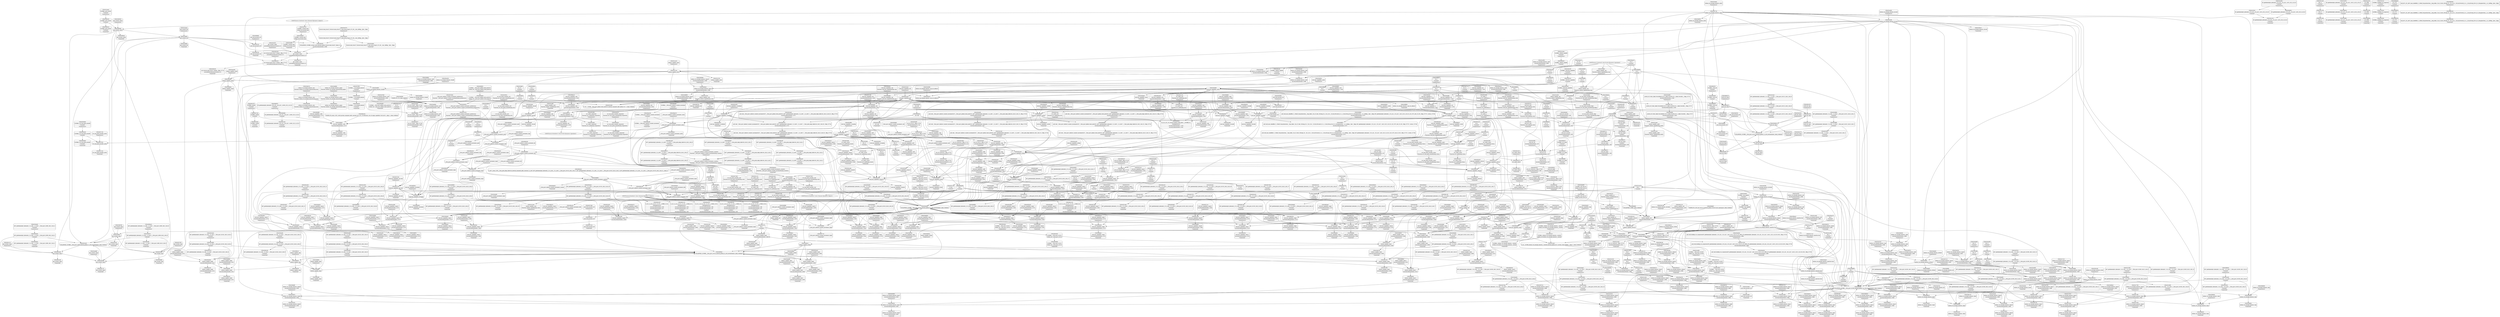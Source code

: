 digraph {
	CE0x55da6d0 [shape=record,shape=Mrecord,label="{CE0x55da6d0|selinux_vm_enough_memory:_if.then5|*SummSink*}"]
	CE0x55d2d30 [shape=record,shape=Mrecord,label="{CE0x55d2d30|GLOBAL:_cred_has_capability|*Constant*|*SummSink*}"]
	CE0x55aca90 [shape=record,shape=Mrecord,label="{CE0x55aca90|i64*_getelementptr_inbounds_(_14_x_i64_,_14_x_i64_*___llvm_gcov_ctr160,_i64_0,_i64_0)|*Constant*}"]
	CE0x56458c0 [shape=record,shape=Mrecord,label="{CE0x56458c0|cred_has_capability:_tmp5|security/selinux/hooks.c,1570|*SummSink*}"]
	CE0x566b580 [shape=record,shape=Mrecord,label="{CE0x566b580|cred_sid:_entry|*SummSink*}"]
	CE0x563d8f0 [shape=record,shape=Mrecord,label="{CE0x563d8f0|i64*_getelementptr_inbounds_(_2_x_i64_,_2_x_i64_*___llvm_gcov_ctr131,_i64_0,_i64_1)|*Constant*}"]
	CE0x55cc0c0 [shape=record,shape=Mrecord,label="{CE0x55cc0c0|selinux_vm_enough_memory:_tmp3|*SummSink*}"]
	CE0x55e3f80 [shape=record,shape=Mrecord,label="{CE0x55e3f80|i64_10|*Constant*}"]
	CE0x55d7fc0 [shape=record,shape=Mrecord,label="{CE0x55d7fc0|i64*_getelementptr_inbounds_(_14_x_i64_,_14_x_i64_*___llvm_gcov_ctr160,_i64_0,_i64_12)|*Constant*|*SummSink*}"]
	CE0x55e2910 [shape=record,shape=Mrecord,label="{CE0x55e2910|selinux_capable:_return|*SummSource*}"]
	CE0x55bd660 [shape=record,shape=Mrecord,label="{CE0x55bd660|selinux_capable:_tmp9|security/selinux/hooks.c,2011|*SummSource*}"]
	CE0x55c18e0 [shape=record,shape=Mrecord,label="{CE0x55c18e0|_call_void_mcount()_#3|*SummSink*}"]
	CE0x560f190 [shape=record,shape=Mrecord,label="{CE0x560f190|selinux_capable:_tmp10|security/selinux/hooks.c,2012|*SummSink*}"]
	CE0x563c500 [shape=record,shape=Mrecord,label="{CE0x563c500|cred_has_capability:_u|security/selinux/hooks.c,1563|*SummSink*}"]
	CE0x5630370 [shape=record,shape=Mrecord,label="{CE0x5630370|cred_has_capability:_tmp4|security/selinux/hooks.c,1570}"]
	CE0x563ac60 [shape=record,shape=Mrecord,label="{CE0x563ac60|cred_has_capability:_tmp15|security/selinux/hooks.c,1575|*SummSink*}"]
	CE0x5627b50 [shape=record,shape=Mrecord,label="{CE0x5627b50|avc_has_perm_noaudit:_tsid|Function::avc_has_perm_noaudit&Arg::tsid::|*SummSource*}"]
	CE0x5652bd0 [shape=record,shape=Mrecord,label="{CE0x5652bd0|avc_audit:_requested|Function::avc_audit&Arg::requested::}"]
	CE0x564c0f0 [shape=record,shape=Mrecord,label="{CE0x564c0f0|__llvm_gcov_indirect_counter_increment:_tmp5|*SummSink*}"]
	CE0x55dd3e0 [shape=record,shape=Mrecord,label="{CE0x55dd3e0|selinux_vm_enough_memory:_tmp19|security/selinux/hooks.c,2088}"]
	CE0x56549b0 [shape=record,shape=Mrecord,label="{CE0x56549b0|i64_15|*Constant*|*SummSink*}"]
	CE0x56553d0 [shape=record,shape=Mrecord,label="{CE0x56553d0|cred_has_capability:_tmp22|security/selinux/hooks.c,1582|*SummSink*}"]
	CE0x55e2ce0 [shape=record,shape=Mrecord,label="{CE0x55e2ce0|i64*_getelementptr_inbounds_(_14_x_i64_,_14_x_i64_*___llvm_gcov_ctr160,_i64_0,_i64_6)|*Constant*}"]
	CE0x55d2070 [shape=record,shape=Mrecord,label="{CE0x55d2070|GLOBAL:___llvm_gcov_ctr143|Global_var:__llvm_gcov_ctr143}"]
	CE0x563edc0 [shape=record,shape=Mrecord,label="{CE0x563edc0|cred_has_capability:_tmp|*SummSource*}"]
	CE0x564abe0 [shape=record,shape=Mrecord,label="{CE0x564abe0|__llvm_gcov_indirect_counter_increment:_bb4}"]
	CE0x55dcaa0 [shape=record,shape=Mrecord,label="{CE0x55dcaa0|i32_78|*Constant*|*SummSink*}"]
	CE0x55db840 [shape=record,shape=Mrecord,label="{CE0x55db840|i1_true|*Constant*|*SummSink*}"]
	CE0x55cd670 [shape=record,shape=Mrecord,label="{CE0x55cd670|i64*_getelementptr_inbounds_(_2_x_i64_,_2_x_i64_*___llvm_gcov_ctr98,_i64_0,_i64_0)|*Constant*}"]
	CE0x565aad0 [shape=record,shape=Mrecord,label="{CE0x565aad0|cred_has_capability:_tmp32|security/selinux/hooks.c,1586|*SummSource*}"]
	CE0x55c6dd0 [shape=record,shape=Mrecord,label="{CE0x55c6dd0|get_current:_tmp|*SummSink*}"]
	CE0x560b6f0 [shape=record,shape=Mrecord,label="{CE0x560b6f0|_call_void_mcount()_#3|*SummSource*}"]
	CE0x5650050 [shape=record,shape=Mrecord,label="{CE0x5650050|cred_has_capability:_tmp9|security/selinux/hooks.c,1575}"]
	CE0x55ac0d0 [shape=record,shape=Mrecord,label="{CE0x55ac0d0|i8*_getelementptr_inbounds_(_25_x_i8_,_25_x_i8_*_.str3,_i32_0,_i32_0)|*Constant*|*SummSource*}"]
	CE0x564a350 [shape=record,shape=Mrecord,label="{CE0x564a350|0:_i32,_4:_i32,_8:_i32,_12:_i32,_:_CMRE_16,20_|*MultipleSource*|security/selinux/hooks.c,196|security/selinux/hooks.c,197|*LoadInst*|security/selinux/hooks.c,196}"]
	CE0x55acd50 [shape=record,shape=Mrecord,label="{CE0x55acd50|i64_1|*Constant*|*SummSink*}"]
	CE0x55b2de0 [shape=record,shape=Mrecord,label="{CE0x55b2de0|selinux_vm_enough_memory:_if.end|*SummSink*}"]
	CE0x55dcc30 [shape=record,shape=Mrecord,label="{CE0x55dcc30|selinux_vm_enough_memory:_cred|security/selinux/hooks.c,2088}"]
	CE0x56608f0 [shape=record,shape=Mrecord,label="{CE0x56608f0|cred_has_capability:_call3|security/selinux/hooks.c,1573|*SummSource*}"]
	CE0x7355780 [shape=record,shape=Mrecord,label="{CE0x7355780|selinux_vm_enough_memory:_tmp4|security/selinux/hooks.c,2088|*SummSink*}"]
	CE0x5669fd0 [shape=record,shape=Mrecord,label="{CE0x5669fd0|GLOBAL:_avc_audit|*Constant*|*SummSink*}"]
	CE0x55dd1f0 [shape=record,shape=Mrecord,label="{CE0x55dd1f0|COLLAPSED:_GCMRE_current_task_external_global_%struct.task_struct*:_elem_0::|security/selinux/hooks.c,2088}"]
	CE0x55e82a0 [shape=record,shape=Mrecord,label="{CE0x55e82a0|selinux_vm_enough_memory:_mm|Function::selinux_vm_enough_memory&Arg::mm::}"]
	CE0x56550a0 [shape=record,shape=Mrecord,label="{CE0x56550a0|i64_16|*Constant*|*SummSink*}"]
	CE0x560ace0 [shape=record,shape=Mrecord,label="{CE0x560ace0|_call_void_mcount()_#3}"]
	CE0x5605d90 [shape=record,shape=Mrecord,label="{CE0x5605d90|selinux_capable:_retval.0|*SummSink*}"]
	CE0x55e97a0 [shape=record,shape=Mrecord,label="{CE0x55e97a0|selinux_capable:_tmp3|security/selinux/hooks.c,2008|*SummSink*}"]
	CE0x55cbbe0 [shape=record,shape=Mrecord,label="{CE0x55cbbe0|i64*_getelementptr_inbounds_(_14_x_i64_,_14_x_i64_*___llvm_gcov_ctr160,_i64_0,_i64_13)|*Constant*|*SummSink*}"]
	CE0x5624d70 [shape=record,shape=Mrecord,label="{CE0x5624d70|cred_has_capability:_sw.default|*SummSink*}"]
	CE0x5634d80 [shape=record,shape=Mrecord,label="{CE0x5634d80|i64*_getelementptr_inbounds_(_6_x_i64_,_6_x_i64_*___llvm_gcov_ctr142,_i64_0,_i64_4)|*Constant*}"]
	CE0x562d950 [shape=record,shape=Mrecord,label="{CE0x562d950|cred_has_capability:_call8|security/selinux/hooks.c,1581|*SummSource*}"]
	CE0x5627030 [shape=record,shape=Mrecord,label="{CE0x5627030|avc_has_perm_noaudit:_entry}"]
	CE0x565a320 [shape=record,shape=Mrecord,label="{CE0x565a320|cred_has_capability:_tmp31|security/selinux/hooks.c,1585|*SummSource*}"]
	CE0x55d7330 [shape=record,shape=Mrecord,label="{CE0x55d7330|selinux_vm_enough_memory:_tmp15|security/selinux/hooks.c,2088|*SummSink*}"]
	CE0x55e8690 [shape=record,shape=Mrecord,label="{CE0x55e8690|selinux_vm_enough_memory:_pages|Function::selinux_vm_enough_memory&Arg::pages::}"]
	CE0x55ee850 [shape=record,shape=Mrecord,label="{CE0x55ee850|selinux_capable:_tmp7|security/selinux/hooks.c,2009|*SummSink*}"]
	CE0x55ed840 [shape=record,shape=Mrecord,label="{CE0x55ed840|cred_has_capability:_call3|security/selinux/hooks.c,1573}"]
	CE0x55e6f10 [shape=record,shape=Mrecord,label="{CE0x55e6f10|cred_has_capability:_tmp13|security/selinux/hooks.c,1575|*SummSink*}"]
	CE0x55ac930 [shape=record,shape=Mrecord,label="{CE0x55ac930|selinux_vm_enough_memory:_call|security/selinux/hooks.c,2088|*SummSource*}"]
	CE0x55c21a0 [shape=record,shape=Mrecord,label="{CE0x55c21a0|selinux_capable:_entry}"]
	CE0x560be10 [shape=record,shape=Mrecord,label="{CE0x560be10|i32_0|*Constant*}"]
	CE0x55e8b60 [shape=record,shape=Mrecord,label="{CE0x55e8b60|_ret_i32_%call7,_!dbg_!27749|security/selinux/hooks.c,2093}"]
	CE0x5643510 [shape=record,shape=Mrecord,label="{CE0x5643510|i64*_getelementptr_inbounds_(_6_x_i64_,_6_x_i64_*___llvm_gcov_ctr142,_i64_0,_i64_4)|*Constant*|*SummSink*}"]
	CE0x566b470 [shape=record,shape=Mrecord,label="{CE0x566b470|cred_sid:_entry|*SummSource*}"]
	CE0x56375c0 [shape=record,shape=Mrecord,label="{CE0x56375c0|_call_void_mcount()_#3|*SummSink*}"]
	CE0x55dcca0 [shape=record,shape=Mrecord,label="{CE0x55dcca0|GLOBAL:_selinux_capable|*Constant*|*SummSink*}"]
	CE0x562e160 [shape=record,shape=Mrecord,label="{CE0x562e160|cred_has_capability:_if.then}"]
	CE0x560a7b0 [shape=record,shape=Mrecord,label="{CE0x560a7b0|cred_has_capability:_avd|security/selinux/hooks.c, 1556}"]
	CE0x5628d10 [shape=record,shape=Mrecord,label="{CE0x5628d10|avc_has_perm_noaudit:_avd|Function::avc_has_perm_noaudit&Arg::avd::|*SummSink*}"]
	CE0x566fee0 [shape=record,shape=Mrecord,label="{CE0x566fee0|__llvm_gcov_indirect_counter_increment:_entry|*SummSink*}"]
	CE0x5659b50 [shape=record,shape=Mrecord,label="{CE0x5659b50|cred_has_capability:_tmp30|security/selinux/hooks.c,1585|*SummSink*}"]
	CE0x55c5320 [shape=record,shape=Mrecord,label="{CE0x55c5320|selinux_vm_enough_memory:_tmp9|security/selinux/hooks.c,2088|*SummSource*}"]
	CE0x55cbc50 [shape=record,shape=Mrecord,label="{CE0x55cbc50|selinux_vm_enough_memory:_tmp26|security/selinux/hooks.c,2093|*SummSink*}"]
	CE0x560b620 [shape=record,shape=Mrecord,label="{CE0x560b620|cred_has_capability:_if.then9}"]
	CE0x560eea0 [shape=record,shape=Mrecord,label="{CE0x560eea0|selinux_capable:_tmp10|security/selinux/hooks.c,2012}"]
	CE0x55c7e90 [shape=record,shape=Mrecord,label="{CE0x55c7e90|selinux_vm_enough_memory:_tmp23|security/selinux/hooks.c,2090|*SummSink*}"]
	CE0x56269e0 [shape=record,shape=Mrecord,label="{CE0x56269e0|cred_has_capability:_call7|security/selinux/hooks.c,1579|*SummSink*}"]
	CE0x565cc80 [shape=record,shape=Mrecord,label="{CE0x565cc80|cred_sid:_bb|*SummSource*}"]
	CE0x55b9f20 [shape=record,shape=Mrecord,label="{CE0x55b9f20|selinux_vm_enough_memory:_entry|*SummSink*}"]
	CE0x55e7fe0 [shape=record,shape=Mrecord,label="{CE0x55e7fe0|GLOBAL:___vm_enough_memory|*Constant*|*SummSource*}"]
	CE0x55b9a50 [shape=record,shape=Mrecord,label="{CE0x55b9a50|selinux_vm_enough_memory:_tmp1|*SummSink*}"]
	CE0x56068d0 [shape=record,shape=Mrecord,label="{CE0x56068d0|i64*_getelementptr_inbounds_(_6_x_i64_,_6_x_i64_*___llvm_gcov_ctr142,_i64_0,_i64_5)|*Constant*|*SummSource*}"]
	CE0x565b6d0 [shape=record,shape=Mrecord,label="{CE0x565b6d0|cred_has_capability:_retval.0|*SummSink*}"]
	CE0x55c8a40 [shape=record,shape=Mrecord,label="{CE0x55c8a40|selinux_vm_enough_memory:_tmp2|*SummSink*}"]
	CE0x565f970 [shape=record,shape=Mrecord,label="{CE0x565f970|cred_has_capability:_shl|security/selinux/hooks.c,1559|*SummSink*}"]
	CE0x563e350 [shape=record,shape=Mrecord,label="{CE0x563e350|i32_22|*Constant*}"]
	CE0x5636b20 [shape=record,shape=Mrecord,label="{CE0x5636b20|selinux_capable:_if.then|*SummSource*}"]
	CE0x5645690 [shape=record,shape=Mrecord,label="{CE0x5645690|cred_has_capability:_tmp4|security/selinux/hooks.c,1570|*SummSink*}"]
	CE0x55e1910 [shape=record,shape=Mrecord,label="{CE0x55e1910|cred_has_capability:_tmp10|security/selinux/hooks.c,1575}"]
	CE0x5656320 [shape=record,shape=Mrecord,label="{CE0x5656320|cred_has_capability:_tmp25|security/selinux/hooks.c,1582|*SummSource*}"]
	CE0x55d80a0 [shape=record,shape=Mrecord,label="{CE0x55d80a0|selinux_vm_enough_memory:_tmp25|security/selinux/hooks.c,2091|*SummSink*}"]
	CE0x5654420 [shape=record,shape=Mrecord,label="{CE0x5654420|cred_has_capability:_tobool|security/selinux/hooks.c,1582|*SummSource*}"]
	CE0x55cbae0 [shape=record,shape=Mrecord,label="{CE0x55cbae0|i64*_getelementptr_inbounds_(_14_x_i64_,_14_x_i64_*___llvm_gcov_ctr160,_i64_0,_i64_13)|*Constant*|*SummSource*}"]
	CE0x55e1980 [shape=record,shape=Mrecord,label="{CE0x55e1980|cred_has_capability:_tmp10|security/selinux/hooks.c,1575|*SummSource*}"]
	CE0x566cf10 [shape=record,shape=Mrecord,label="{CE0x566cf10|GLOBAL:_cred_sid|*Constant*|*SummSource*}"]
	CE0x5627e90 [shape=record,shape=Mrecord,label="{CE0x5627e90|avc_has_perm_noaudit:_tclass|Function::avc_has_perm_noaudit&Arg::tclass::}"]
	CE0x55dce10 [shape=record,shape=Mrecord,label="{CE0x55dce10|selinux_vm_enough_memory:_cred|security/selinux/hooks.c,2088|*SummSink*}"]
	CE0x55e5b30 [shape=record,shape=Mrecord,label="{CE0x55e5b30|i64*_getelementptr_inbounds_(_2_x_i64_,_2_x_i64_*___llvm_gcov_ctr98,_i64_0,_i64_1)|*Constant*}"]
	CE0x5637cf0 [shape=record,shape=Mrecord,label="{CE0x5637cf0|selinux_capable:_tmp4|security/selinux/hooks.c,2008}"]
	CE0x5636bb0 [shape=record,shape=Mrecord,label="{CE0x5636bb0|selinux_capable:_if.then|*SummSink*}"]
	CE0x56593e0 [shape=record,shape=Mrecord,label="{CE0x56593e0|cred_has_capability:_tmp30|security/selinux/hooks.c,1585}"]
	CE0x55ea0e0 [shape=record,shape=Mrecord,label="{CE0x55ea0e0|__llvm_gcov_indirect_counter_increment:_tmp6|*SummSource*}"]
	CE0x565dd40 [shape=record,shape=Mrecord,label="{CE0x565dd40|cred_has_capability:_call|security/selinux/hooks.c,1558}"]
	CE0x55f6280 [shape=record,shape=Mrecord,label="{CE0x55f6280|selinux_vm_enough_memory:_tobool1|security/selinux/hooks.c,2088|*SummSource*}"]
	CE0x56532a0 [shape=record,shape=Mrecord,label="{CE0x56532a0|avc_audit:_avd|Function::avc_audit&Arg::avd::|*SummSink*}"]
	CE0x56561e0 [shape=record,shape=Mrecord,label="{CE0x56561e0|cred_has_capability:_tmp25|security/selinux/hooks.c,1582}"]
	CE0x55c77b0 [shape=record,shape=Mrecord,label="{CE0x55c77b0|selinux_vm_enough_memory:_tmp22|security/selinux/hooks.c,2090|*SummSource*}"]
	CE0x5642f00 [shape=record,shape=Mrecord,label="{CE0x5642f00|i64*_getelementptr_inbounds_(_6_x_i64_,_6_x_i64_*___llvm_gcov_ctr142,_i64_0,_i64_3)|*Constant*|*SummSink*}"]
	CE0x55d7580 [shape=record,shape=Mrecord,label="{CE0x55d7580|i8_1|*Constant*}"]
	CE0x55cd470 [shape=record,shape=Mrecord,label="{CE0x55cd470|_ret_i32_%call7,_!dbg_!27749|security/selinux/hooks.c,2093|*SummSink*}"]
	CE0x5638190 [shape=record,shape=Mrecord,label="{CE0x5638190|selinux_capable:_tmp5|security/selinux/hooks.c,2008}"]
	CE0x55e4390 [shape=record,shape=Mrecord,label="{CE0x55e4390|i64_11|*Constant*|*SummSource*}"]
	CE0x55ef120 [shape=record,shape=Mrecord,label="{CE0x55ef120|selinux_capable:_ns|Function::selinux_capable&Arg::ns::|*SummSource*}"]
	CE0x5609fa0 [shape=record,shape=Mrecord,label="{CE0x5609fa0|cred_has_capability:_tmp|*SummSink*}"]
	CE0x55bb180 [shape=record,shape=Mrecord,label="{CE0x55bb180|selinux_vm_enough_memory:_if.then|*SummSink*}"]
	CE0x55c15c0 [shape=record,shape=Mrecord,label="{CE0x55c15c0|i8_1|*Constant*|*SummSource*}"]
	CE0x55c1550 [shape=record,shape=Mrecord,label="{CE0x55c1550|_call_void_lockdep_rcu_suspicious(i8*_getelementptr_inbounds_(_25_x_i8_,_25_x_i8_*_.str3,_i32_0,_i32_0),_i32_2088,_i8*_getelementptr_inbounds_(_45_x_i8_,_45_x_i8_*_.str12,_i32_0,_i32_0))_#10,_!dbg_!27730|security/selinux/hooks.c,2088}"]
	CE0x565ce30 [shape=record,shape=Mrecord,label="{CE0x565ce30|cred_sid:_bb|*SummSink*}"]
	CE0x5642dd0 [shape=record,shape=Mrecord,label="{CE0x5642dd0|i64*_getelementptr_inbounds_(_6_x_i64_,_6_x_i64_*___llvm_gcov_ctr142,_i64_0,_i64_3)|*Constant*}"]
	CE0x55c1750 [shape=record,shape=Mrecord,label="{CE0x55c1750|i8_1|*Constant*|*SummSink*}"]
	CE0x55e4400 [shape=record,shape=Mrecord,label="{CE0x55e4400|i64_11|*Constant*|*SummSink*}"]
	CE0x55dcda0 [shape=record,shape=Mrecord,label="{CE0x55dcda0|selinux_vm_enough_memory:_cred|security/selinux/hooks.c,2088|*SummSource*}"]
	CE0x5649750 [shape=record,shape=Mrecord,label="{CE0x5649750|_call_void___llvm_gcov_indirect_counter_increment(i32*___llvm_gcov_global_state_pred145,_i64**_getelementptr_inbounds_(_3_x_i64*_,_3_x_i64*_*___llvm_gcda_edge_table144,_i64_0,_i64_0)),_!dbg_!27734|security/selinux/hooks.c,1574}"]
	CE0x55d2c00 [shape=record,shape=Mrecord,label="{CE0x55d2c00|GLOBAL:_cred_has_capability|*Constant*|*SummSource*}"]
	CE0x55ad7a0 [shape=record,shape=Mrecord,label="{CE0x55ad7a0|selinux_vm_enough_memory:_bb|*SummSink*}"]
	CE0x55be1a0 [shape=record,shape=Mrecord,label="{CE0x55be1a0|i64*_getelementptr_inbounds_(_14_x_i64_,_14_x_i64_*___llvm_gcov_ctr160,_i64_0,_i64_1)|*Constant*|*SummSource*}"]
	CE0x56274b0 [shape=record,shape=Mrecord,label="{CE0x56274b0|avc_has_perm_noaudit:_ssid|Function::avc_has_perm_noaudit&Arg::ssid::}"]
	CE0x56546e0 [shape=record,shape=Mrecord,label="{CE0x56546e0|cred_has_capability:_tmp26|security/selinux/hooks.c,1583|*SummSource*}"]
	CE0x564e730 [shape=record,shape=Mrecord,label="{CE0x564e730|__llvm_gcov_indirect_counter_increment:_tmp2}"]
	CE0x55eebf0 [shape=record,shape=Mrecord,label="{CE0x55eebf0|GLOBAL:_init_user_ns|Global_var:init_user_ns}"]
	CE0x563e2e0 [shape=record,shape=Mrecord,label="{CE0x563e2e0|cred_sid:_tmp2|*SummSink*}"]
	CE0x562e200 [shape=record,shape=Mrecord,label="{CE0x562e200|cred_has_capability:_if.then|*SummSource*}"]
	CE0x56353e0 [shape=record,shape=Mrecord,label="{CE0x56353e0|selinux_capable:_tobool|security/selinux/hooks.c,2008}"]
	CE0x560bd80 [shape=record,shape=Mrecord,label="{CE0x560bd80|COLLAPSED:_CMRE:_elem_0:default:}"]
	CE0x56374d0 [shape=record,shape=Mrecord,label="{CE0x56374d0|_call_void_mcount()_#3|*SummSource*}"]
	CE0x5653400 [shape=record,shape=Mrecord,label="{CE0x5653400|avc_audit:_result|Function::avc_audit&Arg::result::}"]
	CE0x55bdc20 [shape=record,shape=Mrecord,label="{CE0x55bdc20|selinux_vm_enough_memory:_tmp1}"]
	CE0x55c5c70 [shape=record,shape=Mrecord,label="{CE0x55c5c70|i64_1|*Constant*}"]
	CE0x563cf70 [shape=record,shape=Mrecord,label="{CE0x563cf70|i64_1|*Constant*}"]
	CE0x565fd30 [shape=record,shape=Mrecord,label="{CE0x565fd30|cred_sid:_tmp6|security/selinux/hooks.c,197|*SummSink*}"]
	CE0x5661230 [shape=record,shape=Mrecord,label="{CE0x5661230|0:_i32,_4:_i32,_8:_i32,_12:_i32,_:_CMRE_4,8_|*MultipleSource*|security/selinux/hooks.c,196|security/selinux/hooks.c,197|*LoadInst*|security/selinux/hooks.c,196}"]
	CE0x560b180 [shape=record,shape=Mrecord,label="{CE0x560b180|i64*_getelementptr_inbounds_(_6_x_i64_,_6_x_i64_*___llvm_gcov_ctr142,_i64_0,_i64_0)|*Constant*|*SummSink*}"]
	CE0x5653cd0 [shape=record,shape=Mrecord,label="{CE0x5653cd0|_ret_i32_%retval.0,_!dbg_!27732|security/selinux/include/avc.h,142}"]
	CE0x55c0ee0 [shape=record,shape=Mrecord,label="{CE0x55c0ee0|selinux_vm_enough_memory:_entry|*SummSource*}"]
	CE0x564b3d0 [shape=record,shape=Mrecord,label="{CE0x564b3d0|_call_void_mcount()_#3|*SummSink*}"]
	CE0x55cc7c0 [shape=record,shape=Mrecord,label="{CE0x55cc7c0|selinux_vm_enough_memory:_tmp11|security/selinux/hooks.c,2088|*SummSource*}"]
	CE0x56292f0 [shape=record,shape=Mrecord,label="{CE0x56292f0|_ret_i32_%rc.0,_!dbg_!27793|security/selinux/avc.c,744|*SummSource*}"]
	CE0x5654890 [shape=record,shape=Mrecord,label="{CE0x5654890|i64_15|*Constant*|*SummSource*}"]
	CE0x5625c20 [shape=record,shape=Mrecord,label="{CE0x5625c20|i16_4|*Constant*|*SummSource*}"]
	CE0x5644150 [shape=record,shape=Mrecord,label="{CE0x5644150|i64*_getelementptr_inbounds_(_21_x_i64_,_21_x_i64_*___llvm_gcov_ctr143,_i64_0,_i64_6)|*Constant*|*SummSource*}"]
	CE0x55eeeb0 [shape=record,shape=Mrecord,label="{CE0x55eeeb0|GLOBAL:_init_user_ns|Global_var:init_user_ns|*SummSink*}"]
	CE0x5657070 [shape=record,shape=Mrecord,label="{CE0x5657070|cred_has_capability:_tmp26|security/selinux/hooks.c,1583|*SummSink*}"]
	CE0x55c32f0 [shape=record,shape=Mrecord,label="{CE0x55c32f0|_ret_i32_%retval.0,_!dbg_!27725|security/selinux/hooks.c,2012|*SummSource*}"]
	CE0x56259e0 [shape=record,shape=Mrecord,label="{CE0x56259e0|get_current:_tmp}"]
	CE0x5606ec0 [shape=record,shape=Mrecord,label="{CE0x5606ec0|i64*_getelementptr_inbounds_(_2_x_i64_,_2_x_i64_*___llvm_gcov_ctr98,_i64_0,_i64_0)|*Constant*|*SummSource*}"]
	CE0x55d06c0 [shape=record,shape=Mrecord,label="{CE0x55d06c0|i64*_getelementptr_inbounds_(_21_x_i64_,_21_x_i64_*___llvm_gcov_ctr143,_i64_0,_i64_9)|*Constant*}"]
	CE0x55c4f50 [shape=record,shape=Mrecord,label="{CE0x55c4f50|selinux_vm_enough_memory:_call3|security/selinux/hooks.c,2088|*SummSource*}"]
	CE0x56083d0 [shape=record,shape=Mrecord,label="{CE0x56083d0|cred_has_capability:_do.body4|*SummSink*}"]
	CE0x565ff40 [shape=record,shape=Mrecord,label="{CE0x565ff40|__llvm_gcov_indirect_counter_increment:_exit|*SummSink*}"]
	CE0x55e44a0 [shape=record,shape=Mrecord,label="{CE0x55e44a0|selinux_vm_enough_memory:_tmp20|security/selinux/hooks.c,2090}"]
	CE0x5641970 [shape=record,shape=Mrecord,label="{CE0x5641970|GLOBAL:_printk|*Constant*|*SummSource*}"]
	CE0x55bd220 [shape=record,shape=Mrecord,label="{CE0x55bd220|selinux_capable:_tmp9|security/selinux/hooks.c,2011|*SummSink*}"]
	CE0x5660a30 [shape=record,shape=Mrecord,label="{CE0x5660a30|cred_has_capability:_call3|security/selinux/hooks.c,1573|*SummSink*}"]
	CE0x55d0e00 [shape=record,shape=Mrecord,label="{CE0x55d0e00|cred_has_capability:_tmp12|security/selinux/hooks.c,1575}"]
	CE0x55e6d60 [shape=record,shape=Mrecord,label="{CE0x55e6d60|cred_has_capability:_tmp13|security/selinux/hooks.c,1575|*SummSource*}"]
	CE0x55f3ea0 [shape=record,shape=Mrecord,label="{CE0x55f3ea0|GLOBAL:_selinux_vm_enough_memory.__warned|Global_var:selinux_vm_enough_memory.__warned|*SummSink*}"]
	CE0x5655f60 [shape=record,shape=Mrecord,label="{CE0x5655f60|cred_has_capability:_tmp24|security/selinux/hooks.c,1582|*SummSink*}"]
	CE0x566c9b0 [shape=record,shape=Mrecord,label="{CE0x566c9b0|__llvm_gcov_indirect_counter_increment:_bb}"]
	CE0x55c8ab0 [shape=record,shape=Mrecord,label="{CE0x55c8ab0|selinux_vm_enough_memory:_call|security/selinux/hooks.c,2088}"]
	CE0x5643c30 [shape=record,shape=Mrecord,label="{CE0x5643c30|selinux_capable:_tmp8|security/selinux/hooks.c,2011|*SummSink*}"]
	CE0x55e12a0 [shape=record,shape=Mrecord,label="{CE0x55e12a0|i64_12|*Constant*|*SummSource*}"]
	CE0x5625a50 [shape=record,shape=Mrecord,label="{CE0x5625a50|COLLAPSED:_GCMRE___llvm_gcov_ctr98_internal_global_2_x_i64_zeroinitializer:_elem_0:default:}"]
	CE0x560f730 [shape=record,shape=Mrecord,label="{CE0x560f730|cred_has_capability:_bb|*SummSink*}"]
	CE0x55c1c80 [shape=record,shape=Mrecord,label="{CE0x55c1c80|i64_5|*Constant*|*SummSource*}"]
	CE0x55c86b0 [shape=record,shape=Mrecord,label="{CE0x55c86b0|selinux_vm_enough_memory:_tmp16|security/selinux/hooks.c,2088}"]
	CE0x565c2b0 [shape=record,shape=Mrecord,label="{CE0x565c2b0|cred_has_capability:_tmp33|security/selinux/hooks.c,1586}"]
	CE0x55d1b10 [shape=record,shape=Mrecord,label="{CE0x55d1b10|cred_has_capability:_tmp18|security/selinux/hooks.c,1580|*SummSource*}"]
	CE0x55e71c0 [shape=record,shape=Mrecord,label="{CE0x55e71c0|i1_true|*Constant*}"]
	CE0x55ddfa0 [shape=record,shape=Mrecord,label="{CE0x55ddfa0|selinux_vm_enough_memory:_call3|security/selinux/hooks.c,2088|*SummSink*}"]
	CE0x5652080 [shape=record,shape=Mrecord,label="{CE0x5652080|avc_audit:_ssid|Function::avc_audit&Arg::ssid::}"]
	CE0x55cfe10 [shape=record,shape=Mrecord,label="{CE0x55cfe10|selinux_capable:_tmp6|security/selinux/hooks.c,2009}"]
	CE0x5631e60 [shape=record,shape=Mrecord,label="{CE0x5631e60|i64*_getelementptr_inbounds_(_21_x_i64_,_21_x_i64_*___llvm_gcov_ctr143,_i64_0,_i64_4)|*Constant*|*SummSink*}"]
	CE0x5625db0 [shape=record,shape=Mrecord,label="{CE0x5625db0|i16_4|*Constant*|*SummSink*}"]
	CE0x566d160 [shape=record,shape=Mrecord,label="{CE0x566d160|__llvm_gcov_indirect_counter_increment:_bb|*SummSource*}"]
	CE0x56077c0 [shape=record,shape=Mrecord,label="{CE0x56077c0|__llvm_gcov_indirect_counter_increment:_tmp6|*SummSink*}"]
	CE0x55c6380 [shape=record,shape=Mrecord,label="{CE0x55c6380|_call_void_mcount()_#3}"]
	CE0x55e7820 [shape=record,shape=Mrecord,label="{CE0x55e7820|i64*_getelementptr_inbounds_(_21_x_i64_,_21_x_i64_*___llvm_gcov_ctr143,_i64_0,_i64_11)|*Constant*}"]
	CE0x5643e30 [shape=record,shape=Mrecord,label="{CE0x5643e30|i64*_getelementptr_inbounds_(_21_x_i64_,_21_x_i64_*___llvm_gcov_ctr143,_i64_0,_i64_6)|*Constant*}"]
	CE0x55e19f0 [shape=record,shape=Mrecord,label="{CE0x55e19f0|cred_has_capability:_tmp10|security/selinux/hooks.c,1575|*SummSink*}"]
	CE0x55c4420 [shape=record,shape=Mrecord,label="{CE0x55c4420|i64_0|*Constant*}"]
	CE0x55d2220 [shape=record,shape=Mrecord,label="{CE0x55d2220|GLOBAL:___llvm_gcov_ctr143|Global_var:__llvm_gcov_ctr143|*SummSource*}"]
	CE0x5669330 [shape=record,shape=Mrecord,label="{CE0x5669330|_ret_i32_%tmp6,_!dbg_!27716|security/selinux/hooks.c,197|*SummSource*}"]
	CE0x55da3b0 [shape=record,shape=Mrecord,label="{CE0x55da3b0|_call_void_lockdep_rcu_suspicious(i8*_getelementptr_inbounds_(_25_x_i8_,_25_x_i8_*_.str3,_i32_0,_i32_0),_i32_2088,_i8*_getelementptr_inbounds_(_45_x_i8_,_45_x_i8_*_.str12,_i32_0,_i32_0))_#10,_!dbg_!27730|security/selinux/hooks.c,2088|*SummSource*}"]
	CE0x56582d0 [shape=record,shape=Mrecord,label="{CE0x56582d0|i64*_getelementptr_inbounds_(_21_x_i64_,_21_x_i64_*___llvm_gcov_ctr143,_i64_0,_i64_18)|*Constant*|*SummSource*}"]
	CE0x55c8e10 [shape=record,shape=Mrecord,label="{CE0x55c8e10|selinux_vm_enough_memory:_do.end|*SummSink*}"]
	CE0x55f1a40 [shape=record,shape=Mrecord,label="{CE0x55f1a40|selinux_vm_enough_memory:_tmp7|security/selinux/hooks.c,2088|*SummSink*}"]
	CE0x5626240 [shape=record,shape=Mrecord,label="{CE0x5626240|i16_47|*Constant*|*SummSink*}"]
	CE0x564ec30 [shape=record,shape=Mrecord,label="{CE0x564ec30|i64*_getelementptr_inbounds_(_21_x_i64_,_21_x_i64_*___llvm_gcov_ctr143,_i64_0,_i64_4)|*Constant*|*SummSource*}"]
	CE0x56234c0 [shape=record,shape=Mrecord,label="{CE0x56234c0|cred_has_capability:_bb|*SummSource*}"]
	CE0x55e9310 [shape=record,shape=Mrecord,label="{CE0x55e9310|i32_5|*Constant*}"]
	CE0x5635370 [shape=record,shape=Mrecord,label="{CE0x5635370|selinux_capable:_tobool|security/selinux/hooks.c,2008|*SummSource*}"]
	CE0x55d39a0 [shape=record,shape=Mrecord,label="{CE0x55d39a0|selinux_vm_enough_memory:_call3|security/selinux/hooks.c,2088}"]
	CE0x55d3cf0 [shape=record,shape=Mrecord,label="{CE0x55d3cf0|selinux_vm_enough_memory:_tmp18|security/selinux/hooks.c,2088|*SummSource*}"]
	CE0x563bad0 [shape=record,shape=Mrecord,label="{CE0x563bad0|cred_has_capability:_tmp17|security/selinux/hooks.c,1576}"]
	CE0x562c5c0 [shape=record,shape=Mrecord,label="{CE0x562c5c0|i64_14|*Constant*|*SummSink*}"]
	CE0x55d30a0 [shape=record,shape=Mrecord,label="{CE0x55d30a0|cred_has_capability:_entry|*SummSink*}"]
	CE0x55f2c50 [shape=record,shape=Mrecord,label="{CE0x55f2c50|GLOBAL:_selinux_vm_enough_memory.__warned|Global_var:selinux_vm_enough_memory.__warned}"]
	CE0x563d620 [shape=record,shape=Mrecord,label="{CE0x563d620|i32_5|*Constant*|*SummSource*}"]
	CE0x564e890 [shape=record,shape=Mrecord,label="{CE0x564e890|__llvm_gcov_indirect_counter_increment:_tmp2|*SummSource*}"]
	CE0x55bae10 [shape=record,shape=Mrecord,label="{CE0x55bae10|i32_0|*Constant*|*SummSource*}"]
	CE0x55edda0 [shape=record,shape=Mrecord,label="{CE0x55edda0|selinux_capable:_if.end|*SummSink*}"]
	CE0x5626c00 [shape=record,shape=Mrecord,label="{CE0x5626c00|GLOBAL:_avc_has_perm_noaudit|*Constant*}"]
	CE0x55e1230 [shape=record,shape=Mrecord,label="{CE0x55e1230|i64_12|*Constant*}"]
	CE0x55bf900 [shape=record,shape=Mrecord,label="{CE0x55bf900|selinux_capable:_tmp1|*SummSource*}"]
	CE0x55ba890 [shape=record,shape=Mrecord,label="{CE0x55ba890|i64*_getelementptr_inbounds_(_14_x_i64_,_14_x_i64_*___llvm_gcov_ctr160,_i64_0,_i64_1)|*Constant*}"]
	CE0x566c280 [shape=record,shape=Mrecord,label="{CE0x566c280|i64*_getelementptr_inbounds_(_21_x_i64_,_21_x_i64_*___llvm_gcov_ctr143,_i64_0,_i64_7)|*Constant*|*SummSource*}"]
	CE0x55bf790 [shape=record,shape=Mrecord,label="{CE0x55bf790|selinux_capable:_tmp|*SummSink*}"]
	CE0x563b7b0 [shape=record,shape=Mrecord,label="{CE0x563b7b0|cred_has_capability:_tmp17|security/selinux/hooks.c,1576|*SummSink*}"]
	CE0x55f2cc0 [shape=record,shape=Mrecord,label="{CE0x55f2cc0|GLOBAL:_selinux_vm_enough_memory.__warned|Global_var:selinux_vm_enough_memory.__warned|*SummSource*}"]
	CE0x5609570 [shape=record,shape=Mrecord,label="{CE0x5609570|cred_sid:_security|security/selinux/hooks.c,196}"]
	CE0x5641c10 [shape=record,shape=Mrecord,label="{CE0x5641c10|get_current:_tmp2|*SummSource*}"]
	CE0x55e9520 [shape=record,shape=Mrecord,label="{CE0x55e9520|selinux_capable:_tmp3|security/selinux/hooks.c,2008}"]
	CE0x55d7410 [shape=record,shape=Mrecord,label="{CE0x55d7410|selinux_vm_enough_memory:_tmp15|security/selinux/hooks.c,2088}"]
	CE0x55c8f90 [shape=record,shape=Mrecord,label="{CE0x55c8f90|i8*_getelementptr_inbounds_(_45_x_i8_,_45_x_i8_*_.str12,_i32_0,_i32_0)|*Constant*|*SummSink*}"]
	CE0x55be250 [shape=record,shape=Mrecord,label="{CE0x55be250|selinux_vm_enough_memory:_tmp10|security/selinux/hooks.c,2088}"]
	CE0x5652900 [shape=record,shape=Mrecord,label="{CE0x5652900|avc_audit:_tclass|Function::avc_audit&Arg::tclass::|*SummSource*}"]
	CE0x563e640 [shape=record,shape=Mrecord,label="{CE0x563e640|_call_void___llvm_gcov_indirect_counter_increment(i32*___llvm_gcov_global_state_pred145,_i64**_getelementptr_inbounds_(_3_x_i64*_,_3_x_i64*_*___llvm_gcda_edge_table144,_i64_0,_i64_1)),_!dbg_!27728|security/selinux/hooks.c,1567|*SummSource*}"]
	CE0x564f680 [shape=record,shape=Mrecord,label="{CE0x564f680|__llvm_gcov_indirect_counter_increment:_counter}"]
	CE0x55e6c20 [shape=record,shape=Mrecord,label="{CE0x55e6c20|cred_has_capability:_tmp13|security/selinux/hooks.c,1575}"]
	CE0x55c22a0 [shape=record,shape=Mrecord,label="{CE0x55c22a0|selinux_capable:_audit|Function::selinux_capable&Arg::audit::|*SummSink*}"]
	CE0x560dd00 [shape=record,shape=Mrecord,label="{CE0x560dd00|cred_has_capability:_avd|security/selinux/hooks.c, 1556|*SummSource*}"]
	CE0x564a530 [shape=record,shape=Mrecord,label="{CE0x564a530|GLOBAL:___llvm_gcov_indirect_counter_increment|*Constant*}"]
	CE0x5643b50 [shape=record,shape=Mrecord,label="{CE0x5643b50|selinux_capable:_tmp8|security/selinux/hooks.c,2011}"]
	CE0x5630d90 [shape=record,shape=Mrecord,label="{CE0x5630d90|_call_void_mcount()_#3|*SummSource*}"]
	CE0x55c2b50 [shape=record,shape=Mrecord,label="{CE0x55c2b50|selinux_capable:_cap|Function::selinux_capable&Arg::cap::|*SummSink*}"]
	CE0x560a0f0 [shape=record,shape=Mrecord,label="{CE0x560a0f0|cred_has_capability:_tmp1}"]
	CE0x55ba9f0 [shape=record,shape=Mrecord,label="{CE0x55ba9f0|selinux_vm_enough_memory:_if.end6}"]
	CE0x55b9710 [shape=record,shape=Mrecord,label="{CE0x55b9710|selinux_vm_enough_memory:_bb}"]
	CE0x560f550 [shape=record,shape=Mrecord,label="{CE0x560f550|selinux_capable:_tmp11|security/selinux/hooks.c,2012}"]
	CE0x562def0 [shape=record,shape=Mrecord,label="{CE0x562def0|cred_sid:_sid|security/selinux/hooks.c,197|*SummSink*}"]
	CE0x55d37b0 [shape=record,shape=Mrecord,label="{CE0x55d37b0|selinux_vm_enough_memory:_tmp17|security/selinux/hooks.c,2088|*SummSource*}"]
	CE0x55c81d0 [shape=record,shape=Mrecord,label="{CE0x55c81d0|selinux_vm_enough_memory:_tmp24|security/selinux/hooks.c,2091}"]
	CE0x55bb910 [shape=record,shape=Mrecord,label="{CE0x55bb910|selinux_vm_enough_memory:_if.then|*SummSource*}"]
	CE0x55d7c10 [shape=record,shape=Mrecord,label="{CE0x55d7c10|selinux_vm_enough_memory:_tmp24|security/selinux/hooks.c,2091|*SummSource*}"]
	CE0x560b2a0 [shape=record,shape=Mrecord,label="{CE0x560b2a0|selinux_capable:_bb}"]
	CE0x55ed980 [shape=record,shape=Mrecord,label="{CE0x55ed980|cred_has_capability:_tmp7|security/selinux/hooks.c,1574}"]
	CE0x55bb390 [shape=record,shape=Mrecord,label="{CE0x55bb390|selinux_vm_enough_memory:_tmp}"]
	CE0x5656840 [shape=record,shape=Mrecord,label="{CE0x5656840|cred_has_capability:_tmp26|security/selinux/hooks.c,1583}"]
	CE0x55cb9c0 [shape=record,shape=Mrecord,label="{CE0x55cb9c0|i64*_getelementptr_inbounds_(_14_x_i64_,_14_x_i64_*___llvm_gcov_ctr160,_i64_0,_i64_13)|*Constant*}"]
	CE0x55c6e40 [shape=record,shape=Mrecord,label="{CE0x55c6e40|i64*_getelementptr_inbounds_(_2_x_i64_,_2_x_i64_*___llvm_gcov_ctr98,_i64_0,_i64_1)|*Constant*|*SummSource*}"]
	CE0x566fa20 [shape=record,shape=Mrecord,label="{CE0x566fa20|cred_has_capability:_sw.bb|*SummSink*}"]
	CE0x560a010 [shape=record,shape=Mrecord,label="{CE0x560a010|cred_has_capability:_ad|security/selinux/hooks.c, 1555|*SummSink*}"]
	CE0x55acca0 [shape=record,shape=Mrecord,label="{CE0x55acca0|i64_3|*Constant*}"]
	CE0x56523a0 [shape=record,shape=Mrecord,label="{CE0x56523a0|avc_audit:_tsid|Function::avc_audit&Arg::tsid::}"]
	CE0x55e9630 [shape=record,shape=Mrecord,label="{CE0x55e9630|selinux_capable:_tmp3|security/selinux/hooks.c,2008|*SummSource*}"]
	CE0x560eaf0 [shape=record,shape=Mrecord,label="{CE0x560eaf0|i64*_getelementptr_inbounds_(_21_x_i64_,_21_x_i64_*___llvm_gcov_ctr143,_i64_0,_i64_0)|*Constant*}"]
	CE0x564df10 [shape=record,shape=Mrecord,label="{CE0x564df10|__llvm_gcov_indirect_counter_increment:_tmp1}"]
	CE0x563eb40 [shape=record,shape=Mrecord,label="{CE0x563eb40|cred_sid:_tmp3}"]
	CE0x55f7580 [shape=record,shape=Mrecord,label="{CE0x55f7580|selinux_vm_enough_memory:_tobool1|security/selinux/hooks.c,2088}"]
	CE0x55c3440 [shape=record,shape=Mrecord,label="{CE0x55c3440|_ret_i32_%retval.0,_!dbg_!27725|security/selinux/hooks.c,2012|*SummSink*}"]
	CE0x5625670 [shape=record,shape=Mrecord,label="{CE0x5625670|cred_has_capability:_do.end}"]
	CE0x564d7c0 [shape=record,shape=Mrecord,label="{CE0x564d7c0|i64**_getelementptr_inbounds_(_3_x_i64*_,_3_x_i64*_*___llvm_gcda_edge_table144,_i64_0,_i64_0)|*Constant*}"]
	CE0x55d7090 [shape=record,shape=Mrecord,label="{CE0x55d7090|i64*_getelementptr_inbounds_(_14_x_i64_,_14_x_i64_*___llvm_gcov_ctr160,_i64_0,_i64_8)|*Constant*|*SummSource*}"]
	CE0x55e9490 [shape=record,shape=Mrecord,label="{CE0x55e9490|GLOBAL:___llvm_gcov_ctr142|Global_var:__llvm_gcov_ctr142|*SummSink*}"]
	CE0x565bf90 [shape=record,shape=Mrecord,label="{CE0x565bf90|cred_has_capability:_tmp33|security/selinux/hooks.c,1586|*SummSink*}"]
	CE0x55ac490 [shape=record,shape=Mrecord,label="{CE0x55ac490|selinux_vm_enough_memory:_do.end}"]
	CE0x55cb870 [shape=record,shape=Mrecord,label="{CE0x55cb870|selinux_vm_enough_memory:_tmp26|security/selinux/hooks.c,2093}"]
	CE0x55eed40 [shape=record,shape=Mrecord,label="{CE0x55eed40|GLOBAL:_init_user_ns|Global_var:init_user_ns|*SummSource*}"]
	CE0x5642ab0 [shape=record,shape=Mrecord,label="{CE0x5642ab0|selinux_capable:_tmp5|security/selinux/hooks.c,2008|*SummSink*}"]
	CE0x55e1650 [shape=record,shape=Mrecord,label="{CE0x55e1650|i64*_getelementptr_inbounds_(_21_x_i64_,_21_x_i64_*___llvm_gcov_ctr143,_i64_0,_i64_8)|*Constant*|*SummSource*}"]
	CE0x55be720 [shape=record,shape=Mrecord,label="{CE0x55be720|selinux_vm_enough_memory:_tmp3|*SummSource*}"]
	CE0x55d8230 [shape=record,shape=Mrecord,label="{CE0x55d8230|selinux_vm_enough_memory:_tmp25|security/selinux/hooks.c,2091}"]
	CE0x74e6990 [shape=record,shape=Mrecord,label="{CE0x74e6990|i64_0|*Constant*|*SummSink*}"]
	CE0x55ef4f0 [shape=record,shape=Mrecord,label="{CE0x55ef4f0|i32_21|*Constant*}"]
	CE0x55ce9d0 [shape=record,shape=Mrecord,label="{CE0x55ce9d0|i8_3|*Constant*|*SummSource*}"]
	CE0x560df20 [shape=record,shape=Mrecord,label="{CE0x560df20|GLOBAL:___llvm_gcov_global_state_pred145|Global_var:__llvm_gcov_global_state_pred145|*SummSource*}"]
	CE0x5653130 [shape=record,shape=Mrecord,label="{CE0x5653130|avc_audit:_avd|Function::avc_audit&Arg::avd::|*SummSource*}"]
	CE0x5653da0 [shape=record,shape=Mrecord,label="{CE0x5653da0|_ret_i32_%retval.0,_!dbg_!27732|security/selinux/include/avc.h,142|*SummSource*}"]
	CE0x5644ff0 [shape=record,shape=Mrecord,label="{CE0x5644ff0|cred_has_capability:_tmp2|security/selinux/hooks.c,1567}"]
	CE0x563d960 [shape=record,shape=Mrecord,label="{CE0x563d960|i64*_getelementptr_inbounds_(_2_x_i64_,_2_x_i64_*___llvm_gcov_ctr131,_i64_0,_i64_1)|*Constant*|*SummSource*}"]
	CE0x55dd690 [shape=record,shape=Mrecord,label="{CE0x55dd690|selinux_vm_enough_memory:_tmp19|security/selinux/hooks.c,2088|*SummSink*}"]
	CE0x694f510 [shape=record,shape=Mrecord,label="{CE0x694f510|selinux_vm_enough_memory:_tmp6|security/selinux/hooks.c,2088|*SummSource*}"]
	CE0x566d4b0 [shape=record,shape=Mrecord,label="{CE0x566d4b0|__llvm_gcov_indirect_counter_increment:_pred|*SummSource*}"]
	CE0x55de520 [shape=record,shape=Mrecord,label="{CE0x55de520|selinux_vm_enough_memory:_tobool|security/selinux/hooks.c,2088|*SummSink*}"]
	CE0x560c430 [shape=record,shape=Mrecord,label="{CE0x560c430|cred_sid:_tmp|*SummSource*}"]
	CE0x55e2ea0 [shape=record,shape=Mrecord,label="{CE0x55e2ea0|i64*_getelementptr_inbounds_(_14_x_i64_,_14_x_i64_*___llvm_gcov_ctr160,_i64_0,_i64_6)|*Constant*|*SummSource*}"]
	CE0x55c2dc0 [shape=record,shape=Mrecord,label="{CE0x55c2dc0|_ret_i32_%retval.0,_!dbg_!27725|security/selinux/hooks.c,2012}"]
	CE0x56294e0 [shape=record,shape=Mrecord,label="{CE0x56294e0|_ret_i32_%rc.0,_!dbg_!27793|security/selinux/avc.c,744|*SummSink*}"]
	CE0x56596d0 [shape=record,shape=Mrecord,label="{CE0x56596d0|i64*_getelementptr_inbounds_(_21_x_i64_,_21_x_i64_*___llvm_gcov_ctr143,_i64_0,_i64_19)|*Constant*}"]
	CE0x5642120 [shape=record,shape=Mrecord,label="{CE0x5642120|selinux_capable:_call|security/selinux/hooks.c,2007|*SummSource*}"]
	CE0x5609670 [shape=record,shape=Mrecord,label="{CE0x5609670|cred_sid:_tmp5|security/selinux/hooks.c,196|*SummSink*}"]
	CE0x5604d60 [shape=record,shape=Mrecord,label="{CE0x5604d60|cred_has_capability:_cap|Function::cred_has_capability&Arg::cap::}"]
	CE0x55b2910 [shape=record,shape=Mrecord,label="{CE0x55b2910|selinux_vm_enough_memory:_if.end}"]
	CE0x55c5fc0 [shape=record,shape=Mrecord,label="{CE0x55c5fc0|i8*_getelementptr_inbounds_(_25_x_i8_,_25_x_i8_*_.str3,_i32_0,_i32_0)|*Constant*}"]
	CE0x564ba10 [shape=record,shape=Mrecord,label="{CE0x564ba10|__llvm_gcov_indirect_counter_increment:_tmp5}"]
	CE0x563d160 [shape=record,shape=Mrecord,label="{CE0x563d160|cred_sid:_tmp1|*SummSource*}"]
	CE0x55d8af0 [shape=record,shape=Mrecord,label="{CE0x55d8af0|selinux_vm_enough_memory:_tmp26|security/selinux/hooks.c,2093|*SummSource*}"]
	CE0x566ddb0 [shape=record,shape=Mrecord,label="{CE0x566ddb0|i64**_getelementptr_inbounds_(_3_x_i64*_,_3_x_i64*_*___llvm_gcda_edge_table144,_i64_0,_i64_2)|*Constant*|*SummSink*}"]
	CE0x56446f0 [shape=record,shape=Mrecord,label="{CE0x56446f0|cred_has_capability:_ad|security/selinux/hooks.c, 1555}"]
	CE0x56552c0 [shape=record,shape=Mrecord,label="{CE0x56552c0|cred_has_capability:_tmp22|security/selinux/hooks.c,1582|*SummSource*}"]
	CE0x5607420 [shape=record,shape=Mrecord,label="{CE0x5607420|cred_has_capability:_shr|security/selinux/hooks.c,1565|*SummSink*}"]
	CE0x55d8ea0 [shape=record,shape=Mrecord,label="{CE0x55d8ea0|i32_1|*Constant*|*SummSink*}"]
	CE0x5641c80 [shape=record,shape=Mrecord,label="{CE0x5641c80|get_current:_tmp2|*SummSink*}"]
	CE0x5625520 [shape=record,shape=Mrecord,label="{CE0x5625520|cred_has_capability:_return|*SummSink*}"]
	CE0x560b4f0 [shape=record,shape=Mrecord,label="{CE0x560b4f0|cred_has_capability:_do.cond|*SummSink*}"]
	CE0x55c0650 [shape=record,shape=Mrecord,label="{CE0x55c0650|GLOBAL:_cap_capable|*Constant*|*SummSource*}"]
	CE0x5657400 [shape=record,shape=Mrecord,label="{CE0x5657400|cred_has_capability:_tmp27|security/selinux/hooks.c,1583}"]
	CE0x56258d0 [shape=record,shape=Mrecord,label="{CE0x56258d0|cred_has_capability:_if.end|*SummSource*}"]
	CE0x565fe40 [shape=record,shape=Mrecord,label="{CE0x565fe40|__llvm_gcov_indirect_counter_increment:_bb4|*SummSource*}"]
	CE0x55ed5d0 [shape=record,shape=Mrecord,label="{CE0x55ed5d0|cred_has_capability:_tmp6|security/selinux/hooks.c,1574|*SummSink*}"]
	CE0x564afd0 [shape=record,shape=Mrecord,label="{CE0x564afd0|__llvm_gcov_indirect_counter_increment:_tmp3|*SummSink*}"]
	CE0x5625370 [shape=record,shape=Mrecord,label="{CE0x5625370|cred_has_capability:_return}"]
	CE0x55bebb0 [shape=record,shape=Mrecord,label="{CE0x55bebb0|i64*_getelementptr_inbounds_(_14_x_i64_,_14_x_i64_*___llvm_gcov_ctr160,_i64_0,_i64_8)|*Constant*}"]
	CE0x564aef0 [shape=record,shape=Mrecord,label="{CE0x564aef0|i64*_null|*Constant*|*SummSink*}"]
	CE0x55c87e0 [shape=record,shape=Mrecord,label="{CE0x55c87e0|selinux_vm_enough_memory:_tmp16|security/selinux/hooks.c,2088|*SummSource*}"]
	CE0x565ae30 [shape=record,shape=Mrecord,label="{CE0x565ae30|i32_-22|*Constant*|*SummSink*}"]
	CE0x55c04d0 [shape=record,shape=Mrecord,label="{CE0x55c04d0|GLOBAL:_cap_capable|*Constant*}"]
	CE0x562c710 [shape=record,shape=Mrecord,label="{CE0x562c710|cred_has_capability:_tmp19|security/selinux/hooks.c,1580}"]
	CE0x566cbd0 [shape=record,shape=Mrecord,label="{CE0x566cbd0|__llvm_gcov_indirect_counter_increment:_pred|*SummSink*}"]
	CE0x562c0e0 [shape=record,shape=Mrecord,label="{CE0x562c0e0|cred_has_capability:_cmp|security/selinux/hooks.c,1580}"]
	CE0x55e92a0 [shape=record,shape=Mrecord,label="{CE0x55e92a0|cred_has_capability:_u|security/selinux/hooks.c,1563|*SummSource*}"]
	CE0x562db00 [shape=record,shape=Mrecord,label="{CE0x562db00|cred_has_capability:_call8|security/selinux/hooks.c,1581|*SummSink*}"]
	CE0x563a340 [shape=record,shape=Mrecord,label="{CE0x563a340|i64*_getelementptr_inbounds_(_21_x_i64_,_21_x_i64_*___llvm_gcov_ctr143,_i64_0,_i64_11)|*Constant*|*SummSource*}"]
	CE0x5628170 [shape=record,shape=Mrecord,label="{CE0x5628170|avc_has_perm_noaudit:_tclass|Function::avc_has_perm_noaudit&Arg::tclass::|*SummSink*}"]
	CE0x5653ec0 [shape=record,shape=Mrecord,label="{CE0x5653ec0|_ret_i32_%retval.0,_!dbg_!27732|security/selinux/include/avc.h,142|*SummSink*}"]
	CE0x560fda0 [shape=record,shape=Mrecord,label="{CE0x560fda0|COLLAPSED:_GCMRE___llvm_gcov_ctr142_internal_global_6_x_i64_zeroinitializer:_elem_0:default:}"]
	CE0x566d2e0 [shape=record,shape=Mrecord,label="{CE0x566d2e0|i32_-1|*Constant*}"]
	CE0x55d73a0 [shape=record,shape=Mrecord,label="{CE0x55d73a0|i64*_getelementptr_inbounds_(_14_x_i64_,_14_x_i64_*___llvm_gcov_ctr160,_i64_0,_i64_8)|*Constant*|*SummSink*}"]
	CE0x5630c00 [shape=record,shape=Mrecord,label="{CE0x5630c00|_call_void_mcount()_#3}"]
	CE0x55c1820 [shape=record,shape=Mrecord,label="{CE0x55c1820|_call_void_mcount()_#3|*SummSource*}"]
	CE0x55e7300 [shape=record,shape=Mrecord,label="{CE0x55e7300|cred_has_capability:_tmp14|security/selinux/hooks.c,1575}"]
	CE0x694f430 [shape=record,shape=Mrecord,label="{CE0x694f430|selinux_vm_enough_memory:_tmp6|security/selinux/hooks.c,2088}"]
	CE0x55c3010 [shape=record,shape=Mrecord,label="{CE0x55c3010|selinux_capable:_audit|Function::selinux_capable&Arg::audit::|*SummSource*}"]
	CE0x56570e0 [shape=record,shape=Mrecord,label="{CE0x56570e0|cred_has_capability:_tmp27|security/selinux/hooks.c,1583|*SummSink*}"]
	CE0x55e8310 [shape=record,shape=Mrecord,label="{CE0x55e8310|selinux_vm_enough_memory:_mm|Function::selinux_vm_enough_memory&Arg::mm::|*SummSource*}"]
	"CONST[source:2(external),value:0(static)][purpose:{operation}]"
	CE0x56490e0 [shape=record,shape=Mrecord,label="{CE0x56490e0|_call_void_asm_sideeffect_1:_09ud2_0A.pushsection___bug_table,_22a_22_0A2:_09.long_1b_-_2b,_$_0:c_-_2b_0A_09.word_$_1:c_,_0_0A_09.org_2b+$_2:c_0A.popsection_,_i,i,i,_dirflag_,_fpsr_,_flags_(i8*_getelementptr_inbounds_(_25_x_i8_,_25_x_i8_*_.str3,_i32_0,_i32_0),_i32_1575,_i64_12)_#3,_!dbg_!27737,_!srcloc_!27740|security/selinux/hooks.c,1575|*SummSink*}"]
	CE0x564ac50 [shape=record,shape=Mrecord,label="{CE0x564ac50|i64*_getelementptr_inbounds_(_21_x_i64_,_21_x_i64_*___llvm_gcov_ctr143,_i64_0,_i64_0)|*Constant*|*SummSink*}"]
	CE0x55c5580 [shape=record,shape=Mrecord,label="{CE0x55c5580|i64*_getelementptr_inbounds_(_14_x_i64_,_14_x_i64_*___llvm_gcov_ctr160,_i64_0,_i64_9)|*Constant*|*SummSource*}"]
	CE0x562c3a0 [shape=record,shape=Mrecord,label="{CE0x562c3a0|cred_has_capability:_cmp|security/selinux/hooks.c,1580|*SummSink*}"]
	CE0x560ef10 [shape=record,shape=Mrecord,label="{CE0x560ef10|selinux_capable:_tmp10|security/selinux/hooks.c,2012|*SummSource*}"]
	CE0x5626310 [shape=record,shape=Mrecord,label="{CE0x5626310|cred_has_capability:_sclass.0}"]
	CE0x55dd980 [shape=record,shape=Mrecord,label="{CE0x55dd980|i32_2088|*Constant*|*SummSink*}"]
	CE0x566dfb0 [shape=record,shape=Mrecord,label="{CE0x566dfb0|i64*_getelementptr_inbounds_(_21_x_i64_,_21_x_i64_*___llvm_gcov_ctr143,_i64_0,_i64_5)|*Constant*|*SummSink*}"]
	CE0x55c7b50 [shape=record,shape=Mrecord,label="{CE0x55c7b50|selinux_vm_enough_memory:_tmp23|security/selinux/hooks.c,2090}"]
	CE0x55e0690 [shape=record,shape=Mrecord,label="{CE0x55e0690|selinux_vm_enough_memory:_call7|security/selinux/hooks.c,2093}"]
	CE0x563ed50 [shape=record,shape=Mrecord,label="{CE0x563ed50|COLLAPSED:_GCMRE___llvm_gcov_ctr143_internal_global_21_x_i64_zeroinitializer:_elem_0:default:}"]
	CE0x55c4bc0 [shape=record,shape=Mrecord,label="{CE0x55c4bc0|selinux_vm_enough_memory:_tmp18|security/selinux/hooks.c,2088|*SummSink*}"]
	CE0x55c3ae0 [shape=record,shape=Mrecord,label="{CE0x55c3ae0|0:_i8,_:_GCMR_selinux_vm_enough_memory.__warned_internal_global_i8_0,_section_.data.unlikely_,_align_1:_elem_0:default:}"]
	CE0x55e7b60 [shape=record,shape=Mrecord,label="{CE0x55e7b60|selinux_vm_enough_memory:_call7|security/selinux/hooks.c,2093|*SummSink*}"]
	CE0x560de40 [shape=record,shape=Mrecord,label="{CE0x560de40|cred_has_capability:_avd|security/selinux/hooks.c, 1556|*SummSink*}"]
	CE0x564ed30 [shape=record,shape=Mrecord,label="{CE0x564ed30|_ret_void|*SummSource*}"]
	CE0x5648f30 [shape=record,shape=Mrecord,label="{CE0x5648f30|i8*_getelementptr_inbounds_(_25_x_i8_,_25_x_i8_*_.str3,_i32_0,_i32_0)|*Constant*}"]
	CE0x565f1f0 [shape=record,shape=Mrecord,label="{CE0x565f1f0|cred_sid:_cred|Function::cred_sid&Arg::cred::|*SummSink*}"]
	CE0x55eea80 [shape=record,shape=Mrecord,label="{CE0x55eea80|selinux_capable:_tmp7|security/selinux/hooks.c,2009|*SummSource*}"]
	CE0x55b56a0 [shape=record,shape=Mrecord,label="{CE0x55b56a0|selinux_vm_enough_memory:_tmp13|security/selinux/hooks.c,2088}"]
	CE0x566dca0 [shape=record,shape=Mrecord,label="{CE0x566dca0|__llvm_gcov_indirect_counter_increment:_tmp1|*SummSink*}"]
	CE0x5642220 [shape=record,shape=Mrecord,label="{CE0x5642220|selinux_capable:_call|security/selinux/hooks.c,2007|*SummSink*}"]
	CE0x5658bc0 [shape=record,shape=Mrecord,label="{CE0x5658bc0|cred_has_capability:_tmp29|security/selinux/hooks.c,1584|*SummSource*}"]
	CE0x55e83d0 [shape=record,shape=Mrecord,label="{CE0x55e83d0|selinux_vm_enough_memory:_mm|Function::selinux_vm_enough_memory&Arg::mm::|*SummSink*}"]
	CE0x55daa50 [shape=record,shape=Mrecord,label="{CE0x55daa50|selinux_vm_enough_memory:_tobool|security/selinux/hooks.c,2088}"]
	CE0x55c35c0 [shape=record,shape=Mrecord,label="{CE0x55c35c0|selinux_vm_enough_memory:_cmp|security/selinux/hooks.c,2090|*SummSink*}"]
	CE0x56564d0 [shape=record,shape=Mrecord,label="{CE0x56564d0|cred_has_capability:_tmp25|security/selinux/hooks.c,1582|*SummSink*}"]
	CE0x55e1c70 [shape=record,shape=Mrecord,label="{CE0x55e1c70|i64*_getelementptr_inbounds_(_21_x_i64_,_21_x_i64_*___llvm_gcov_ctr143,_i64_0,_i64_9)|*Constant*|*SummSink*}"]
	CE0x5625ae0 [shape=record,shape=Mrecord,label="{CE0x5625ae0|i16_4|*Constant*}"]
	CE0x5626120 [shape=record,shape=Mrecord,label="{CE0x5626120|i16_47|*Constant*}"]
	CE0x55c7390 [shape=record,shape=Mrecord,label="{CE0x55c7390|selinux_vm_enough_memory:_tmp21|security/selinux/hooks.c,2090|*SummSink*}"]
	CE0x5629690 [shape=record,shape=Mrecord,label="{CE0x5629690|cred_has_capability:_cmp|security/selinux/hooks.c,1580|*SummSource*}"]
	CE0x55ac640 [shape=record,shape=Mrecord,label="{CE0x55ac640|selinux_vm_enough_memory:_do.body}"]
	CE0x55b95b0 [shape=record,shape=Mrecord,label="{CE0x55b95b0|i64_4|*Constant*|*SummSink*}"]
	CE0x55c48c0 [shape=record,shape=Mrecord,label="{CE0x55c48c0|GLOBAL:___llvm_gcov_ctr160|Global_var:__llvm_gcov_ctr160|*SummSink*}"]
	CE0x55e4d30 [shape=record,shape=Mrecord,label="{CE0x55e4d30|GLOBAL:_current_task|Global_var:current_task}"]
	CE0x55ac060 [shape=record,shape=Mrecord,label="{CE0x55ac060|GLOBAL:_lockdep_rcu_suspicious|*Constant*|*SummSink*}"]
	CE0x5643ea0 [shape=record,shape=Mrecord,label="{CE0x5643ea0|_call_void___llvm_gcov_indirect_counter_increment(i32*___llvm_gcov_global_state_pred145,_i64**_getelementptr_inbounds_(_3_x_i64*_,_3_x_i64*_*___llvm_gcda_edge_table144,_i64_0,_i64_0)),_!dbg_!27734|security/selinux/hooks.c,1574|*SummSource*}"]
	CE0x560c700 [shape=record,shape=Mrecord,label="{CE0x560c700|i64_0|*Constant*}"]
	CE0x5657000 [shape=record,shape=Mrecord,label="{CE0x5657000|i64*_getelementptr_inbounds_(_21_x_i64_,_21_x_i64_*___llvm_gcov_ctr143,_i64_0,_i64_17)|*Constant*|*SummSink*}"]
	CE0x564bcf0 [shape=record,shape=Mrecord,label="{CE0x564bcf0|i64**_getelementptr_inbounds_(_3_x_i64*_,_3_x_i64*_*___llvm_gcda_edge_table144,_i64_0,_i64_2)|*Constant*}"]
	CE0x56508c0 [shape=record,shape=Mrecord,label="{CE0x56508c0|cred_has_capability:_sw.bb|*SummSource*}"]
	CE0x563c6e0 [shape=record,shape=Mrecord,label="{CE0x563c6e0|cred_has_capability:_cap1|security/selinux/hooks.c,1563|*SummSink*}"]
	CE0x55ead30 [shape=record,shape=Mrecord,label="{CE0x55ead30|cred_sid:_tmp3|*SummSource*}"]
	CE0x5670040 [shape=record,shape=Mrecord,label="{CE0x5670040|__llvm_gcov_indirect_counter_increment:_predecessor|Function::__llvm_gcov_indirect_counter_increment&Arg::predecessor::|*SummSource*}"]
	CE0x55ea510 [shape=record,shape=Mrecord,label="{CE0x55ea510|get_current:_tmp4|./arch/x86/include/asm/current.h,14}"]
	CE0x564e6c0 [shape=record,shape=Mrecord,label="{CE0x564e6c0|__llvm_gcov_indirect_counter_increment:_counter|*SummSink*}"]
	CE0x560c9a0 [shape=record,shape=Mrecord,label="{CE0x560c9a0|GLOBAL:___llvm_gcov_ctr142|Global_var:__llvm_gcov_ctr142|*SummSource*}"]
	CE0x5636030 [shape=record,shape=Mrecord,label="{CE0x5636030|__llvm_gcov_indirect_counter_increment:_predecessor|Function::__llvm_gcov_indirect_counter_increment&Arg::predecessor::}"]
	CE0x55bcc70 [shape=record,shape=Mrecord,label="{CE0x55bcc70|selinux_capable:_bb|*SummSink*}"]
	CE0x5655710 [shape=record,shape=Mrecord,label="{CE0x5655710|cred_has_capability:_tmp23|security/selinux/hooks.c,1582}"]
	CE0x566ecf0 [shape=record,shape=Mrecord,label="{CE0x566ecf0|i64**_getelementptr_inbounds_(_3_x_i64*_,_3_x_i64*_*___llvm_gcda_edge_table144,_i64_0,_i64_1)|*Constant*|*SummSource*}"]
	CE0x562f3d0 [shape=record,shape=Mrecord,label="{CE0x562f3d0|cred_has_capability:_tmp3|security/selinux/hooks.c,1567}"]
	CE0x566d270 [shape=record,shape=Mrecord,label="{CE0x566d270|__llvm_gcov_indirect_counter_increment:_bb|*SummSink*}"]
	CE0x56099a0 [shape=record,shape=Mrecord,label="{CE0x56099a0|__llvm_gcov_indirect_counter_increment:_counters|Function::__llvm_gcov_indirect_counter_increment&Arg::counters::}"]
	CE0x55be4a0 [shape=record,shape=Mrecord,label="{CE0x55be4a0|i64*_getelementptr_inbounds_(_14_x_i64_,_14_x_i64_*___llvm_gcov_ctr160,_i64_0,_i64_6)|*Constant*|*SummSink*}"]
	CE0x5604f20 [shape=record,shape=Mrecord,label="{CE0x5604f20|cred_has_capability:_cap|Function::cred_has_capability&Arg::cap::|*SummSource*}"]
	CE0x5637350 [shape=record,shape=Mrecord,label="{CE0x5637350|cred_has_capability:_do.cond}"]
	CE0x55f1ab0 [shape=record,shape=Mrecord,label="{CE0x55f1ab0|selinux_vm_enough_memory:_tmp7|security/selinux/hooks.c,2088|*SummSource*}"]
	CE0x5668a80 [shape=record,shape=Mrecord,label="{CE0x5668a80|i32_1575|*Constant*|*SummSource*}"]
	CE0x564dbc0 [shape=record,shape=Mrecord,label="{CE0x564dbc0|__llvm_gcov_indirect_counter_increment:_counters|Function::__llvm_gcov_indirect_counter_increment&Arg::counters::|*SummSource*}"]
	CE0x566ed60 [shape=record,shape=Mrecord,label="{CE0x566ed60|__llvm_gcov_indirect_counter_increment:_entry}"]
	CE0x55e45c0 [shape=record,shape=Mrecord,label="{CE0x55e45c0|selinux_vm_enough_memory:_tmp20|security/selinux/hooks.c,2090|*SummSource*}"]
	CE0x563a4d0 [shape=record,shape=Mrecord,label="{CE0x563a4d0|cred_has_capability:_tmp16|security/selinux/hooks.c,1576|*SummSource*}"]
	CE0x55cdbd0 [shape=record,shape=Mrecord,label="{CE0x55cdbd0|get_current:_bb|*SummSink*}"]
	CE0x566e240 [shape=record,shape=Mrecord,label="{CE0x566e240|__llvm_gcov_indirect_counter_increment:_tmp|*SummSink*}"]
	CE0x5643fe0 [shape=record,shape=Mrecord,label="{CE0x5643fe0|_call_void___llvm_gcov_indirect_counter_increment(i32*___llvm_gcov_global_state_pred145,_i64**_getelementptr_inbounds_(_3_x_i64*_,_3_x_i64*_*___llvm_gcda_edge_table144,_i64_0,_i64_0)),_!dbg_!27734|security/selinux/hooks.c,1574|*SummSink*}"]
	CE0x56283a0 [shape=record,shape=Mrecord,label="{CE0x56283a0|avc_has_perm_noaudit:_requested|Function::avc_has_perm_noaudit&Arg::requested::}"]
	CE0x564e230 [shape=record,shape=Mrecord,label="{CE0x564e230|i32_31|*Constant*|*SummSink*}"]
	CE0x55d9320 [shape=record,shape=Mrecord,label="{CE0x55d9320|GLOBAL:_get_current|*Constant*|*SummSink*}"]
	CE0x55eeff0 [shape=record,shape=Mrecord,label="{CE0x55eeff0|selinux_capable:_ns|Function::selinux_capable&Arg::ns::}"]
	CE0x562c480 [shape=record,shape=Mrecord,label="{CE0x562c480|i64_14|*Constant*|*SummSource*}"]
	CE0x55ec3e0 [shape=record,shape=Mrecord,label="{CE0x55ec3e0|_call_void___llvm_gcov_indirect_counter_increment(i32*___llvm_gcov_global_state_pred145,_i64**_getelementptr_inbounds_(_3_x_i64*_,_3_x_i64*_*___llvm_gcda_edge_table144,_i64_0,_i64_1)),_!dbg_!27728|security/selinux/hooks.c,1567|*SummSink*}"]
	CE0x5608a80 [shape=record,shape=Mrecord,label="{CE0x5608a80|cred_has_capability:_type|security/selinux/hooks.c,1562}"]
	CE0x55ef770 [shape=record,shape=Mrecord,label="{CE0x55ef770|i32_21|*Constant*|*SummSink*}"]
	CE0x563b2c0 [shape=record,shape=Mrecord,label="{CE0x563b2c0|i64*_getelementptr_inbounds_(_21_x_i64_,_21_x_i64_*___llvm_gcov_ctr143,_i64_0,_i64_12)|*Constant*}"]
	CE0x5669460 [shape=record,shape=Mrecord,label="{CE0x5669460|_ret_i32_%tmp6,_!dbg_!27716|security/selinux/hooks.c,197|*SummSink*}"]
	CE0x56460d0 [shape=record,shape=Mrecord,label="{CE0x56460d0|_call_void___llvm_gcov_indirect_counter_increment(i32*___llvm_gcov_global_state_pred145,_i64**_getelementptr_inbounds_(_3_x_i64*_,_3_x_i64*_*___llvm_gcda_edge_table144,_i64_0,_i64_2)),_!dbg_!27732|security/selinux/hooks.c,1570}"]
	CE0x55ea360 [shape=record,shape=Mrecord,label="{CE0x55ea360|selinux_capable:_if.end|*SummSource*}"]
	CE0x5650ad0 [shape=record,shape=Mrecord,label="{CE0x5650ad0|cred_has_capability:_do.end|*SummSink*}"]
	CE0x560c350 [shape=record,shape=Mrecord,label="{CE0x560c350|cred_sid:_tmp}"]
	CE0x5608d50 [shape=record,shape=Mrecord,label="{CE0x5608d50|i32_22|*Constant*|*SummSource*}"]
	CE0x564fa90 [shape=record,shape=Mrecord,label="{CE0x564fa90|cred_has_capability:_tmp8|security/selinux/hooks.c,1575|*SummSource*}"]
	CE0x56090c0 [shape=record,shape=Mrecord,label="{CE0x56090c0|i32_0|*Constant*}"]
	CE0x562ccb0 [shape=record,shape=Mrecord,label="{CE0x562ccb0|cred_has_capability:_tmp20|security/selinux/hooks.c,1580}"]
	CE0x55dd7d0 [shape=record,shape=Mrecord,label="{CE0x55dd7d0|get_current:_tmp1|*SummSource*}"]
	CE0x566f140 [shape=record,shape=Mrecord,label="{CE0x566f140|0:_i32,_4:_i32,_8:_i32,_12:_i32,_:_CMRE_0,4_|*MultipleSource*|security/selinux/hooks.c,196|security/selinux/hooks.c,197|*LoadInst*|security/selinux/hooks.c,196}"]
	CE0x5626190 [shape=record,shape=Mrecord,label="{CE0x5626190|i16_47|*Constant*|*SummSource*}"]
	CE0x560e060 [shape=record,shape=Mrecord,label="{CE0x560e060|GLOBAL:___llvm_gcov_global_state_pred145|Global_var:__llvm_gcov_global_state_pred145|*SummSink*}"]
	CE0x55c6cd0 [shape=record,shape=Mrecord,label="{CE0x55c6cd0|selinux_vm_enough_memory:_land.lhs.true2}"]
	CE0x55d1170 [shape=record,shape=Mrecord,label="{CE0x55d1170|get_current:_tmp3|*SummSink*}"]
	CE0x55cfd10 [shape=record,shape=Mrecord,label="{CE0x55cfd10|selinux_capable:_tmp2|security/selinux/hooks.c,2008|*SummSource*}"]
	CE0x5645060 [shape=record,shape=Mrecord,label="{CE0x5645060|cred_has_capability:_tmp2|security/selinux/hooks.c,1567|*SummSource*}"]
	CE0x55d3740 [shape=record,shape=Mrecord,label="{CE0x55d3740|selinux_vm_enough_memory:_tmp17|security/selinux/hooks.c,2088|*SummSink*}"]
	CE0x566d440 [shape=record,shape=Mrecord,label="{CE0x566d440|__llvm_gcov_indirect_counter_increment:_pred}"]
	CE0x564e040 [shape=record,shape=Mrecord,label="{CE0x564e040|__llvm_gcov_indirect_counter_increment:_tmp1|*SummSource*}"]
	CE0x5669220 [shape=record,shape=Mrecord,label="{CE0x5669220|_ret_i32_%tmp6,_!dbg_!27716|security/selinux/hooks.c,197}"]
	CE0x55cf920 [shape=record,shape=Mrecord,label="{CE0x55cf920|i32_31|*Constant*}"]
	CE0x562f560 [shape=record,shape=Mrecord,label="{CE0x562f560|cred_has_capability:_tmp3|security/selinux/hooks.c,1567|*SummSource*}"]
	CE0x5658780 [shape=record,shape=Mrecord,label="{CE0x5658780|cred_has_capability:_tmp29|security/selinux/hooks.c,1584}"]
	CE0x5604cf0 [shape=record,shape=Mrecord,label="{CE0x5604cf0|_ret_i32_%retval.0,_!dbg_!27765|security/selinux/hooks.c,1586}"]
	CE0x5623350 [shape=record,shape=Mrecord,label="{CE0x5623350|cred_has_capability:_bb}"]
	CE0x565cad0 [shape=record,shape=Mrecord,label="{CE0x565cad0|i64*_getelementptr_inbounds_(_2_x_i64_,_2_x_i64_*___llvm_gcov_ctr131,_i64_0,_i64_0)|*Constant*|*SummSink*}"]
	CE0x5653960 [shape=record,shape=Mrecord,label="{CE0x5653960|avc_audit:_a|Function::avc_audit&Arg::a::|*SummSource*}"]
	CE0x5659ae0 [shape=record,shape=Mrecord,label="{CE0x5659ae0|i64*_getelementptr_inbounds_(_21_x_i64_,_21_x_i64_*___llvm_gcov_ctr143,_i64_0,_i64_19)|*Constant*|*SummSink*}"]
	CE0x55d77e0 [shape=record,shape=Mrecord,label="{CE0x55d77e0|selinux_vm_enough_memory:_tmp11|security/selinux/hooks.c,2088|*SummSink*}"]
	CE0x55be510 [shape=record,shape=Mrecord,label="{CE0x55be510|selinux_vm_enough_memory:_tmp10|security/selinux/hooks.c,2088|*SummSource*}"]
	CE0x5660250 [shape=record,shape=Mrecord,label="{CE0x5660250|cred_has_capability:_tmp6|security/selinux/hooks.c,1574}"]
	CE0x55c5ba0 [shape=record,shape=Mrecord,label="{CE0x55c5ba0|selinux_vm_enough_memory:_land.lhs.true2|*SummSink*}"]
	CE0x55d1c20 [shape=record,shape=Mrecord,label="{CE0x55d1c20|cred_has_capability:_tmp18|security/selinux/hooks.c,1580|*SummSink*}"]
	CE0x6285870 [shape=record,shape=Mrecord,label="{CE0x6285870|i1_true|*Constant*}"]
	CE0x5607dc0 [shape=record,shape=Mrecord,label="{CE0x5607dc0|_ret_void|*SummSink*}"]
	CE0x55bcde0 [shape=record,shape=Mrecord,label="{CE0x55bcde0|i64*_getelementptr_inbounds_(_6_x_i64_,_6_x_i64_*___llvm_gcov_ctr142,_i64_0,_i64_0)|*Constant*}"]
	CE0x566d6d0 [shape=record,shape=Mrecord,label="{CE0x566d6d0|cred_has_capability:_type|security/selinux/hooks.c,1562|*SummSink*}"]
	CE0x5628f40 [shape=record,shape=Mrecord,label="{CE0x5628f40|avc_has_perm_noaudit:_avd|Function::avc_has_perm_noaudit&Arg::avd::}"]
	CE0x5641e00 [shape=record,shape=Mrecord,label="{CE0x5641e00|cred_has_capability:_if.end10}"]
	CE0x564c500 [shape=record,shape=Mrecord,label="{CE0x564c500|cred_has_capability:_tmp8|security/selinux/hooks.c,1575}"]
	CE0x55f51c0 [shape=record,shape=Mrecord,label="{CE0x55f51c0|selinux_vm_enough_memory:_tmp8|security/selinux/hooks.c,2088|*SummSink*}"]
	CE0x55bceb0 [shape=record,shape=Mrecord,label="{CE0x55bceb0|i64*_getelementptr_inbounds_(_6_x_i64_,_6_x_i64_*___llvm_gcov_ctr142,_i64_0,_i64_0)|*Constant*|*SummSource*}"]
	CE0x5608940 [shape=record,shape=Mrecord,label="{CE0x5608940|0:_i8,_8:_i32,_24:_%struct.selinux_audit_data*,_:_SCMRE_0,1_|*MultipleSource*|security/selinux/hooks.c, 1555|security/selinux/hooks.c,1562}"]
	CE0x5627960 [shape=record,shape=Mrecord,label="{CE0x5627960|avc_has_perm_noaudit:_tsid|Function::avc_has_perm_noaudit&Arg::tsid::}"]
	CE0x5637f90 [shape=record,shape=Mrecord,label="{CE0x5637f90|selinux_capable:_tmp4|security/selinux/hooks.c,2008|*SummSink*}"]
	CE0x560b7b0 [shape=record,shape=Mrecord,label="{CE0x560b7b0|_call_void_mcount()_#3|*SummSink*}"]
	CE0x55ee6e0 [shape=record,shape=Mrecord,label="{CE0x55ee6e0|selinux_capable:_tmp7|security/selinux/hooks.c,2009}"]
	CE0x55cdaa0 [shape=record,shape=Mrecord,label="{CE0x55cdaa0|get_current:_bb|*SummSource*}"]
	CE0x55d2720 [shape=record,shape=Mrecord,label="{CE0x55d2720|selinux_capable:_call1|security/selinux/hooks.c,2011}"]
	CE0x55eae10 [shape=record,shape=Mrecord,label="{CE0x55eae10|cred_sid:_tmp3|*SummSink*}"]
	CE0x5624ea0 [shape=record,shape=Mrecord,label="{CE0x5624ea0|cred_has_capability:_sw.bb2}"]
	CE0x55e3a70 [shape=record,shape=Mrecord,label="{CE0x55e3a70|selinux_vm_enough_memory:_cmp|security/selinux/hooks.c,2090}"]
	CE0x5653560 [shape=record,shape=Mrecord,label="{CE0x5653560|avc_audit:_result|Function::avc_audit&Arg::result::|*SummSource*}"]
	CE0x56237a0 [shape=record,shape=Mrecord,label="{CE0x56237a0|cred_sid:_tmp|*SummSink*}"]
	CE0x560c830 [shape=record,shape=Mrecord,label="{CE0x560c830|GLOBAL:___llvm_gcov_ctr142|Global_var:__llvm_gcov_ctr142}"]
	CE0x5653ad0 [shape=record,shape=Mrecord,label="{CE0x5653ad0|avc_audit:_a|Function::avc_audit&Arg::a::|*SummSink*}"]
	CE0x560cbf0 [shape=record,shape=Mrecord,label="{CE0x560cbf0|i64*_getelementptr_inbounds_(_2_x_i64_,_2_x_i64_*___llvm_gcov_ctr98,_i64_0,_i64_0)|*Constant*|*SummSink*}"]
	CE0x56276f0 [shape=record,shape=Mrecord,label="{CE0x56276f0|avc_has_perm_noaudit:_ssid|Function::avc_has_perm_noaudit&Arg::ssid::|*SummSink*}"]
	CE0x55e2020 [shape=record,shape=Mrecord,label="{CE0x55e2020|get_current:_tmp4|./arch/x86/include/asm/current.h,14|*SummSource*}"]
	CE0x55c6960 [shape=record,shape=Mrecord,label="{CE0x55c6960|get_current:_tmp1}"]
	CE0x562cdc0 [shape=record,shape=Mrecord,label="{CE0x562cdc0|cred_has_capability:_tmp20|security/selinux/hooks.c,1580|*SummSource*}"]
	CE0x560d210 [shape=record,shape=Mrecord,label="{CE0x560d210|_call_void___llvm_gcov_indirect_counter_increment(i32*___llvm_gcov_global_state_pred145,_i64**_getelementptr_inbounds_(_3_x_i64*_,_3_x_i64*_*___llvm_gcda_edge_table144,_i64_0,_i64_1)),_!dbg_!27728|security/selinux/hooks.c,1567}"]
	CE0x56275d0 [shape=record,shape=Mrecord,label="{CE0x56275d0|avc_has_perm_noaudit:_ssid|Function::avc_has_perm_noaudit&Arg::ssid::|*SummSource*}"]
	CE0x55c2040 [shape=record,shape=Mrecord,label="{CE0x55c2040|GLOBAL:_selinux_capable|*Constant*|*SummSource*}"]
	CE0x5643bc0 [shape=record,shape=Mrecord,label="{CE0x5643bc0|selinux_capable:_tmp8|security/selinux/hooks.c,2011|*SummSource*}"]
	CE0x55d7510 [shape=record,shape=Mrecord,label="{CE0x55d7510|selinux_vm_enough_memory:_tmp15|security/selinux/hooks.c,2088|*SummSource*}"]
	CE0x55e8160 [shape=record,shape=Mrecord,label="{CE0x55e8160|GLOBAL:___vm_enough_memory|*Constant*|*SummSink*}"]
	CE0x55dd590 [shape=record,shape=Mrecord,label="{CE0x55dd590|selinux_vm_enough_memory:_tmp19|security/selinux/hooks.c,2088|*SummSource*}"]
	CE0x5634f90 [shape=record,shape=Mrecord,label="{CE0x5634f90|cred_has_capability:_sw.epilog|*SummSource*}"]
	CE0x566fc00 [shape=record,shape=Mrecord,label="{CE0x566fc00|cred_has_capability:_do.body}"]
	CE0x5649890 [shape=record,shape=Mrecord,label="{CE0x5649890|cred_has_capability:_tmp5|security/selinux/hooks.c,1570}"]
	CE0x5654b70 [shape=record,shape=Mrecord,label="{CE0x5654b70|i64_16|*Constant*}"]
	CE0x55c49a0 [shape=record,shape=Mrecord,label="{CE0x55c49a0|i64_0|*Constant*|*SummSource*}"]
	CE0x55c5390 [shape=record,shape=Mrecord,label="{CE0x55c5390|selinux_vm_enough_memory:_tmp9|security/selinux/hooks.c,2088|*SummSink*}"]
	CE0x5633700 [shape=record,shape=Mrecord,label="{CE0x5633700|cred_has_capability:_tmp1|*SummSink*}"]
	CE0x5605aa0 [shape=record,shape=Mrecord,label="{CE0x5605aa0|selinux_capable:_retval.0}"]
	CE0x56290c0 [shape=record,shape=Mrecord,label="{CE0x56290c0|avc_has_perm_noaudit:_avd|Function::avc_has_perm_noaudit&Arg::avd::|*SummSource*}"]
	CE0x55acb40 [shape=record,shape=Mrecord,label="{CE0x55acb40|i64_1|*Constant*|*SummSource*}"]
	CE0x55d8b60 [shape=record,shape=Mrecord,label="{CE0x55d8b60|i32_1|*Constant*}"]
	CE0x566f310 [shape=record,shape=Mrecord,label="{CE0x566f310|cred_has_capability:_do.body4}"]
	CE0x55d5f70 [shape=record,shape=Mrecord,label="{CE0x55d5f70|selinux_vm_enough_memory:_call4|security/selinux/hooks.c,2088|*SummSink*}"]
	CE0x564bf80 [shape=record,shape=Mrecord,label="{CE0x564bf80|__llvm_gcov_indirect_counter_increment:_tmp5|*SummSource*}"]
	CE0x563b620 [shape=record,shape=Mrecord,label="{CE0x563b620|i64*_getelementptr_inbounds_(_21_x_i64_,_21_x_i64_*___llvm_gcov_ctr143,_i64_0,_i64_12)|*Constant*|*SummSource*}"]
	CE0x5628ca0 [shape=record,shape=Mrecord,label="{CE0x5628ca0|_ret_i32_%rc.0,_!dbg_!27793|security/selinux/avc.c,744}"]
	CE0x55bb9c0 [shape=record,shape=Mrecord,label="{CE0x55bb9c0|i64*_getelementptr_inbounds_(_14_x_i64_,_14_x_i64_*___llvm_gcov_ctr160,_i64_0,_i64_0)|*Constant*|*SummSource*}"]
	CE0x5657f70 [shape=record,shape=Mrecord,label="{CE0x5657f70|i64*_getelementptr_inbounds_(_21_x_i64_,_21_x_i64_*___llvm_gcov_ctr143,_i64_0,_i64_18)|*Constant*}"]
	CE0x563e430 [shape=record,shape=Mrecord,label="{CE0x563e430|cred_has_capability:_shr|security/selinux/hooks.c,1565}"]
	CE0x5654750 [shape=record,shape=Mrecord,label="{CE0x5654750|i64_15|*Constant*}"]
	CE0x55b90e0 [shape=record,shape=Mrecord,label="{CE0x55b90e0|selinux_vm_enough_memory:_tmp1|*SummSource*}"]
	CE0x5605570 [shape=record,shape=Mrecord,label="{CE0x5605570|i64*_getelementptr_inbounds_(_6_x_i64_,_6_x_i64_*___llvm_gcov_ctr142,_i64_0,_i64_5)|*Constant*|*SummSink*}"]
	CE0x55d1f60 [shape=record,shape=Mrecord,label="{CE0x55d1f60|i64_0|*Constant*}"]
	CE0x5649a00 [shape=record,shape=Mrecord,label="{CE0x5649a00|cred_has_capability:_tmp5|security/selinux/hooks.c,1570|*SummSource*}"]
	CE0x55bbac0 [shape=record,shape=Mrecord,label="{CE0x55bbac0|selinux_vm_enough_memory:_land.lhs.true|*SummSource*}"]
	CE0x562c990 [shape=record,shape=Mrecord,label="{CE0x562c990|cred_has_capability:_tmp19|security/selinux/hooks.c,1580|*SummSink*}"]
	CE0x55ad0c0 [shape=record,shape=Mrecord,label="{CE0x55ad0c0|selinux_vm_enough_memory:_tmp4|security/selinux/hooks.c,2088}"]
	CE0x55c0730 [shape=record,shape=Mrecord,label="{CE0x55c0730|GLOBAL:_cap_capable|*Constant*|*SummSink*}"]
	CE0x55ac200 [shape=record,shape=Mrecord,label="{CE0x55ac200|i32_2088|*Constant*}"]
	CE0x55c5760 [shape=record,shape=Mrecord,label="{CE0x55c5760|selinux_vm_enough_memory:_tmp17|security/selinux/hooks.c,2088}"]
	CE0x55d3370 [shape=record,shape=Mrecord,label="{CE0x55d3370|cred_has_capability:_cred|Function::cred_has_capability&Arg::cred::}"]
	CE0x56268c0 [shape=record,shape=Mrecord,label="{CE0x56268c0|cred_has_capability:_call7|security/selinux/hooks.c,1579|*SummSource*}"]
	CE0x55dd910 [shape=record,shape=Mrecord,label="{CE0x55dd910|i8*_getelementptr_inbounds_(_45_x_i8_,_45_x_i8_*_.str12,_i32_0,_i32_0)|*Constant*}"]
	CE0x56604a0 [shape=record,shape=Mrecord,label="{CE0x56604a0|cred_has_capability:_tmp6|security/selinux/hooks.c,1574|*SummSource*}"]
	CE0x55cc460 [shape=record,shape=Mrecord,label="{CE0x55cc460|selinux_vm_enough_memory:_call|security/selinux/hooks.c,2088|*SummSink*}"]
	CE0x55cbf40 [shape=record,shape=Mrecord,label="{CE0x55cbf40|selinux_vm_enough_memory:_tmp5|security/selinux/hooks.c,2088|*SummSink*}"]
	CE0x55da340 [shape=record,shape=Mrecord,label="{CE0x55da340|_call_void_lockdep_rcu_suspicious(i8*_getelementptr_inbounds_(_25_x_i8_,_25_x_i8_*_.str3,_i32_0,_i32_0),_i32_2088,_i8*_getelementptr_inbounds_(_45_x_i8_,_45_x_i8_*_.str12,_i32_0,_i32_0))_#10,_!dbg_!27730|security/selinux/hooks.c,2088|*SummSink*}"]
	CE0x55eb660 [shape=record,shape=Mrecord,label="{CE0x55eb660|_call_void_mcount()_#3|*SummSink*}"]
	"CONST[source:0(mediator),value:2(dynamic)][purpose:{subject}]"
	CE0x56352c0 [shape=record,shape=Mrecord,label="{CE0x56352c0|i64_2|*Constant*}"]
	CE0x566eaf0 [shape=record,shape=Mrecord,label="{CE0x566eaf0|GLOBAL:___llvm_gcov_indirect_counter_increment|*Constant*|*SummSource*}"]
	CE0x55e88d0 [shape=record,shape=Mrecord,label="{CE0x55e88d0|selinux_vm_enough_memory:_pages|Function::selinux_vm_enough_memory&Arg::pages::|*SummSource*}"]
	CE0x5644550 [shape=record,shape=Mrecord,label="{CE0x5644550|i32_1|*Constant*}"]
	CE0x55cbed0 [shape=record,shape=Mrecord,label="{CE0x55cbed0|selinux_vm_enough_memory:_tmp5|security/selinux/hooks.c,2088|*SummSource*}"]
	CE0x55d0410 [shape=record,shape=Mrecord,label="{CE0x55d0410|cred_has_capability:_tmp11|security/selinux/hooks.c,1575|*SummSink*}"]
	CE0x560f6c0 [shape=record,shape=Mrecord,label="{CE0x560f6c0|selinux_capable:_tmp11|security/selinux/hooks.c,2012|*SummSource*}"]
	CE0x55d9d20 [shape=record,shape=Mrecord,label="{CE0x55d9d20|selinux_vm_enough_memory:_tmp14|security/selinux/hooks.c,2088|*SummSource*}"]
	CE0x55c7d10 [shape=record,shape=Mrecord,label="{CE0x55c7d10|selinux_vm_enough_memory:_tmp23|security/selinux/hooks.c,2090|*SummSource*}"]
	CE0x5623810 [shape=record,shape=Mrecord,label="{CE0x5623810|i64*_getelementptr_inbounds_(_2_x_i64_,_2_x_i64_*___llvm_gcov_ctr131,_i64_0,_i64_1)|*Constant*|*SummSink*}"]
	CE0x5653830 [shape=record,shape=Mrecord,label="{CE0x5653830|avc_audit:_a|Function::avc_audit&Arg::a::}"]
	CE0x5661b40 [shape=record,shape=Mrecord,label="{CE0x5661b40|i64**_getelementptr_inbounds_(_3_x_i64*_,_3_x_i64*_*___llvm_gcda_edge_table144,_i64_0,_i64_0)|*Constant*|*SummSink*}"]
	CE0x5656f50 [shape=record,shape=Mrecord,label="{CE0x5656f50|i64*_getelementptr_inbounds_(_21_x_i64_,_21_x_i64_*___llvm_gcov_ctr143,_i64_0,_i64_17)|*Constant*|*SummSource*}"]
	CE0x564ee60 [shape=record,shape=Mrecord,label="{CE0x564ee60|__llvm_gcov_indirect_counter_increment:_tmp2|*SummSink*}"]
	CE0x562e2e0 [shape=record,shape=Mrecord,label="{CE0x562e2e0|cred_has_capability:_if.then|*SummSink*}"]
	CE0x563bf10 [shape=record,shape=Mrecord,label="{CE0x563bf10|cred_has_capability:_tmp17|security/selinux/hooks.c,1576|*SummSource*}"]
	CE0x55ce840 [shape=record,shape=Mrecord,label="{CE0x55ce840|i8_3|*Constant*}"]
	CE0x5634ca0 [shape=record,shape=Mrecord,label="{CE0x5634ca0|selinux_capable:_tmp6|security/selinux/hooks.c,2009|*SummSource*}"]
	CE0x7355710 [shape=record,shape=Mrecord,label="{CE0x7355710|GLOBAL:___llvm_gcov_ctr160|Global_var:__llvm_gcov_ctr160}"]
	CE0x565be00 [shape=record,shape=Mrecord,label="{CE0x565be00|i64*_getelementptr_inbounds_(_21_x_i64_,_21_x_i64_*___llvm_gcov_ctr143,_i64_0,_i64_20)|*Constant*|*SummSource*}"]
	CE0x55e41e0 [shape=record,shape=Mrecord,label="{CE0x55e41e0|i64_10|*Constant*|*SummSink*}"]
	CE0x55c26f0 [shape=record,shape=Mrecord,label="{CE0x55c26f0|selinux_capable:_cred|Function::selinux_capable&Arg::cred::|*SummSink*}"]
	CE0x560f360 [shape=record,shape=Mrecord,label="{CE0x560f360|selinux_capable:_tmp11|security/selinux/hooks.c,2012|*SummSink*}"]
	CE0x566d9a0 [shape=record,shape=Mrecord,label="{CE0x566d9a0|__llvm_gcov_indirect_counter_increment:_tmp}"]
	CE0x55cfa60 [shape=record,shape=Mrecord,label="{CE0x55cfa60|i32_31|*Constant*|*SummSource*}"]
	CE0x565f800 [shape=record,shape=Mrecord,label="{CE0x565f800|cred_has_capability:_shl|security/selinux/hooks.c,1559|*SummSource*}"]
	CE0x55d2fc0 [shape=record,shape=Mrecord,label="{CE0x55d2fc0|cred_has_capability:_entry|*SummSource*}"]
	CE0x55f50e0 [shape=record,shape=Mrecord,label="{CE0x55f50e0|selinux_vm_enough_memory:_tmp8|security/selinux/hooks.c,2088|*SummSource*}"]
	CE0x563d690 [shape=record,shape=Mrecord,label="{CE0x563d690|i32_5|*Constant*|*SummSink*}"]
	CE0x55d1900 [shape=record,shape=Mrecord,label="{CE0x55d1900|i64_13|*Constant*|*SummSink*}"]
	CE0x5628b80 [shape=record,shape=Mrecord,label="{CE0x5628b80|avc_has_perm_noaudit:_flags|Function::avc_has_perm_noaudit&Arg::flags::|*SummSource*}"]
	CE0x5658460 [shape=record,shape=Mrecord,label="{CE0x5658460|cred_has_capability:_tmp29|security/selinux/hooks.c,1584|*SummSink*}"]
	CE0x5625780 [shape=record,shape=Mrecord,label="{CE0x5625780|get_current:_tmp|*SummSource*}"]
	CE0x563b6d0 [shape=record,shape=Mrecord,label="{CE0x563b6d0|i64*_getelementptr_inbounds_(_21_x_i64_,_21_x_i64_*___llvm_gcov_ctr143,_i64_0,_i64_12)|*Constant*|*SummSink*}"]
	CE0x55e64a0 [shape=record,shape=Mrecord,label="{CE0x55e64a0|selinux_capable:_tmp2|security/selinux/hooks.c,2008}"]
	CE0x55c2a40 [shape=record,shape=Mrecord,label="{CE0x55c2a40|selinux_capable:_cap|Function::selinux_capable&Arg::cap::}"]
	CE0x56050d0 [shape=record,shape=Mrecord,label="{CE0x56050d0|cred_has_capability:_cap|Function::cred_has_capability&Arg::cap::|*SummSink*}"]
	CE0x55e6630 [shape=record,shape=Mrecord,label="{CE0x55e6630|selinux_vm_enough_memory:_tmp27|security/selinux/hooks.c,2093}"]
	CE0x5627ff0 [shape=record,shape=Mrecord,label="{CE0x5627ff0|avc_has_perm_noaudit:_tclass|Function::avc_has_perm_noaudit&Arg::tclass::|*SummSource*}"]
	CE0x55d7740 [shape=record,shape=Mrecord,label="{CE0x55d7740|selinux_vm_enough_memory:_entry}"]
	CE0x565ab40 [shape=record,shape=Mrecord,label="{CE0x565ab40|i32_-22|*Constant*}"]
	CE0x55e7e20 [shape=record,shape=Mrecord,label="{CE0x55e7e20|GLOBAL:___vm_enough_memory|*Constant*}"]
	CE0x562cf30 [shape=record,shape=Mrecord,label="{CE0x562cf30|cred_has_capability:_tmp20|security/selinux/hooks.c,1580|*SummSink*}"]
	CE0x5651d10 [shape=record,shape=Mrecord,label="{CE0x5651d10|avc_audit:_entry|*SummSource*}"]
	CE0x565beb0 [shape=record,shape=Mrecord,label="{CE0x565beb0|i64*_getelementptr_inbounds_(_21_x_i64_,_21_x_i64_*___llvm_gcov_ctr143,_i64_0,_i64_20)|*Constant*|*SummSink*}"]
	CE0x55bf890 [shape=record,shape=Mrecord,label="{CE0x55bf890|selinux_capable:_tmp1}"]
	CE0x55c6ac0 [shape=record,shape=Mrecord,label="{CE0x55c6ac0|selinux_vm_enough_memory:_land.lhs.true2|*SummSource*}"]
	CE0x55d0ee0 [shape=record,shape=Mrecord,label="{CE0x55d0ee0|cred_has_capability:_tmp12|security/selinux/hooks.c,1575|*SummSink*}"]
	CE0x5659ee0 [shape=record,shape=Mrecord,label="{CE0x5659ee0|cred_has_capability:_tmp31|security/selinux/hooks.c,1585}"]
	CE0x5608e90 [shape=record,shape=Mrecord,label="{CE0x5608e90|cred_sid:_security|security/selinux/hooks.c,196|*SummSource*}"]
	CE0x5632460 [shape=record,shape=Mrecord,label="{CE0x5632460|0:_i32,_:_GCMR___llvm_gcov_global_state_pred145_internal_unnamed_addr_global_i32_-1:_elem_0:default:}"]
	CE0x55d25c0 [shape=record,shape=Mrecord,label="{CE0x55d25c0|GLOBAL:_cred_has_capability|*Constant*}"]
	CE0x55ea680 [shape=record,shape=Mrecord,label="{CE0x55ea680|get_current:_tmp3|*SummSource*}"]
	CE0x55c1ec0 [shape=record,shape=Mrecord,label="{CE0x55c1ec0|selinux_capable:_entry|*SummSource*}"]
	CE0x55e2420 [shape=record,shape=Mrecord,label="{CE0x55e2420|i64*_getelementptr_inbounds_(_21_x_i64_,_21_x_i64_*___llvm_gcov_ctr143,_i64_0,_i64_5)|*Constant*|*SummSource*}"]
	CE0x55d0160 [shape=record,shape=Mrecord,label="{CE0x55d0160|cred_has_capability:_tmp11|security/selinux/hooks.c,1575}"]
	CE0x55d5190 [shape=record,shape=Mrecord,label="{CE0x55d5190|_ret_%struct.task_struct*_%tmp4,_!dbg_!27714|./arch/x86/include/asm/current.h,14|*SummSource*}"]
	CE0x55eb550 [shape=record,shape=Mrecord,label="{CE0x55eb550|_call_void_mcount()_#3|*SummSource*}"]
	CE0x566fcd0 [shape=record,shape=Mrecord,label="{CE0x566fcd0|cred_has_capability:_do.body|*SummSource*}"]
	CE0x5668930 [shape=record,shape=Mrecord,label="{CE0x5668930|i64*_getelementptr_inbounds_(_21_x_i64_,_21_x_i64_*___llvm_gcov_ctr143,_i64_0,_i64_8)|*Constant*|*SummSink*}"]
	CE0x55be660 [shape=record,shape=Mrecord,label="{CE0x55be660|selinux_vm_enough_memory:_tmp3}"]
	CE0x5627cd0 [shape=record,shape=Mrecord,label="{CE0x5627cd0|avc_has_perm_noaudit:_tsid|Function::avc_has_perm_noaudit&Arg::tsid::|*SummSink*}"]
	CE0x565b9c0 [shape=record,shape=Mrecord,label="{CE0x565b9c0|cred_has_capability:_tmp32|security/selinux/hooks.c,1586}"]
	CE0x55d02a0 [shape=record,shape=Mrecord,label="{CE0x55d02a0|cred_has_capability:_tmp11|security/selinux/hooks.c,1575|*SummSource*}"]
	CE0x55d35d0 [shape=record,shape=Mrecord,label="{CE0x55d35d0|i64_2|*Constant*}"]
	CE0x560a630 [shape=record,shape=Mrecord,label="{CE0x560a630|cred_has_capability:_ad|security/selinux/hooks.c, 1555|*SummSource*}"]
	CE0x56096e0 [shape=record,shape=Mrecord,label="{CE0x56096e0|cred_sid:_security|security/selinux/hooks.c,196|*SummSink*}"]
	CE0x55ba310 [shape=record,shape=Mrecord,label="{CE0x55ba310|i64_3|*Constant*|*SummSource*}"]
	CE0x5670150 [shape=record,shape=Mrecord,label="{CE0x5670150|__llvm_gcov_indirect_counter_increment:_predecessor|Function::__llvm_gcov_indirect_counter_increment&Arg::predecessor::|*SummSink*}"]
	CE0x5659370 [shape=record,shape=Mrecord,label="{CE0x5659370|cred_has_capability:_tmp30|security/selinux/hooks.c,1585|*SummSource*}"]
	CE0x55e02b0 [shape=record,shape=Mrecord,label="{CE0x55e02b0|selinux_vm_enough_memory:_tmp27|security/selinux/hooks.c,2093|*SummSource*}"]
	CE0x55bca90 [shape=record,shape=Mrecord,label="{CE0x55bca90|GLOBAL:___llvm_gcov_indirect_counter_increment|*Constant*|*SummSink*}"]
	CE0x5655df0 [shape=record,shape=Mrecord,label="{CE0x5655df0|cred_has_capability:_tmp24|security/selinux/hooks.c,1582|*SummSource*}"]
	CE0x694f4a0 [shape=record,shape=Mrecord,label="{CE0x694f4a0|selinux_vm_enough_memory:_tmp7|security/selinux/hooks.c,2088}"]
	CE0x560fd30 [shape=record,shape=Mrecord,label="{CE0x560fd30|selinux_capable:_tmp}"]
	CE0x55c2520 [shape=record,shape=Mrecord,label="{CE0x55c2520|selinux_capable:_cred|Function::selinux_capable&Arg::cred::}"]
	CE0x5661cb0 [shape=record,shape=Mrecord,label="{CE0x5661cb0|i64*_getelementptr_inbounds_(_21_x_i64_,_21_x_i64_*___llvm_gcov_ctr143,_i64_0,_i64_6)|*Constant*|*SummSink*}"]
	CE0x55e27e0 [shape=record,shape=Mrecord,label="{CE0x55e27e0|selinux_capable:_return}"]
	CE0x5652230 [shape=record,shape=Mrecord,label="{CE0x5652230|avc_audit:_ssid|Function::avc_audit&Arg::ssid::|*SummSink*}"]
	CE0x55bc060 [shape=record,shape=Mrecord,label="{CE0x55bc060|selinux_vm_enough_memory:_tmp10|security/selinux/hooks.c,2088|*SummSink*}"]
	CE0x5628530 [shape=record,shape=Mrecord,label="{CE0x5628530|avc_has_perm_noaudit:_requested|Function::avc_has_perm_noaudit&Arg::requested::|*SummSource*}"]
	CE0x565f0b0 [shape=record,shape=Mrecord,label="{CE0x565f0b0|cred_sid:_cred|Function::cred_sid&Arg::cred::}"]
	CE0x566e840 [shape=record,shape=Mrecord,label="{CE0x566e840|cred_sid:_tmp4|*LoadInst*|security/selinux/hooks.c,196}"]
	CE0x55c8970 [shape=record,shape=Mrecord,label="{CE0x55c8970|selinux_vm_enough_memory:_tmp16|security/selinux/hooks.c,2088|*SummSink*}"]
	CE0x566f600 [shape=record,shape=Mrecord,label="{CE0x566f600|i32_1|*Constant*}"]
	CE0x56414e0 [shape=record,shape=Mrecord,label="{CE0x56414e0|i8*_getelementptr_inbounds_(_40_x_i8_,_40_x_i8_*_.str49,_i32_0,_i32_0)|*Constant*|*SummSink*}"]
	CE0x563c5e0 [shape=record,shape=Mrecord,label="{CE0x563c5e0|cred_has_capability:_cap1|security/selinux/hooks.c,1563}"]
	CE0x564ea50 [shape=record,shape=Mrecord,label="{CE0x564ea50|i64**_getelementptr_inbounds_(_3_x_i64*_,_3_x_i64*_*___llvm_gcda_edge_table144,_i64_0,_i64_1)|*Constant*|*SummSink*}"]
	CE0x55e1590 [shape=record,shape=Mrecord,label="{CE0x55e1590|i64*_getelementptr_inbounds_(_21_x_i64_,_21_x_i64_*___llvm_gcov_ctr143,_i64_0,_i64_8)|*Constant*}"]
	CE0x55cc600 [shape=record,shape=Mrecord,label="{CE0x55cc600|selinux_vm_enough_memory:_tmp11|security/selinux/hooks.c,2088}"]
	CE0x55c2ea0 [shape=record,shape=Mrecord,label="{CE0x55c2ea0|selinux_capable:_audit|Function::selinux_capable&Arg::audit::}"]
	CE0x5668190 [shape=record,shape=Mrecord,label="{CE0x5668190|void_(i8*,_i32,_i64)*_asm_sideeffect_1:_09ud2_0A.pushsection___bug_table,_22a_22_0A2:_09.long_1b_-_2b,_$_0:c_-_2b_0A_09.word_$_1:c_,_0_0A_09.org_2b+$_2:c_0A.popsection_,_i,i,i,_dirflag_,_fpsr_,_flags_}"]
	CE0x560fe10 [shape=record,shape=Mrecord,label="{CE0x560fe10|selinux_capable:_tmp|*SummSource*}"]
	CE0x56430a0 [shape=record,shape=Mrecord,label="{CE0x56430a0|cred_has_capability:_do.end|*SummSource*}"]
	CE0x55c6030 [shape=record,shape=Mrecord,label="{CE0x55c6030|GLOBAL:_lockdep_rcu_suspicious|*Constant*}"]
	CE0x5659bc0 [shape=record,shape=Mrecord,label="{CE0x5659bc0|cred_has_capability:_tmp31|security/selinux/hooks.c,1585|*SummSink*}"]
	CE0x55c5070 [shape=record,shape=Mrecord,label="{CE0x55c5070|i32_0|*Constant*|*SummSink*}"]
	CE0x55c1c10 [shape=record,shape=Mrecord,label="{CE0x55c1c10|i64_4|*Constant*}"]
	CE0x55d6ec0 [shape=record,shape=Mrecord,label="{CE0x55d6ec0|selinux_vm_enough_memory:_tmp13|security/selinux/hooks.c,2088|*SummSink*}"]
	CE0x56685d0 [shape=record,shape=Mrecord,label="{CE0x56685d0|void_(i8*,_i32,_i64)*_asm_sideeffect_1:_09ud2_0A.pushsection___bug_table,_22a_22_0A2:_09.long_1b_-_2b,_$_0:c_-_2b_0A_09.word_$_1:c_,_0_0A_09.org_2b+$_2:c_0A.popsection_,_i,i,i,_dirflag_,_fpsr_,_flags_|*SummSource*}"]
	CE0x560bef0 [shape=record,shape=Mrecord,label="{CE0x560bef0|VOIDTB_TE:_GCE_init_user_ns_external_global_%struct.user_namespace:_elem_0:default:}"]
	CE0x55cd4e0 [shape=record,shape=Mrecord,label="{CE0x55cd4e0|_ret_i32_%call7,_!dbg_!27749|security/selinux/hooks.c,2093|*SummSource*}"]
	CE0x5605c30 [shape=record,shape=Mrecord,label="{CE0x5605c30|selinux_capable:_retval.0|*SummSource*}"]
	CE0x55c46f0 [shape=record,shape=Mrecord,label="{CE0x55c46f0|i64_2|*Constant*|*SummSink*}"]
	CE0x55be990 [shape=record,shape=Mrecord,label="{CE0x55be990|selinux_vm_enough_memory:_tmp12|security/selinux/hooks.c,2088|*SummSink*}"]
	CE0x55d3bf0 [shape=record,shape=Mrecord,label="{CE0x55d3bf0|selinux_vm_enough_memory:_tmp18|security/selinux/hooks.c,2088}"]
	CE0x55d2890 [shape=record,shape=Mrecord,label="{CE0x55d2890|selinux_capable:_call1|security/selinux/hooks.c,2011|*SummSource*}"]
	CE0x55c4490 [shape=record,shape=Mrecord,label="{CE0x55c4490|GLOBAL:___llvm_gcov_ctr160|Global_var:__llvm_gcov_ctr160|*SummSource*}"]
	CE0x55b5e10 [shape=record,shape=Mrecord,label="{CE0x55b5e10|selinux_vm_enough_memory:_tobool1|security/selinux/hooks.c,2088|*SummSink*}"]
	CE0x55c25e0 [shape=record,shape=Mrecord,label="{CE0x55c25e0|selinux_capable:_cred|Function::selinux_capable&Arg::cred::|*SummSource*}"]
	CE0x566d660 [shape=record,shape=Mrecord,label="{CE0x566d660|cred_has_capability:_and|security/selinux/hooks.c,1559|*SummSink*}"]
	CE0x55c01a0 [shape=record,shape=Mrecord,label="{CE0x55c01a0|i64*_getelementptr_inbounds_(_2_x_i64_,_2_x_i64_*___llvm_gcov_ctr131,_i64_0,_i64_0)|*Constant*|*SummSource*}"]
	CE0x563a650 [shape=record,shape=Mrecord,label="{CE0x563a650|cred_has_capability:_tmp15|security/selinux/hooks.c,1575}"]
	CE0x55d8030 [shape=record,shape=Mrecord,label="{CE0x55d8030|selinux_vm_enough_memory:_tmp24|security/selinux/hooks.c,2091|*SummSink*}"]
	CE0x55b9660 [shape=record,shape=Mrecord,label="{CE0x55b9660|selinux_vm_enough_memory:_if.then}"]
	CE0x55d9490 [shape=record,shape=Mrecord,label="{CE0x55d9490|get_current:_entry}"]
	CE0x5626750 [shape=record,shape=Mrecord,label="{CE0x5626750|cred_has_capability:_call7|security/selinux/hooks.c,1579}"]
	CE0x55c7110 [shape=record,shape=Mrecord,label="{CE0x55c7110|selinux_vm_enough_memory:_land.lhs.true|*SummSink*}"]
	CE0x55bf820 [shape=record,shape=Mrecord,label="{CE0x55bf820|selinux_capable:_call|security/selinux/hooks.c,2007}"]
	CE0x5657c10 [shape=record,shape=Mrecord,label="{CE0x5657c10|cred_has_capability:_tmp28|security/selinux/hooks.c,1584|*SummSource*}"]
	CE0x563afd0 [shape=record,shape=Mrecord,label="{CE0x563afd0|cred_has_capability:_tmp16|security/selinux/hooks.c,1576}"]
	CE0x55ac140 [shape=record,shape=Mrecord,label="{CE0x55ac140|i8*_getelementptr_inbounds_(_25_x_i8_,_25_x_i8_*_.str3,_i32_0,_i32_0)|*Constant*|*SummSink*}"]
	CE0x55ddd50 [shape=record,shape=Mrecord,label="{CE0x55ddd50|i64*_getelementptr_inbounds_(_14_x_i64_,_14_x_i64_*___llvm_gcov_ctr160,_i64_0,_i64_9)|*Constant*}"]
	CE0x55d61f0 [shape=record,shape=Mrecord,label="{CE0x55d61f0|GLOBAL:_selinux_capable|*Constant*}"]
	CE0x5645d80 [shape=record,shape=Mrecord,label="{CE0x5645d80|cred_has_capability:_tmp2|security/selinux/hooks.c,1567|*SummSink*}"]
	CE0x5652700 [shape=record,shape=Mrecord,label="{CE0x5652700|avc_audit:_tsid|Function::avc_audit&Arg::tsid::|*SummSink*}"]
	CE0x5624cb0 [shape=record,shape=Mrecord,label="{CE0x5624cb0|cred_has_capability:_sw.default|*SummSource*}"]
	CE0x564daa0 [shape=record,shape=Mrecord,label="{CE0x564daa0|i64**_getelementptr_inbounds_(_3_x_i64*_,_3_x_i64*_*___llvm_gcda_edge_table144,_i64_0,_i64_1)|*Constant*}"]
	CE0x5655ce0 [shape=record,shape=Mrecord,label="{CE0x5655ce0|cred_has_capability:_tmp24|security/selinux/hooks.c,1582}"]
	CE0x564b6c0 [shape=record,shape=Mrecord,label="{CE0x564b6c0|__llvm_gcov_indirect_counter_increment:_tmp3|*SummSource*}"]
	CE0x565f4f0 [shape=record,shape=Mrecord,label="{CE0x565f4f0|cred_sid:_tmp6|security/selinux/hooks.c,197|*SummSource*}"]
	CE0x566d740 [shape=record,shape=Mrecord,label="{CE0x566d740|cred_has_capability:_shl|security/selinux/hooks.c,1559}"]
	CE0x563e6b0 [shape=record,shape=Mrecord,label="{CE0x563e6b0|_switch_i32_%shr,_label_%sw.default_i32_0,_label_%sw.bb_i32_1,_label_%sw.bb2_,_!dbg_!27727|security/selinux/hooks.c,1565|*SummSource*}"]
	CE0x563a7f0 [shape=record,shape=Mrecord,label="{CE0x563a7f0|cred_has_capability:_tmp15|security/selinux/hooks.c,1575|*SummSource*}"]
	CE0x565bf20 [shape=record,shape=Mrecord,label="{CE0x565bf20|cred_has_capability:_tmp32|security/selinux/hooks.c,1586|*SummSink*}"]
	CE0x563d0a0 [shape=record,shape=Mrecord,label="{CE0x563d0a0|cred_sid:_tmp1}"]
	CE0x566a130 [shape=record,shape=Mrecord,label="{CE0x566a130|avc_audit:_entry}"]
	CE0x56559d0 [shape=record,shape=Mrecord,label="{CE0x56559d0|cred_has_capability:_tmp23|security/selinux/hooks.c,1582|*SummSink*}"]
	CE0x5656b30 [shape=record,shape=Mrecord,label="{CE0x5656b30|i64*_getelementptr_inbounds_(_21_x_i64_,_21_x_i64_*___llvm_gcov_ctr143,_i64_0,_i64_17)|*Constant*}"]
	CE0x5657c80 [shape=record,shape=Mrecord,label="{CE0x5657c80|cred_has_capability:_tmp28|security/selinux/hooks.c,1584}"]
	CE0x566e560 [shape=record,shape=Mrecord,label="{CE0x566e560|cred_has_capability:_do.end6}"]
	CE0x56053f0 [shape=record,shape=Mrecord,label="{CE0x56053f0|cred_has_capability:_audit|Function::cred_has_capability&Arg::audit::|*SummSink*}"]
	CE0x5625440 [shape=record,shape=Mrecord,label="{CE0x5625440|cred_has_capability:_return|*SummSource*}"]
	CE0x5626d40 [shape=record,shape=Mrecord,label="{CE0x5626d40|GLOBAL:_avc_has_perm_noaudit|*Constant*|*SummSource*}"]
	CE0x566f710 [shape=record,shape=Mrecord,label="{CE0x566f710|cred_sid:_tmp5|security/selinux/hooks.c,196|*SummSource*}"]
	CE0x563ece0 [shape=record,shape=Mrecord,label="{CE0x563ece0|cred_has_capability:_tmp}"]
	CE0x5649290 [shape=record,shape=Mrecord,label="{CE0x5649290|void_(i8*,_i32,_i64)*_asm_sideeffect_1:_09ud2_0A.pushsection___bug_table,_22a_22_0A2:_09.long_1b_-_2b,_$_0:c_-_2b_0A_09.word_$_1:c_,_0_0A_09.org_2b+$_2:c_0A.popsection_,_i,i,i,_dirflag_,_fpsr_,_flags_|*SummSink*}"]
	CE0x55e36e0 [shape=record,shape=Mrecord,label="{CE0x55e36e0|%struct.task_struct*_(%struct.task_struct**)*_asm_movq_%gs:$_1:P_,$0_,_r,im,_dirflag_,_fpsr_,_flags_|*SummSink*}"]
	CE0x566f810 [shape=record,shape=Mrecord,label="{CE0x566f810|cred_sid:_tmp5|security/selinux/hooks.c,196}"]
	CE0x55de350 [shape=record,shape=Mrecord,label="{CE0x55de350|GLOBAL:_get_current|*Constant*}"]
	CE0x5626eb0 [shape=record,shape=Mrecord,label="{CE0x5626eb0|GLOBAL:_avc_has_perm_noaudit|*Constant*|*SummSink*}"]
	CE0x55e49d0 [shape=record,shape=Mrecord,label="{CE0x55e49d0|selinux_vm_enough_memory:_tmp21|security/selinux/hooks.c,2090}"]
	CE0x55ed7d0 [shape=record,shape=Mrecord,label="{CE0x55ed7d0|cred_has_capability:_tmp7|security/selinux/hooks.c,1574|*SummSink*}"]
	CE0x560c3c0 [shape=record,shape=Mrecord,label="{CE0x560c3c0|COLLAPSED:_GCMRE___llvm_gcov_ctr131_internal_global_2_x_i64_zeroinitializer:_elem_0:default:}"]
	CE0x564f7b0 [shape=record,shape=Mrecord,label="{CE0x564f7b0|__llvm_gcov_indirect_counter_increment:_counter|*SummSource*}"]
	CE0x562bfd0 [shape=record,shape=Mrecord,label="{CE0x562bfd0|i64_14|*Constant*}"]
	CE0x55dcb10 [shape=record,shape=Mrecord,label="{CE0x55dcb10|i32_78|*Constant*|*SummSource*}"]
	CE0x5605260 [shape=record,shape=Mrecord,label="{CE0x5605260|cred_has_capability:_audit|Function::cred_has_capability&Arg::audit::|*SummSource*}"]
	CE0x56264f0 [shape=record,shape=Mrecord,label="{CE0x56264f0|cred_has_capability:_sclass.0|*SummSink*}"]
	CE0x5669ce0 [shape=record,shape=Mrecord,label="{CE0x5669ce0|GLOBAL:_avc_audit|*Constant*}"]
	CE0x5659a30 [shape=record,shape=Mrecord,label="{CE0x5659a30|i64*_getelementptr_inbounds_(_21_x_i64_,_21_x_i64_*___llvm_gcov_ctr143,_i64_0,_i64_19)|*Constant*|*SummSource*}"]
	CE0x55be040 [shape=record,shape=Mrecord,label="{CE0x55be040|COLLAPSED:_GCMRE___llvm_gcov_ctr160_internal_global_14_x_i64_zeroinitializer:_elem_0:default:}"]
	CE0x56419e0 [shape=record,shape=Mrecord,label="{CE0x56419e0|GLOBAL:_printk|*Constant*|*SummSink*}"]
	CE0x55ada30 [shape=record,shape=Mrecord,label="{CE0x55ada30|selinux_vm_enough_memory:_tmp9|security/selinux/hooks.c,2088}"]
	CE0x55e13a0 [shape=record,shape=Mrecord,label="{CE0x55e13a0|i64_12|*Constant*|*SummSink*}"]
	CE0x566dd40 [shape=record,shape=Mrecord,label="{CE0x566dd40|i64**_getelementptr_inbounds_(_3_x_i64*_,_3_x_i64*_*___llvm_gcda_edge_table144,_i64_0,_i64_2)|*Constant*|*SummSource*}"]
	CE0x56542a0 [shape=record,shape=Mrecord,label="{CE0x56542a0|cred_has_capability:_tobool|security/selinux/hooks.c,1582}"]
	CE0x560af60 [shape=record,shape=Mrecord,label="{CE0x560af60|_switch_i32_%shr,_label_%sw.default_i32_0,_label_%sw.bb_i32_1,_label_%sw.bb2_,_!dbg_!27727|security/selinux/hooks.c,1565|*SummSink*}"]
	CE0x5635050 [shape=record,shape=Mrecord,label="{CE0x5635050|cred_has_capability:_sw.epilog|*SummSink*}"]
	CE0x5646060 [shape=record,shape=Mrecord,label="{CE0x5646060|cred_has_capability:_tmp3|security/selinux/hooks.c,1567|*SummSink*}"]
	CE0x5604aa0 [shape=record,shape=Mrecord,label="{CE0x5604aa0|cred_has_capability:_cred|Function::cred_has_capability&Arg::cred::|*SummSource*}"]
	CE0x5653690 [shape=record,shape=Mrecord,label="{CE0x5653690|avc_audit:_result|Function::avc_audit&Arg::result::|*SummSink*}"]
	CE0x55d5230 [shape=record,shape=Mrecord,label="{CE0x55d5230|_ret_%struct.task_struct*_%tmp4,_!dbg_!27714|./arch/x86/include/asm/current.h,14}"]
	CE0x56286b0 [shape=record,shape=Mrecord,label="{CE0x56286b0|avc_has_perm_noaudit:_requested|Function::avc_has_perm_noaudit&Arg::requested::|*SummSink*}"]
	CE0x565cb40 [shape=record,shape=Mrecord,label="{CE0x565cb40|cred_sid:_bb}"]
	"CONST[source:2(external),value:2(dynamic)][purpose:{subject}]"
	CE0x5637440 [shape=record,shape=Mrecord,label="{CE0x5637440|cred_has_capability:_do.cond|*SummSource*}"]
	CE0x55e3f10 [shape=record,shape=Mrecord,label="{CE0x55e3f10|i64*_getelementptr_inbounds_(_14_x_i64_,_14_x_i64_*___llvm_gcov_ctr160,_i64_0,_i64_12)|*Constant*}"]
	CE0x55e4c70 [shape=record,shape=Mrecord,label="{CE0x55e4c70|get_current:_tmp4|./arch/x86/include/asm/current.h,14|*SummSink*}"]
	CE0x56417a0 [shape=record,shape=Mrecord,label="{CE0x56417a0|GLOBAL:_printk|*Constant*}"]
	CE0x566cea0 [shape=record,shape=Mrecord,label="{CE0x566cea0|cred_sid:_entry}"]
	CE0x562d810 [shape=record,shape=Mrecord,label="{CE0x562d810|cred_has_capability:_call8|security/selinux/hooks.c,1581}"]
	CE0x55d6f30 [shape=record,shape=Mrecord,label="{CE0x55d6f30|selinux_vm_enough_memory:_tmp13|security/selinux/hooks.c,2088|*SummSource*}"]
	CE0x5660880 [shape=record,shape=Mrecord,label="{CE0x5660880|i8*_getelementptr_inbounds_(_40_x_i8_,_40_x_i8_*_.str49,_i32_0,_i32_0)|*Constant*}"]
	CE0x55c0cb0 [shape=record,shape=Mrecord,label="{CE0x55c0cb0|selinux_vm_enough_memory:_if.then5}"]
	CE0x55e6430 [shape=record,shape=Mrecord,label="{CE0x55e6430|selinux_capable:_tmp2|security/selinux/hooks.c,2008|*SummSink*}"]
	CE0x560aef0 [shape=record,shape=Mrecord,label="{CE0x560aef0|cred_has_capability:_u|security/selinux/hooks.c,1563}"]
	CE0x55d3640 [shape=record,shape=Mrecord,label="{CE0x55d3640|i64_2|*Constant*|*SummSource*}"]
	CE0x55d0800 [shape=record,shape=Mrecord,label="{CE0x55d0800|i64*_getelementptr_inbounds_(_21_x_i64_,_21_x_i64_*___llvm_gcov_ctr143,_i64_0,_i64_9)|*Constant*|*SummSource*}"]
	CE0x55d5ae0 [shape=record,shape=Mrecord,label="{CE0x55d5ae0|selinux_vm_enough_memory:_call4|security/selinux/hooks.c,2088}"]
	CE0x5648fa0 [shape=record,shape=Mrecord,label="{CE0x5648fa0|_call_void_asm_sideeffect_1:_09ud2_0A.pushsection___bug_table,_22a_22_0A2:_09.long_1b_-_2b,_$_0:c_-_2b_0A_09.word_$_1:c_,_0_0A_09.org_2b+$_2:c_0A.popsection_,_i,i,i,_dirflag_,_fpsr_,_flags_(i8*_getelementptr_inbounds_(_25_x_i8_,_25_x_i8_*_.str3,_i32_0,_i32_0),_i32_1575,_i64_12)_#3,_!dbg_!27737,_!srcloc_!27740|security/selinux/hooks.c,1575|*SummSource*}"]
	CE0x566f3e0 [shape=record,shape=Mrecord,label="{CE0x566f3e0|cred_has_capability:_do.body4|*SummSource*}"]
	CE0x563a460 [shape=record,shape=Mrecord,label="{CE0x563a460|cred_has_capability:_tmp14|security/selinux/hooks.c,1575|*SummSink*}"]
	CE0x55ea580 [shape=record,shape=Mrecord,label="{CE0x55ea580|get_current:_tmp3}"]
	CE0x564fc80 [shape=record,shape=Mrecord,label="{CE0x564fc80|cred_has_capability:_tmp8|security/selinux/hooks.c,1575|*SummSink*}"]
	CE0x55d1a40 [shape=record,shape=Mrecord,label="{CE0x55d1a40|cred_has_capability:_tmp18|security/selinux/hooks.c,1580}"]
	CE0x55b2c80 [shape=record,shape=Mrecord,label="{CE0x55b2c80|selinux_vm_enough_memory:_if.end|*SummSource*}"]
	CE0x55edb30 [shape=record,shape=Mrecord,label="{CE0x55edb30|cred_has_capability:_tmp7|security/selinux/hooks.c,1574|*SummSource*}"]
	CE0x562ddf0 [shape=record,shape=Mrecord,label="{CE0x562ddf0|cred_sid:_sid|security/selinux/hooks.c,197|*SummSource*}"]
	CE0x55bb0d0 [shape=record,shape=Mrecord,label="{CE0x55bb0d0|selinux_vm_enough_memory:_tmp|*SummSource*}"]
	CE0x5649e90 [shape=record,shape=Mrecord,label="{CE0x5649e90|cred_has_capability:_if.end}"]
	CE0x55e6a50 [shape=record,shape=Mrecord,label="{CE0x55e6a50|cred_has_capability:_tmp14|security/selinux/hooks.c,1575|*SummSource*}"]
	CE0x562d4a0 [shape=record,shape=Mrecord,label="{CE0x562d4a0|cred_has_capability:_tmp21|security/selinux/hooks.c,1580|*SummSink*}"]
	CE0x560a080 [shape=record,shape=Mrecord,label="{CE0x560a080|i64_1|*Constant*}"]
	CE0x5630c70 [shape=record,shape=Mrecord,label="{CE0x5630c70|i32_0|*Constant*}"]
	CE0x562de60 [shape=record,shape=Mrecord,label="{CE0x562de60|cred_sid:_sid|security/selinux/hooks.c,197}"]
	CE0x55ad8d0 [shape=record,shape=Mrecord,label="{CE0x55ad8d0|selinux_vm_enough_memory:_if.end6|*SummSink*}"]
	CE0x560ebc0 [shape=record,shape=Mrecord,label="{CE0x560ebc0|i64*_getelementptr_inbounds_(_21_x_i64_,_21_x_i64_*___llvm_gcov_ctr143,_i64_0,_i64_0)|*Constant*|*SummSource*}"]
	CE0x5657870 [shape=record,shape=Mrecord,label="{CE0x5657870|cred_has_capability:_tmp27|security/selinux/hooks.c,1583|*SummSource*}"]
	CE0x566e4c0 [shape=record,shape=Mrecord,label="{CE0x566e4c0|0:_i64*,_array:_GCR___llvm_gcda_edge_table144_internal_unnamed_addr_constant_3_x_i64*_i64*_getelementptr_inbounds_(_21_x_i64_,_21_x_i64_*___llvm_gcov_ctr143,_i64_0,_i64_1),_i64*_getelementptr_inbounds_(_21_x_i64_,_21_x_i64_*___llvm_gcov_ctr143,_i64_0,_i64_2),_i64*_getelementptr_inbounds_(_21_x_i64_,_21_x_i64_*___llvm_gcov_ctr143,_i64_0,_i64_3)_:_elem_0::}"]
	CE0x566cac0 [shape=record,shape=Mrecord,label="{CE0x566cac0|__llvm_gcov_indirect_counter_increment:_bb4|*SummSink*}"]
	CE0x5625970 [shape=record,shape=Mrecord,label="{CE0x5625970|cred_has_capability:_if.end|*SummSink*}"]
	CE0x56263e0 [shape=record,shape=Mrecord,label="{CE0x56263e0|cred_has_capability:_sclass.0|*SummSource*}"]
	CE0x565b180 [shape=record,shape=Mrecord,label="{CE0x565b180|cred_has_capability:_retval.0}"]
	CE0x564fea0 [shape=record,shape=Mrecord,label="{CE0x564fea0|cred_has_capability:_tmp9|security/selinux/hooks.c,1575|*SummSink*}"]
	CE0x5642940 [shape=record,shape=Mrecord,label="{CE0x5642940|selinux_capable:_tmp5|security/selinux/hooks.c,2008|*SummSource*}"]
	CE0x55d2400 [shape=record,shape=Mrecord,label="{CE0x55d2400|GLOBAL:___llvm_gcov_ctr143|Global_var:__llvm_gcov_ctr143|*SummSink*}"]
	CE0x55c7930 [shape=record,shape=Mrecord,label="{CE0x55c7930|selinux_vm_enough_memory:_tmp22|security/selinux/hooks.c,2090|*SummSink*}"]
	CE0x560e930 [shape=record,shape=Mrecord,label="{CE0x560e930|cred_has_capability:_sw.bb2|*SummSource*}"]
	CE0x5634e80 [shape=record,shape=Mrecord,label="{CE0x5634e80|i64*_getelementptr_inbounds_(_6_x_i64_,_6_x_i64_*___llvm_gcov_ctr142,_i64_0,_i64_3)|*Constant*|*SummSource*}"]
	CE0x55e79e0 [shape=record,shape=Mrecord,label="{CE0x55e79e0|selinux_vm_enough_memory:_call7|security/selinux/hooks.c,2093|*SummSource*}"]
	CE0x55cde80 [shape=record,shape=Mrecord,label="{CE0x55cde80|selinux_capable:_return|*SummSink*}"]
	CE0x55c56f0 [shape=record,shape=Mrecord,label="{CE0x55c56f0|i64*_getelementptr_inbounds_(_14_x_i64_,_14_x_i64_*___llvm_gcov_ctr160,_i64_0,_i64_9)|*Constant*|*SummSink*}"]
	CE0x55ede10 [shape=record,shape=Mrecord,label="{CE0x55ede10|selinux_capable:_if.then}"]
	CE0x5624bf0 [shape=record,shape=Mrecord,label="{CE0x5624bf0|cred_has_capability:_sw.default}"]
	CE0x55cf160 [shape=record,shape=Mrecord,label="{CE0x55cf160|get_current:_tmp1|*SummSink*}"]
	CE0x565b1f0 [shape=record,shape=Mrecord,label="{CE0x565b1f0|cred_has_capability:_retval.0|*SummSource*}"]
	CE0x55eb0b0 [shape=record,shape=Mrecord,label="{CE0x55eb0b0|_call_void_mcount()_#3}"]
	CE0x55bfb90 [shape=record,shape=Mrecord,label="{CE0x55bfb90|selinux_vm_enough_memory:_cap_sys_admin.0|*SummSink*}"]
	CE0x5636d20 [shape=record,shape=Mrecord,label="{CE0x5636d20|i64*_getelementptr_inbounds_(_2_x_i64_,_2_x_i64_*___llvm_gcov_ctr98,_i64_0,_i64_1)|*Constant*|*SummSink*}"]
	CE0x562d1b0 [shape=record,shape=Mrecord,label="{CE0x562d1b0|cred_has_capability:_tmp21|security/selinux/hooks.c,1580}"]
	CE0x5641ba0 [shape=record,shape=Mrecord,label="{CE0x5641ba0|get_current:_tmp2}"]
	CE0x565f120 [shape=record,shape=Mrecord,label="{CE0x565f120|cred_sid:_cred|Function::cred_sid&Arg::cred::|*SummSource*}"]
	CE0x5653050 [shape=record,shape=Mrecord,label="{CE0x5653050|avc_audit:_avd|Function::avc_audit&Arg::avd::}"]
	"CONST[source:0(mediator),value:2(dynamic)][purpose:{object}]"
	CE0x563e200 [shape=record,shape=Mrecord,label="{CE0x563e200|cred_sid:_tmp2}"]
	CE0x5635450 [shape=record,shape=Mrecord,label="{CE0x5635450|selinux_capable:_tobool|security/selinux/hooks.c,2008|*SummSink*}"]
	CE0x564f100 [shape=record,shape=Mrecord,label="{CE0x564f100|i64*_null|*Constant*}"]
	CE0x55c7210 [shape=record,shape=Mrecord,label="{CE0x55c7210|selinux_vm_enough_memory:_tmp21|security/selinux/hooks.c,2090|*SummSource*}"]
	CE0x5634d10 [shape=record,shape=Mrecord,label="{CE0x5634d10|selinux_capable:_tmp6|security/selinux/hooks.c,2009|*SummSink*}"]
	CE0x5652d00 [shape=record,shape=Mrecord,label="{CE0x5652d00|avc_audit:_requested|Function::avc_audit&Arg::requested::|*SummSource*}"]
	CE0x564f370 [shape=record,shape=Mrecord,label="{CE0x564f370|i64*_getelementptr_inbounds_(_21_x_i64_,_21_x_i64_*___llvm_gcov_ctr143,_i64_0,_i64_5)|*Constant*}"]
	CE0x566da10 [shape=record,shape=Mrecord,label="{CE0x566da10|i32_-1|*Constant*|*SummSource*}"]
	CE0x55adda0 [shape=record,shape=Mrecord,label="{CE0x55adda0|selinux_vm_enough_memory:_tmp|*SummSink*}"]
	CE0x56272c0 [shape=record,shape=Mrecord,label="{CE0x56272c0|avc_has_perm_noaudit:_entry|*SummSink*}"]
	CE0x55ef2e0 [shape=record,shape=Mrecord,label="{CE0x55ef2e0|selinux_capable:_ns|Function::selinux_capable&Arg::ns::|*SummSink*}"]
	CE0x5652e70 [shape=record,shape=Mrecord,label="{CE0x5652e70|avc_audit:_requested|Function::avc_audit&Arg::requested::|*SummSink*}"]
	CE0x55d1480 [shape=record,shape=Mrecord,label="{CE0x55d1480|i64_13|*Constant*|*SummSource*}"]
	CE0x55cbcc0 [shape=record,shape=Mrecord,label="{CE0x55cbcc0|selinux_vm_enough_memory:_tmp27|security/selinux/hooks.c,2093|*SummSink*}"]
	CE0x6a80b10 [shape=record,shape=Mrecord,label="{CE0x6a80b10|selinux_vm_enough_memory:_tmp2}"]
	CE0x55d13c0 [shape=record,shape=Mrecord,label="{CE0x55d13c0|_call_void_mcount()_#3}"]
	CE0x74e6920 [shape=record,shape=Mrecord,label="{CE0x74e6920|selinux_vm_enough_memory:_tmp5|security/selinux/hooks.c,2088}"]
	CE0x55d0e70 [shape=record,shape=Mrecord,label="{CE0x55d0e70|cred_has_capability:_tmp12|security/selinux/hooks.c,1575|*SummSource*}"]
	CE0x563b740 [shape=record,shape=Mrecord,label="{CE0x563b740|cred_has_capability:_tmp16|security/selinux/hooks.c,1576|*SummSink*}"]
	CE0x55d8780 [shape=record,shape=Mrecord,label="{CE0x55d8780|selinux_vm_enough_memory:_tmp25|security/selinux/hooks.c,2091|*SummSource*}"]
	CE0x562b810 [shape=record,shape=Mrecord,label="{CE0x562b810|cred_has_capability:_tobool|security/selinux/hooks.c,1582|*SummSink*}"]
	CE0x55e5d80 [shape=record,shape=Mrecord,label="{CE0x55e5d80|selinux_vm_enough_memory:_cap_sys_admin.0|*SummSource*}"]
	CE0x55c4ee0 [shape=record,shape=Mrecord,label="{CE0x55c4ee0|GLOBAL:_get_current|*Constant*|*SummSource*}"]
	CE0x564eac0 [shape=record,shape=Mrecord,label="{CE0x564eac0|__llvm_gcov_indirect_counter_increment:_counters|Function::__llvm_gcov_indirect_counter_increment&Arg::counters::|*SummSink*}"]
	CE0x55e3570 [shape=record,shape=Mrecord,label="{CE0x55e3570|%struct.task_struct*_(%struct.task_struct**)*_asm_movq_%gs:$_1:P_,$0_,_r,im,_dirflag_,_fpsr_,_flags_|*SummSource*}"]
	CE0x56501c0 [shape=record,shape=Mrecord,label="{CE0x56501c0|cred_has_capability:_tmp9|security/selinux/hooks.c,1575|*SummSource*}"]
	CE0x563a3f0 [shape=record,shape=Mrecord,label="{CE0x563a3f0|i64*_getelementptr_inbounds_(_21_x_i64_,_21_x_i64_*___llvm_gcov_ctr143,_i64_0,_i64_11)|*Constant*|*SummSink*}"]
	CE0x55c0100 [shape=record,shape=Mrecord,label="{CE0x55c0100|i64*_getelementptr_inbounds_(_2_x_i64_,_2_x_i64_*___llvm_gcov_ctr131,_i64_0,_i64_0)|*Constant*}"]
	CE0x565feb0 [shape=record,shape=Mrecord,label="{CE0x565feb0|__llvm_gcov_indirect_counter_increment:_exit|*SummSource*}"]
	CE0x5658380 [shape=record,shape=Mrecord,label="{CE0x5658380|i64*_getelementptr_inbounds_(_21_x_i64_,_21_x_i64_*___llvm_gcov_ctr143,_i64_0,_i64_18)|*Constant*|*SummSink*}"]
	CE0x56583f0 [shape=record,shape=Mrecord,label="{CE0x56583f0|cred_has_capability:_tmp28|security/selinux/hooks.c,1584|*SummSink*}"]
	CE0x566f470 [shape=record,shape=Mrecord,label="{CE0x566f470|cred_sid:_tmp4|*LoadInst*|security/selinux/hooks.c,196|*SummSink*}"]
	CE0x55dabb0 [shape=record,shape=Mrecord,label="{CE0x55dabb0|i64_1|*Constant*}"]
	CE0x562c410 [shape=record,shape=Mrecord,label="{CE0x562c410|i64_13|*Constant*}"]
	CE0x5627130 [shape=record,shape=Mrecord,label="{CE0x5627130|avc_has_perm_noaudit:_entry|*SummSource*}"]
	CE0x5631bf0 [shape=record,shape=Mrecord,label="{CE0x5631bf0|i64*_getelementptr_inbounds_(_21_x_i64_,_21_x_i64_*___llvm_gcov_ctr143,_i64_0,_i64_4)|*Constant*}"]
	CE0x55dca30 [shape=record,shape=Mrecord,label="{CE0x55dca30|i32_78|*Constant*}"]
	CE0x56059a0 [shape=record,shape=Mrecord,label="{CE0x56059a0|_ret_i32_%retval.0,_!dbg_!27765|security/selinux/hooks.c,1586|*SummSink*}"]
	CE0x5652120 [shape=record,shape=Mrecord,label="{CE0x5652120|avc_audit:_ssid|Function::avc_audit&Arg::ssid::|*SummSource*}"]
	CE0x566e1a0 [shape=record,shape=Mrecord,label="{CE0x566e1a0|__llvm_gcov_indirect_counter_increment:_tmp|*SummSource*}"]
	CE0x55ba940 [shape=record,shape=Mrecord,label="{CE0x55ba940|i64_4|*Constant*|*SummSource*}"]
	CE0x55d32a0 [shape=record,shape=Mrecord,label="{CE0x55d32a0|cred_has_capability:_audit|Function::cred_has_capability&Arg::audit::}"]
	CE0x566e650 [shape=record,shape=Mrecord,label="{CE0x566e650|cred_has_capability:_do.end6|*SummSource*}"]
	CE0x55b9fd0 [shape=record,shape=Mrecord,label="{CE0x55b9fd0|selinux_vm_enough_memory:_bb|*SummSource*}"]
	CE0x55e4320 [shape=record,shape=Mrecord,label="{CE0x55e4320|i64_11|*Constant*}"]
	CE0x563c2b0 [shape=record,shape=Mrecord,label="{CE0x563c2b0|avc_has_perm_noaudit:_flags|Function::avc_has_perm_noaudit&Arg::flags::}"]
	CE0x562c820 [shape=record,shape=Mrecord,label="{CE0x562c820|cred_has_capability:_tmp19|security/selinux/hooks.c,1580|*SummSource*}"]
	CE0x564e540 [shape=record,shape=Mrecord,label="{CE0x564e540|cred_has_capability:_and|security/selinux/hooks.c,1559}"]
	CE0x55ac540 [shape=record,shape=Mrecord,label="{CE0x55ac540|i64*_getelementptr_inbounds_(_14_x_i64_,_14_x_i64_*___llvm_gcov_ctr160,_i64_0,_i64_0)|*Constant*|*SummSink*}"]
	CE0x562d2f0 [shape=record,shape=Mrecord,label="{CE0x562d2f0|cred_has_capability:_tmp21|security/selinux/hooks.c,1580|*SummSource*}"]
	CE0x5660f70 [shape=record,shape=Mrecord,label="{CE0x5660f70|i8*_getelementptr_inbounds_(_40_x_i8_,_40_x_i8_*_.str49,_i32_0,_i32_0)|*Constant*|*SummSource*}"]
	CE0x564f820 [shape=record,shape=Mrecord,label="{CE0x564f820|i64*_null|*Constant*|*SummSource*}"]
	"CONST[source:0(mediator),value:0(static)][purpose:{operation}]"
	CE0x55da660 [shape=record,shape=Mrecord,label="{CE0x55da660|selinux_vm_enough_memory:_if.then5|*SummSource*}"]
	CE0x55f5150 [shape=record,shape=Mrecord,label="{CE0x55f5150|selinux_vm_enough_memory:_tmp8|security/selinux/hooks.c,2088}"]
	CE0x5641ed0 [shape=record,shape=Mrecord,label="{CE0x5641ed0|cred_has_capability:_if.end10|*SummSource*}"]
	CE0x5630540 [shape=record,shape=Mrecord,label="{CE0x5630540|cred_has_capability:_tmp4|security/selinux/hooks.c,1570|*SummSource*}"]
	CE0x565c730 [shape=record,shape=Mrecord,label="{CE0x565c730|cred_has_capability:_tmp33|security/selinux/hooks.c,1586|*SummSource*}"]
	CE0x55c61a0 [shape=record,shape=Mrecord,label="{CE0x55c61a0|GLOBAL:_lockdep_rcu_suspicious|*Constant*|*SummSource*}"]
	CE0x566bac0 [shape=record,shape=Mrecord,label="{CE0x566bac0|cred_has_capability:_sw.bb}"]
	CE0x566e9c0 [shape=record,shape=Mrecord,label="{CE0x566e9c0|cred_sid:_tmp4|*LoadInst*|security/selinux/hooks.c,196|*SummSource*}"]
	CE0x55c5af0 [shape=record,shape=Mrecord,label="{CE0x55c5af0|i64_3|*Constant*|*SummSink*}"]
	CE0x566d050 [shape=record,shape=Mrecord,label="{CE0x566d050|GLOBAL:_cred_sid|*Constant*|*SummSink*}"]
	CE0x55d2b90 [shape=record,shape=Mrecord,label="{CE0x55d2b90|cred_has_capability:_entry}"]
	CE0x55d7f10 [shape=record,shape=Mrecord,label="{CE0x55d7f10|i64*_getelementptr_inbounds_(_14_x_i64_,_14_x_i64_*___llvm_gcov_ctr160,_i64_0,_i64_12)|*Constant*|*SummSource*}"]
	CE0x55c2230 [shape=record,shape=Mrecord,label="{CE0x55c2230|selinux_capable:_entry|*SummSink*}"]
	CE0x5608dc0 [shape=record,shape=Mrecord,label="{CE0x5608dc0|i32_22|*Constant*|*SummSink*}"]
	CE0x5630e00 [shape=record,shape=Mrecord,label="{CE0x5630e00|GLOBAL:_cred_sid|*Constant*}"]
	CE0x564ff10 [shape=record,shape=Mrecord,label="{CE0x564ff10|_call_void_asm_sideeffect_1:_09ud2_0A.pushsection___bug_table,_22a_22_0A2:_09.long_1b_-_2b,_$_0:c_-_2b_0A_09.word_$_1:c_,_0_0A_09.org_2b+$_2:c_0A.popsection_,_i,i,i,_dirflag_,_fpsr_,_flags_(i8*_getelementptr_inbounds_(_25_x_i8_,_25_x_i8_*_.str3,_i32_0,_i32_0),_i32_1575,_i64_12)_#3,_!dbg_!27737,_!srcloc_!27740|security/selinux/hooks.c,1575}"]
	CE0x5606020 [shape=record,shape=Mrecord,label="{CE0x5606020|i64*_getelementptr_inbounds_(_6_x_i64_,_6_x_i64_*___llvm_gcov_ctr142,_i64_0,_i64_5)|*Constant*}"]
	CE0x56527f0 [shape=record,shape=Mrecord,label="{CE0x56527f0|avc_audit:_tclass|Function::avc_audit&Arg::tclass::}"]
	CE0x560a9f0 [shape=record,shape=Mrecord,label="{CE0x560a9f0|selinux_capable:_tmp1|*SummSink*}"]
	CE0x566c020 [shape=record,shape=Mrecord,label="{CE0x566c020|VOIDTB_TE_array:_GCE_.str49_private_unnamed_addr_constant_40_x_i8_c_013SELinux:_out_of_range_capability_%d_0A_00_,_align_1:_elem_0:default:}"]
	CE0x55e9fd0 [shape=record,shape=Mrecord,label="{CE0x55e9fd0|__llvm_gcov_indirect_counter_increment:_tmp6}"]
	CE0x565ac80 [shape=record,shape=Mrecord,label="{CE0x565ac80|i32_-22|*Constant*|*SummSource*}"]
	CE0x564b1d0 [shape=record,shape=Mrecord,label="{CE0x564b1d0|__llvm_gcov_indirect_counter_increment:_tmp3}"]
	CE0x566f0d0 [shape=record,shape=Mrecord,label="{CE0x566f0d0|__llvm_gcov_indirect_counter_increment:_exit}"]
	CE0x55e91a0 [shape=record,shape=Mrecord,label="{CE0x55e91a0|i8_3|*Constant*|*SummSink*}"]
	CE0x55d97f0 [shape=record,shape=Mrecord,label="{CE0x55d97f0|selinux_vm_enough_memory:_tobool|security/selinux/hooks.c,2088|*SummSource*}"]
	CE0x563e270 [shape=record,shape=Mrecord,label="{CE0x563e270|cred_sid:_tmp2|*SummSource*}"]
	CE0x55e3c50 [shape=record,shape=Mrecord,label="{CE0x55e3c50|selinux_vm_enough_memory:_cmp|security/selinux/hooks.c,2090|*SummSource*}"]
	CE0x56551a0 [shape=record,shape=Mrecord,label="{CE0x56551a0|cred_has_capability:_tmp22|security/selinux/hooks.c,1582}"]
	CE0x56334a0 [shape=record,shape=Mrecord,label="{CE0x56334a0|cred_has_capability:_tmp1|*SummSource*}"]
	CE0x5607390 [shape=record,shape=Mrecord,label="{CE0x5607390|cred_has_capability:_shr|security/selinux/hooks.c,1565|*SummSource*}"]
	CE0x565de40 [shape=record,shape=Mrecord,label="{CE0x565de40|cred_has_capability:_call|security/selinux/hooks.c,1558|*SummSource*}"]
	CE0x563d790 [shape=record,shape=Mrecord,label="{CE0x563d790|cred_sid:_tmp1|*SummSink*}"]
	CE0x55e40b0 [shape=record,shape=Mrecord,label="{CE0x55e40b0|i64_10|*Constant*|*SummSource*}"]
	CE0x5654be0 [shape=record,shape=Mrecord,label="{CE0x5654be0|i64_16|*Constant*|*SummSource*}"]
	CE0x566ee70 [shape=record,shape=Mrecord,label="{CE0x566ee70|__llvm_gcov_indirect_counter_increment:_entry|*SummSource*}"]
	CE0x55b2f00 [shape=record,shape=Mrecord,label="{CE0x55b2f00|selinux_vm_enough_memory:_do.body|*SummSource*}"]
	CE0x55d5320 [shape=record,shape=Mrecord,label="{CE0x55d5320|_ret_%struct.task_struct*_%tmp4,_!dbg_!27714|./arch/x86/include/asm/current.h,14|*SummSink*}"]
	CE0x5637e20 [shape=record,shape=Mrecord,label="{CE0x5637e20|selinux_capable:_tmp4|security/selinux/hooks.c,2008|*SummSource*}"]
	CE0x564c9a0 [shape=record,shape=Mrecord,label="{CE0x564c9a0|i64*_getelementptr_inbounds_(_21_x_i64_,_21_x_i64_*___llvm_gcov_ctr143,_i64_0,_i64_7)|*Constant*|*SummSink*}"]
	CE0x56434a0 [shape=record,shape=Mrecord,label="{CE0x56434a0|i64*_getelementptr_inbounds_(_6_x_i64_,_6_x_i64_*___llvm_gcov_ctr142,_i64_0,_i64_4)|*Constant*|*SummSource*}"]
	CE0x5641f90 [shape=record,shape=Mrecord,label="{CE0x5641f90|cred_has_capability:_if.end10|*SummSink*}"]
	CE0x55b5da0 [shape=record,shape=Mrecord,label="{CE0x55b5da0|i64_5|*Constant*}"]
	CE0x564f520 [shape=record,shape=Mrecord,label="{CE0x564f520|_call_void___llvm_gcov_indirect_counter_increment(i32*___llvm_gcov_global_state_pred145,_i64**_getelementptr_inbounds_(_3_x_i64*_,_3_x_i64*_*___llvm_gcda_edge_table144,_i64_0,_i64_2)),_!dbg_!27732|security/selinux/hooks.c,1570|*SummSink*}"]
	CE0x5661ad0 [shape=record,shape=Mrecord,label="{CE0x5661ad0|i64**_getelementptr_inbounds_(_3_x_i64*_,_3_x_i64*_*___llvm_gcda_edge_table144,_i64_0,_i64_0)|*Constant*|*SummSource*}"]
	CE0x55e4e30 [shape=record,shape=Mrecord,label="{CE0x55e4e30|%struct.task_struct*_(%struct.task_struct**)*_asm_movq_%gs:$_1:P_,$0_,_r,im,_dirflag_,_fpsr_,_flags_}"]
	CE0x564a900 [shape=record,shape=Mrecord,label="{CE0x564a900|0:_i32,_4:_i32,_8:_i32,_12:_i32,_:_CMRE_20,24_|*MultipleSource*|security/selinux/hooks.c,196|security/selinux/hooks.c,197|*LoadInst*|security/selinux/hooks.c,196}"]
	CE0x564f3e0 [shape=record,shape=Mrecord,label="{CE0x564f3e0|_call_void___llvm_gcov_indirect_counter_increment(i32*___llvm_gcov_global_state_pred145,_i64**_getelementptr_inbounds_(_3_x_i64*_,_3_x_i64*_*___llvm_gcda_edge_table144,_i64_0,_i64_2)),_!dbg_!27732|security/selinux/hooks.c,1570|*SummSource*}"]
	CE0x55c2ab0 [shape=record,shape=Mrecord,label="{CE0x55c2ab0|selinux_capable:_cap|Function::selinux_capable&Arg::cap::|*SummSource*}"]
	CE0x55bd4f0 [shape=record,shape=Mrecord,label="{CE0x55bd4f0|selinux_capable:_tmp9|security/selinux/hooks.c,2011}"]
	CE0x560ea10 [shape=record,shape=Mrecord,label="{CE0x560ea10|cred_has_capability:_sw.bb2|*SummSink*}"]
	CE0x5628b10 [shape=record,shape=Mrecord,label="{CE0x5628b10|avc_has_perm_noaudit:_flags|Function::avc_has_perm_noaudit&Arg::flags::|*SummSink*}"]
	CE0x566c140 [shape=record,shape=Mrecord,label="{CE0x566c140|i64*_getelementptr_inbounds_(_21_x_i64_,_21_x_i64_*___llvm_gcov_ctr143,_i64_0,_i64_7)|*Constant*}"]
	CE0x562eab0 [shape=record,shape=Mrecord,label="{CE0x562eab0|cred_has_capability:_if.then9|*SummSource*}"]
	CE0x5669e20 [shape=record,shape=Mrecord,label="{CE0x5669e20|GLOBAL:_avc_audit|*Constant*|*SummSource*}"]
	CE0x55d2ea0 [shape=record,shape=Mrecord,label="{CE0x55d2ea0|cred_has_capability:_cred|Function::cred_has_capability&Arg::cred::|*SummSink*}"]
	CE0x55bb860 [shape=record,shape=Mrecord,label="{CE0x55bb860|i32_0|*Constant*}"]
	CE0x55b1c90 [shape=record,shape=Mrecord,label="{CE0x55b1c90|selinux_vm_enough_memory:_do.body|*SummSink*}"]
	CE0x55cd600 [shape=record,shape=Mrecord,label="{CE0x55cd600|get_current:_bb}"]
	CE0x55cdcf0 [shape=record,shape=Mrecord,label="{CE0x55cdcf0|GLOBAL:_current_task|Global_var:current_task|*SummSink*}"]
	CE0x566b2c0 [shape=record,shape=Mrecord,label="{CE0x566b2c0|cred_has_capability:_and|security/selinux/hooks.c,1559|*SummSource*}"]
	CE0x5652540 [shape=record,shape=Mrecord,label="{CE0x5652540|avc_audit:_tsid|Function::avc_audit&Arg::tsid::|*SummSource*}"]
	CE0x5655820 [shape=record,shape=Mrecord,label="{CE0x5655820|cred_has_capability:_tmp23|security/selinux/hooks.c,1582|*SummSource*}"]
	CE0x55d8d20 [shape=record,shape=Mrecord,label="{CE0x55d8d20|i32_1|*Constant*|*SummSource*}"]
	CE0x5607730 [shape=record,shape=Mrecord,label="{CE0x5607730|_switch_i32_%shr,_label_%sw.default_i32_0,_label_%sw.bb_i32_1,_label_%sw.bb2_,_!dbg_!27727|security/selinux/hooks.c,1565}"]
	CE0x5651e60 [shape=record,shape=Mrecord,label="{CE0x5651e60|avc_audit:_entry|*SummSink*}"]
	CE0x565bc60 [shape=record,shape=Mrecord,label="{CE0x565bc60|i64*_getelementptr_inbounds_(_21_x_i64_,_21_x_i64_*___llvm_gcov_ctr143,_i64_0,_i64_20)|*Constant*}"]
	CE0x55d5d30 [shape=record,shape=Mrecord,label="{CE0x55d5d30|selinux_vm_enough_memory:_call4|security/selinux/hooks.c,2088|*SummSource*}"]
	CE0x55d9ea0 [shape=record,shape=Mrecord,label="{CE0x55d9ea0|selinux_vm_enough_memory:_tmp14|security/selinux/hooks.c,2088|*SummSink*}"]
	CE0x55e5d10 [shape=record,shape=Mrecord,label="{CE0x55e5d10|selinux_vm_enough_memory:_cap_sys_admin.0}"]
	CE0x55c8f20 [shape=record,shape=Mrecord,label="{CE0x55c8f20|i8*_getelementptr_inbounds_(_45_x_i8_,_45_x_i8_*_.str12,_i32_0,_i32_0)|*Constant*|*SummSource*}"]
	CE0x55c5200 [shape=record,shape=Mrecord,label="{CE0x55c5200|i64_5|*Constant*|*SummSink*}"]
	CE0x5625290 [shape=record,shape=Mrecord,label="{CE0x5625290|cred_has_capability:_do.body|*SummSink*}"]
	CE0x5608bf0 [shape=record,shape=Mrecord,label="{CE0x5608bf0|cred_has_capability:_type|security/selinux/hooks.c,1562|*SummSource*}"]
	CE0x55ea260 [shape=record,shape=Mrecord,label="{CE0x55ea260|selinux_capable:_if.end}"]
	CE0x55e4690 [shape=record,shape=Mrecord,label="{CE0x55e4690|selinux_vm_enough_memory:_tmp20|security/selinux/hooks.c,2090|*SummSink*}"]
	CE0x55ba260 [shape=record,shape=Mrecord,label="{CE0x55ba260|selinux_vm_enough_memory:_if.end6|*SummSource*}"]
	CE0x562eb90 [shape=record,shape=Mrecord,label="{CE0x562eb90|cred_has_capability:_if.then9|*SummSink*}"]
	CE0x55d7a10 [shape=record,shape=Mrecord,label="{CE0x55d7a10|selinux_vm_enough_memory:_tmp12|security/selinux/hooks.c,2088}"]
	CE0x55e0620 [shape=record,shape=Mrecord,label="{CE0x55e0620|selinux_vm_enough_memory:_pages|Function::selinux_vm_enough_memory&Arg::pages::|*SummSink*}"]
	CE0x560b390 [shape=record,shape=Mrecord,label="{CE0x560b390|selinux_capable:_bb|*SummSource*}"]
	CE0x55d9550 [shape=record,shape=Mrecord,label="{CE0x55d9550|get_current:_entry|*SummSource*}"]
	CE0x565df00 [shape=record,shape=Mrecord,label="{CE0x565df00|cred_has_capability:_call|security/selinux/hooks.c,1558|*SummSink*}"]
	CE0x55d2550 [shape=record,shape=Mrecord,label="{CE0x55d2550|selinux_capable:_call1|security/selinux/hooks.c,2011|*SummSink*}"]
	CE0x55e3750 [shape=record,shape=Mrecord,label="{CE0x55e3750|GLOBAL:_current_task|Global_var:current_task|*SummSource*}"]
	CE0x5644650 [shape=record,shape=Mrecord,label="{CE0x5644650|GLOBAL:___llvm_gcov_global_state_pred145|Global_var:__llvm_gcov_global_state_pred145}"]
	CE0x5668ce0 [shape=record,shape=Mrecord,label="{CE0x5668ce0|i32_1575|*Constant*|*SummSink*}"]
	CE0x564ebc0 [shape=record,shape=Mrecord,label="{CE0x564ebc0|_ret_void}"]
	CE0x566db70 [shape=record,shape=Mrecord,label="{CE0x566db70|i32_-1|*Constant*|*SummSink*}"]
	CE0x55ef5d0 [shape=record,shape=Mrecord,label="{CE0x55ef5d0|i32_21|*Constant*|*SummSource*}"]
	CE0x5649650 [shape=record,shape=Mrecord,label="{CE0x5649650|i32_1575|*Constant*}"]
	CE0x55b6240 [shape=record,shape=Mrecord,label="{CE0x55b6240|selinux_vm_enough_memory:_land.lhs.true}"]
	CE0x55c75f0 [shape=record,shape=Mrecord,label="{CE0x55c75f0|selinux_vm_enough_memory:_tmp22|security/selinux/hooks.c,2090}"]
	CE0x55be810 [shape=record,shape=Mrecord,label="{CE0x55be810|selinux_vm_enough_memory:_tmp12|security/selinux/hooks.c,2088|*SummSource*}"]
	CE0x55e8590 [shape=record,shape=Mrecord,label="{CE0x55e8590|VOIDTB_TE:_CE:_elem_0:default:}"]
	CE0x73556a0 [shape=record,shape=Mrecord,label="{CE0x73556a0|selinux_vm_enough_memory:_tmp4|security/selinux/hooks.c,2088|*SummSource*}"]
	CE0x691a2b0 [shape=record,shape=Mrecord,label="{CE0x691a2b0|selinux_vm_enough_memory:_tmp6|security/selinux/hooks.c,2088|*SummSink*}"]
	CE0x564aa70 [shape=record,shape=Mrecord,label="{CE0x564aa70|cred_sid:_tmp6|security/selinux/hooks.c,197}"]
	CE0x55d9b90 [shape=record,shape=Mrecord,label="{CE0x55d9b90|selinux_vm_enough_memory:_tmp14|security/selinux/hooks.c,2088}"]
	CE0x563c670 [shape=record,shape=Mrecord,label="{CE0x563c670|cred_has_capability:_cap1|security/selinux/hooks.c,1563|*SummSource*}"]
	CE0x6a80aa0 [shape=record,shape=Mrecord,label="{CE0x6a80aa0|selinux_vm_enough_memory:_tmp2|*SummSource*}"]
	CE0x5634ef0 [shape=record,shape=Mrecord,label="{CE0x5634ef0|cred_has_capability:_sw.epilog}"]
	CE0x6285a60 [shape=record,shape=Mrecord,label="{CE0x6285a60|i1_true|*Constant*|*SummSource*}"]
	CE0x564a100 [shape=record,shape=Mrecord,label="{CE0x564a100|0:_i32,_4:_i32,_8:_i32,_12:_i32,_:_CMRE_12,16_|*MultipleSource*|security/selinux/hooks.c,196|security/selinux/hooks.c,197|*LoadInst*|security/selinux/hooks.c,196}"]
	CE0x5652ac0 [shape=record,shape=Mrecord,label="{CE0x5652ac0|avc_audit:_tclass|Function::avc_audit&Arg::tclass::|*SummSink*}"]
	CE0x55e3280 [shape=record,shape=Mrecord,label="{CE0x55e3280|cred_has_capability:_do.end6|*SummSink*}"]
	CE0x55cae50 [shape=record,shape=Mrecord,label="{CE0x55cae50|i64*_getelementptr_inbounds_(_14_x_i64_,_14_x_i64_*___llvm_gcov_ctr160,_i64_0,_i64_1)|*Constant*|*SummSink*}"]
	CE0x55d95e0 [shape=record,shape=Mrecord,label="{CE0x55d95e0|get_current:_entry|*SummSink*}"]
	CE0x5661310 [shape=record,shape=Mrecord,label="{CE0x5661310|0:_i32,_4:_i32,_8:_i32,_12:_i32,_:_CMRE_8,12_|*MultipleSource*|security/selinux/hooks.c,196|security/selinux/hooks.c,197|*LoadInst*|security/selinux/hooks.c,196}"]
	CE0x55ac350 [shape=record,shape=Mrecord,label="{CE0x55ac350|i32_2088|*Constant*|*SummSource*}"]
	CE0x55acf60 [shape=record,shape=Mrecord,label="{CE0x55acf60|selinux_vm_enough_memory:_do.end|*SummSource*}"]
	CE0x5605820 [shape=record,shape=Mrecord,label="{CE0x5605820|_ret_i32_%retval.0,_!dbg_!27765|security/selinux/hooks.c,1586|*SummSource*}"]
	CE0x5648fa0 -> CE0x564ff10
	"CONST[source:2(external),value:2(dynamic)][purpose:{subject}]" -> CE0x55e3750
	CE0x560b2a0 -> CE0x5637cf0
	CE0x55b6240 -> CE0x55be250
	CE0x55e1650 -> CE0x55e1590
	CE0x55daa50 -> CE0x55ad0c0
	CE0x564abe0 -> CE0x564ba10
	CE0x55e2ce0 -> CE0x55be040
	CE0x5635370 -> CE0x56353e0
	CE0x5644550 -> CE0x55d8ea0
	CE0x55daa50 -> CE0x55b9660
	CE0x55ad0c0 -> CE0x74e6920
	CE0x55ef4f0 -> CE0x55c2a40
	CE0x7355710 -> CE0x55be250
	CE0x55ac490 -> CE0x55c0cb0
	CE0x566c9b0 -> CE0x564f680
	CE0x565cc80 -> CE0x565cb40
	CE0x55ddd50 -> CE0x55c5760
	CE0x5638190 -> CE0x5642ab0
	CE0x55ac930 -> CE0x55c8ab0
	CE0x566bac0 -> CE0x5644ff0
	CE0x55c21a0 -> CE0x560b2a0
	CE0x565a320 -> CE0x5659ee0
	CE0x56446f0 -> CE0x560a010
	CE0x55d7740 -> CE0x55c6cd0
	CE0x566e560 -> CE0x563afd0
	CE0x55e82a0 -> CE0x55e0690
	CE0x5607390 -> CE0x563e430
	CE0x73556a0 -> CE0x55ad0c0
	CE0x55c5c70 -> CE0x55ea580
	CE0x563e270 -> CE0x563e200
	CE0x55d2720 -> CE0x55d2550
	CE0x55e7820 -> CE0x563ed50
	CE0x55d7410 -> CE0x55c86b0
	CE0x563e350 -> CE0x5609570
	CE0x55cfa60 -> CE0x55cf920
	CE0x55bae10 -> CE0x56090c0
	CE0x55ea360 -> CE0x55ea260
	CE0x562e160 -> CE0x566a130
	CE0x55ef120 -> CE0x55eeff0
	CE0x55cfd10 -> CE0x55e64a0
	CE0x5658780 -> CE0x5658460
	CE0x55ede10 -> CE0x55ee6e0
	CE0x560a080 -> CE0x55d0160
	CE0x566e840 -> CE0x566f470
	CE0x562e160 -> CE0x5655ce0
	CE0x5630d90 -> CE0x5630c00
	CE0x566d9a0 -> CE0x564abe0
	CE0x55b5da0 -> CE0x55ada30
	CE0x566a130 -> CE0x5651e60
	CE0x55d7a10 -> CE0x55be990
	CE0x55c0cb0 -> CE0x55d8230
	CE0x563e430 -> CE0x566e560
	CE0x55e9310 -> CE0x563d690
	CE0x55e3570 -> CE0x55e4e30
	CE0x55ba9f0 -> CE0x55be040
	CE0x5625370 -> CE0x5604cf0
	CE0x560b2a0 -> CE0x56353e0
	CE0x5630c70 -> CE0x566bac0
	CE0x5628b80 -> CE0x563c2b0
	CE0x55c6960 -> CE0x5625a50
	CE0x5657870 -> CE0x5657400
	CE0x565b180 -> CE0x5604cf0
	CE0x560b2a0 -> CE0x5638190
	CE0x563e430 -> CE0x5649e90
	CE0x55e1910 -> CE0x55d0160
	CE0x55c1c80 -> CE0x55b5da0
	CE0x55d61f0 -> CE0x55dcca0
	CE0x560b2a0 -> CE0x55bcc70
	CE0x56604a0 -> CE0x5660250
	CE0x55ac640 -> CE0x694f4a0
	CE0x560fd30 -> CE0x55bf890
	CE0x55e2ce0 -> CE0x55be4a0
	CE0x565dd40 -> CE0x565df00
	CE0x5630c70 -> CE0x560aef0
	CE0x563ed50 -> CE0x564c500
	CE0x55cb870 -> CE0x55cbc50
	CE0x563b620 -> CE0x563b2c0
	CE0x5625a50 -> CE0x5641ba0
	CE0x5627960 -> CE0x5627cd0
	CE0x55f2c50 -> CE0x55c3ae0
	CE0x5644650 -> CE0x5636030
	CE0x564b1d0 -> CE0x564afd0
	CE0x560c9a0 -> CE0x560c830
	CE0x55d9550 -> CE0x55d9490
	CE0x5632460 -> CE0x566d440
	CE0x55d06c0 -> CE0x55e1c70
	CE0x55be040 -> CE0x55c81d0
	CE0x563d8f0 -> CE0x563e200
	CE0x55c6ac0 -> CE0x55c6cd0
	CE0x56259e0 -> CE0x55c6dd0
	CE0x5655df0 -> CE0x5655ce0
	CE0x5634e80 -> CE0x5642dd0
	CE0x5669220 -> CE0x5669460
	CE0x566bac0 -> CE0x560d210
	CE0x560a080 -> CE0x55e6c20
	CE0x560a630 -> CE0x56446f0
	CE0x564ebc0 -> CE0x56460d0
	CE0x566d2e0 -> CE0x566d9a0
	CE0x5657400 -> CE0x563ed50
	CE0x5637350 -> CE0x566f310
	CE0x5654890 -> CE0x5654750
	CE0x55d3cf0 -> CE0x55d3bf0
	CE0x55e3f80 -> CE0x55e44a0
	CE0x560a080 -> CE0x5649890
	CE0x563ed50 -> CE0x563afd0
	CE0x5604d60 -> CE0x564e540
	CE0x560fda0 -> CE0x55cfe10
	CE0x5643b50 -> CE0x55bd4f0
	CE0x560bd80 -> CE0x566e840
	CE0x560eea0 -> CE0x560f550
	CE0x5655710 -> CE0x56559d0
	CE0x562d810 -> CE0x565b180
	CE0x56417a0 -> CE0x55ed840
	CE0x55e4320 -> CE0x55e4400
	CE0x55b9660 -> CE0x55be040
	CE0x55d9490 -> CE0x55c6960
	CE0x55cf920 -> CE0x564e540
	CE0x55ea260 -> CE0x55bd4f0
	CE0x56546e0 -> CE0x5656840
	CE0x560ace0 -> CE0x56375c0
	CE0x564c500 -> CE0x5650050
	CE0x566c140 -> CE0x564c9a0
	CE0x55d7740 -> CE0x55b6240
	CE0x5660880 -> CE0x56414e0
	CE0x55ac490 -> CE0x55e49d0
	CE0x564bf80 -> CE0x564ba10
	"CONST[source:2(external),value:0(static)][purpose:{operation}]" -> CE0x55c2ab0
	CE0x55c8ab0 -> CE0x55cc460
	CE0x55e2ea0 -> CE0x55e2ce0
	CE0x5626750 -> CE0x56269e0
	CE0x55ba9f0 -> CE0x55e8b60
	CE0x5625ae0 -> CE0x5625db0
	CE0x55c4420 -> CE0x55e49d0
	CE0x5652120 -> CE0x5652080
	CE0x55c21a0 -> CE0x55bf890
	CE0x55c5760 -> CE0x55d3740
	CE0x5623350 -> CE0x560b620
	CE0x55d2b90 -> CE0x566fc00
	CE0x563bad0 -> CE0x563ed50
	CE0x7355710 -> CE0x55c48c0
	CE0x6285a60 -> CE0x55e71c0
	CE0x55e6630 -> CE0x55be040
	CE0x5623350 -> CE0x5632460
	CE0x5644ff0 -> CE0x562f3d0
	CE0x55e2910 -> CE0x55e27e0
	CE0x566bac0 -> CE0x562f3d0
	CE0x56259e0 -> CE0x55c6960
	CE0x55be660 -> CE0x55be040
	CE0x55aca90 -> CE0x55ac540
	CE0x566ed60 -> CE0x566d9a0
	CE0x5624bf0 -> CE0x5649750
	CE0x55e5b30 -> CE0x5636d20
	CE0x55dabb0 -> CE0x55c7b50
	CE0x55be040 -> CE0x6a80b10
	CE0x566d740 -> CE0x56283a0
	CE0x5636030 -> CE0x5670150
	CE0x55acca0 -> CE0x55c5af0
	CE0x55e40b0 -> CE0x55e3f80
	CE0x564c500 -> CE0x564fc80
	CE0x55c5c70 -> CE0x55acd50
	CE0x55d9490 -> CE0x55cd600
	CE0x565dd40 -> CE0x5627960
	CE0x55eea80 -> CE0x55ee6e0
	CE0x55cd600 -> CE0x55d5230
	CE0x56274b0 -> CE0x56276f0
	CE0x566fc00 -> CE0x5650050
	CE0x55cb9c0 -> CE0x55cb870
	CE0x55cd600 -> CE0x5641ba0
	CE0x55c2ab0 -> CE0x55c2a40
	CE0x56582d0 -> CE0x5657f70
	CE0x55c1c10 -> CE0x55b95b0
	CE0x5608e90 -> CE0x5609570
	CE0x565de40 -> CE0x565dd40
	CE0x562e160 -> CE0x56542a0
	CE0x566f3e0 -> CE0x566f310
	CE0x55ede10 -> CE0x560fda0
	CE0x5625370 -> CE0x565b9c0
	CE0x56099a0 -> CE0x564eac0
	CE0x55e3f10 -> CE0x55d7fc0
	CE0x55dca30 -> CE0x55dcaa0
	CE0x55be040 -> CE0x55c75f0
	CE0x56596d0 -> CE0x5659ae0
	"CONST[source:0(mediator),value:2(dynamic)][purpose:{subject}]" -> CE0x5661230
	CE0x55ba9f0 -> CE0x55e6630
	CE0x55bcde0 -> CE0x560fd30
	CE0x566fc00 -> CE0x564c500
	CE0x566cea0 -> CE0x560c350
	CE0x563ed50 -> CE0x5630370
	CE0x5626120 -> CE0x5626240
	CE0x55f2cc0 -> CE0x55f2c50
	CE0x55c7b50 -> CE0x55c7e90
	CE0x564bcf0 -> CE0x566ddb0
	CE0x563b2c0 -> CE0x563b6d0
	CE0x55ea0e0 -> CE0x55e9fd0
	CE0x564b6c0 -> CE0x564b1d0
	CE0x55e88d0 -> CE0x55e8690
	CE0x5644550 -> CE0x56446f0
	CE0x56608f0 -> CE0x55ed840
	CE0x560dd00 -> CE0x560a7b0
	CE0x5654be0 -> CE0x5654b70
	CE0x55dd1f0 -> CE0x55ea510
	CE0x694f430 -> CE0x694f4a0
	CE0x5605aa0 -> CE0x55c2dc0
	CE0x55d61f0 -> CE0x55c21a0
	CE0x55cd670 -> CE0x560cbf0
	CE0x566ed60 -> CE0x566f0d0
	CE0x56542a0 -> CE0x56551a0
	CE0x5634ef0 -> CE0x562e160
	CE0x5641ba0 -> CE0x5641c80
	CE0x560c830 -> CE0x55e9520
	CE0x55e3a70 -> CE0x55e44a0
	CE0x55c5c70 -> CE0x55e64a0
	CE0x560fd30 -> CE0x55bf790
	CE0x55c0100 -> CE0x560c3c0
	CE0x55bcde0 -> CE0x560b180
	CE0x562c0e0 -> CE0x5649e90
	CE0x5626120 -> CE0x5626310
	CE0x5608a80 -> CE0x5608940
	CE0x5625670 -> CE0x5650ad0
	CE0x563eb40 -> CE0x55eae10
	CE0x560b2a0 -> CE0x55e9520
	CE0x55ba9f0 -> CE0x55e5d10
	CE0x55b9710 -> CE0x55be040
	CE0x55c49a0 -> CE0x55d1f60
	CE0x560b620 -> CE0x563ed50
	CE0x5637cf0 -> CE0x5637f90
	CE0x55e12a0 -> CE0x55e1230
	CE0x5624ea0 -> CE0x563ed50
	CE0x565cb40 -> CE0x565ce30
	CE0x55d2b90 -> CE0x5624ea0
	CE0x563e430 -> CE0x5607420
	CE0x55e7e20 -> CE0x55e8160
	CE0x563e430 -> CE0x566bac0
	CE0x55be040 -> CE0x694f430
	CE0x564ebc0 -> CE0x560d210
	CE0x5626190 -> CE0x5626120
	CE0x560f550 -> CE0x560f360
	CE0x55eb0b0 -> CE0x55eb660
	CE0x55d2b90 -> CE0x5624bf0
	CE0x5637350 -> CE0x55d0e00
	CE0x5657c80 -> CE0x5658780
	CE0x55c49a0 -> CE0x560c700
	CE0x5644550 -> CE0x560aef0
	CE0x566d4b0 -> CE0x566d440
	CE0x55da660 -> CE0x55c0cb0
	CE0x562e160 -> CE0x563ed50
	CE0x564daa0 -> CE0x564ea50
	CE0x55be040 -> CE0x55cb870
	CE0x5655ce0 -> CE0x5655f60
	CE0x560b6f0 -> CE0x55d13c0
	CE0x5656f50 -> CE0x5656b30
	CE0x55ea510 -> CE0x55d5230
	CE0x55d5230 -> CE0x55d5320
	CE0x55e92a0 -> CE0x560aef0
	CE0x5630c70 -> CE0x5607730
	CE0x560a7b0 -> CE0x560de40
	CE0x55de350 -> CE0x55d9490
	CE0x5626d40 -> CE0x5626c00
	CE0x55c2dc0 -> CE0x55c3440
	CE0x55c4420 -> CE0x74e6920
	CE0x55ef4f0 -> CE0x55ef770
	CE0x55c61a0 -> CE0x55c6030
	CE0x55c7210 -> CE0x55e49d0
	CE0x55ed980 -> CE0x563ed50
	CE0x55cdaa0 -> CE0x55cd600
	CE0x562c410 -> CE0x55d1900
	CE0x565dd40 -> CE0x5652080
	CE0x560aef0 -> CE0x563c500
	CE0x55e2020 -> CE0x55ea510
	CE0x560fda0 -> CE0x5643b50
	CE0x56561e0 -> CE0x563ed50
	CE0x563d8f0 -> CE0x5623810
	CE0x5642120 -> CE0x55bf820
	CE0x55ac640 -> CE0x55be040
	CE0x565cb40 -> CE0x563e200
	CE0x55d7740 -> CE0x55b9f20
	CE0x5655710 -> CE0x563ed50
	CE0x560fe10 -> CE0x560fd30
	CE0x5624ea0 -> CE0x56460d0
	CE0x55f2c50 -> CE0x55f5150
	CE0x566c9b0 -> CE0x564b1d0
	CE0x55c2dc0 -> CE0x55d5ae0
	CE0x562e160 -> CE0x562e2e0
	CE0x560a0f0 -> CE0x5633700
	CE0x55b9660 -> CE0x55c86b0
	CE0x55d9d20 -> CE0x55d9b90
	CE0x566f600 -> CE0x55d8ea0
	CE0x694f4a0 -> CE0x55f1a40
	CE0x566f810 -> CE0x5609670
	CE0x55e4e30 -> CE0x55dd1f0
	CE0x55d2070 -> CE0x5655710
	CE0x55e9310 -> CE0x563e430
	CE0x562eab0 -> CE0x560b620
	CE0x562ccb0 -> CE0x562cf30
	CE0x560b620 -> CE0x562eb90
	CE0x562e160 -> CE0x5655710
	CE0x55ac0d0 -> CE0x55c5fc0
	CE0x55cd600 -> CE0x5625a50
	CE0x55bb0d0 -> CE0x55bb390
	CE0x55b6240 -> CE0x55cc600
	CE0x55c7b50 -> CE0x55be040
	CE0x5608a80 -> CE0x566d6d0
	CE0x563cf70 -> CE0x55acd50
	CE0x5641e00 -> CE0x563ed50
	CE0x55c6cd0 -> CE0x55b9660
	CE0x5605820 -> CE0x5604cf0
	CE0x5657c80 -> CE0x56583f0
	CE0x5634ef0 -> CE0x5635050
	CE0x5624bf0 -> CE0x563ed50
	CE0x5634ef0 -> CE0x5641e00
	CE0x5605260 -> CE0x55d32a0
	CE0x5625a50 -> CE0x56259e0
	CE0x55c5c70 -> CE0x5638190
	CE0x56523a0 -> CE0x5652700
	CE0x560ef10 -> CE0x560eea0
	CE0x55b6240 -> CE0x55be040
	CE0x564ed30 -> CE0x564ebc0
	CE0x55d2070 -> CE0x55d2400
	CE0x55d0e70 -> CE0x55d0e00
	CE0x562c480 -> CE0x562bfd0
	CE0x55ac640 -> CE0x74e6920
	CE0x55d06c0 -> CE0x563ed50
	CE0x560eea0 -> CE0x560f190
	CE0x5630c70 -> CE0x56542a0
	CE0x560eaf0 -> CE0x563ed50
	CE0x562c0e0 -> CE0x562c3a0
	CE0x566d440 -> CE0x566d9a0
	CE0x55bd4f0 -> CE0x55bd220
	CE0x55bf820 -> CE0x5642220
	CE0x5641e00 -> CE0x5659ee0
	CE0x560a080 -> CE0x563a650
	CE0x55c0650 -> CE0x55c04d0
	CE0x5627130 -> CE0x5627030
	CE0x5656840 -> CE0x5657070
	CE0x56353e0 -> CE0x55e64a0
	CE0x55c4ee0 -> CE0x55de350
	CE0x55c2a40 -> CE0x5604d60
	CE0x563afd0 -> CE0x563b740
	CE0x55d8af0 -> CE0x55cb870
	CE0x564f820 -> CE0x564f100
	CE0x55ba940 -> CE0x55c1c10
	CE0x5643bc0 -> CE0x5643b50
	CE0x55da3b0 -> CE0x55c1550
	CE0x55c5580 -> CE0x55ddd50
	CE0x55c6cd0 -> CE0x55be040
	CE0x55c4490 -> CE0x7355710
	CE0x560a080 -> CE0x5658780
	CE0x55d97f0 -> CE0x55daa50
	CE0x56593e0 -> CE0x5659b50
	CE0x55d2b90 -> CE0x5623350
	CE0x55bebb0 -> CE0x55d73a0
	CE0x5654b70 -> CE0x56550a0
	CE0x56685d0 -> CE0x5668190
	CE0x55c6380 -> CE0x55c18e0
	CE0x55e3750 -> CE0x55e4d30
	CE0x55c21a0 -> CE0x55ede10
	CE0x5657f70 -> CE0x5658380
	CE0x5604d60 -> CE0x55ed840
	CE0x5652900 -> CE0x56527f0
	CE0x5643e30 -> CE0x563ed50
	CE0x563ed50 -> CE0x56593e0
	CE0x563ed50 -> CE0x55d0e00
	CE0x55f7580 -> CE0x55b5e10
	CE0x55cb9c0 -> CE0x55be040
	CE0x5643ea0 -> CE0x5649750
	CE0x563b2c0 -> CE0x563ed50
	CE0x565b180 -> CE0x565b6d0
	CE0x55e49d0 -> CE0x55c75f0
	CE0x5630c70 -> CE0x5608a80
	CE0x565f120 -> CE0x565f0b0
	CE0x55cfe10 -> CE0x5634d10
	CE0x55ba890 -> CE0x55cae50
	CE0x55c87e0 -> CE0x55c86b0
	CE0x5636b20 -> CE0x55ede10
	CE0x55be040 -> CE0x55bb390
	CE0x55bdc20 -> CE0x55be040
	CE0x560ebc0 -> CE0x560eaf0
	CE0x55d2b90 -> CE0x566f310
	CE0x560aef0 -> CE0x563c5e0
	CE0x55d1b10 -> CE0x55d1a40
	CE0x564d7c0 -> CE0x5661b40
	CE0x55ce840 -> CE0x5608940
	CE0x560a080 -> CE0x55acd50
	CE0x55b5da0 -> CE0x55c5200
	CE0x562c710 -> CE0x563ed50
	CE0x55e27e0 -> CE0x55c2dc0
	CE0x55bebb0 -> CE0x55d7410
	CE0x55bae10 -> CE0x5630c70
	CE0x5645060 -> CE0x5644ff0
	CE0x5649890 -> CE0x56458c0
	CE0x55dd3e0 -> CE0x55dd690
	CE0x560c430 -> CE0x560c350
	CE0x563d160 -> CE0x563d0a0
	CE0x55bf820 -> CE0x5605aa0
	CE0x55d2220 -> CE0x55d2070
	CE0x565f800 -> CE0x566d740
	CE0x6285870 -> CE0x55b9660
	CE0x55c6e40 -> CE0x55e5b30
	CE0x55bceb0 -> CE0x55bcde0
	CE0x55ede10 -> CE0x5636bb0
	CE0x5637350 -> CE0x560b4f0
	CE0x55f50e0 -> CE0x55f5150
	CE0x565b9c0 -> CE0x565bf20
	CE0x55d39a0 -> CE0x55dcc30
	CE0x55e82a0 -> CE0x55e83d0
	CE0x55ba890 -> CE0x6a80b10
	CE0x55ac490 -> CE0x55d9490
	CE0x55e9fd0 -> CE0x563ed50
	CE0x55e44a0 -> CE0x55e4690
	CE0x55b2c80 -> CE0x55b2910
	CE0x55d2fc0 -> CE0x55d2b90
	CE0x55bf900 -> CE0x55bf890
	CE0x55cbae0 -> CE0x55cb9c0
	CE0x5606020 -> CE0x560eea0
	CE0x560a7b0 -> CE0x5653050
	CE0x5644650 -> CE0x560e060
	CE0x55c3010 -> CE0x55c2ea0
	CE0x55c0cb0 -> CE0x55da6d0
	CE0x55d7740 -> CE0x55b9660
	CE0x55e7e20 -> CE0x55e0690
	CE0x55c6cd0 -> CE0x55c5ba0
	CE0x56446f0 -> CE0x560aef0
	CE0x56542a0 -> CE0x5649e90
	CE0x55c5c70 -> CE0x55ee6e0
	CE0x55e1590 -> CE0x55e1910
	CE0x5626c00 -> CE0x5627030
	CE0x55c1820 -> CE0x55c6380
	CE0x5625370 -> CE0x5625520
	CE0x55d8b60 -> CE0x55e5d10
	CE0x563e430 -> CE0x5624bf0
	CE0x55c0100 -> CE0x560c350
	CE0x55bf890 -> CE0x560a9f0
	CE0x56275d0 -> CE0x56274b0
	CE0x55d35d0 -> CE0x55ad0c0
	CE0x56434a0 -> CE0x5634d80
	CE0x55aca90 -> CE0x55bb390
	CE0x5623350 -> CE0x563e430
	CE0x565cb40 -> CE0x566f810
	CE0x55e02b0 -> CE0x55e6630
	CE0x55e9630 -> CE0x55e9520
	CE0x5628530 -> CE0x56283a0
	CE0x5634f90 -> CE0x5634ef0
	CE0x560d210 -> CE0x55ec3e0
	CE0x560a080 -> CE0x5650050
	CE0x5659ee0 -> CE0x563ed50
	CE0x5634ef0 -> CE0x5626750
	CE0x562f3d0 -> CE0x563ed50
	CE0x55c2ea0 -> CE0x55bf820
	CE0x55b2910 -> CE0x55c5760
	CE0x5656b30 -> CE0x563ed50
	CE0x56099a0 -> CE0x564e730
	CE0x566e650 -> CE0x566e560
	CE0x565cb40 -> CE0x562de60
	CE0x56460d0 -> CE0x564f520
	CE0x566b2c0 -> CE0x564e540
	CE0x55ac0d0 -> CE0x5648f30
	CE0x563ed50 -> CE0x5655ce0
	CE0x5628ca0 -> CE0x5626750
	CE0x565be00 -> CE0x565bc60
	CE0x5624bf0 -> CE0x55ed840
	CE0x564a530 -> CE0x566ed60
	CE0x55c21a0 -> CE0x55c2230
	CE0x564aa70 -> CE0x565fd30
	CE0x55dabb0 -> CE0x55be660
	CE0x5641e00 -> CE0x5641f90
	"CONST[source:2(external),value:0(static)][purpose:{operation}]" -> CE0x560a080
	CE0x5658bc0 -> CE0x5658780
	CE0x560c830 -> CE0x55e9490
	CE0x55e7300 -> CE0x563a650
	CE0x55c81d0 -> CE0x55d8230
	CE0x560c700 -> CE0x55e9520
	CE0x55d0160 -> CE0x563ed50
	CE0x55ea260 -> CE0x55edda0
	CE0x55cd670 -> CE0x56259e0
	CE0x55e4d30 -> CE0x55ea510
	CE0x55daa50 -> CE0x55b6240
	CE0x55e6630 -> CE0x55cbcc0
	CE0x55e6c20 -> CE0x563ed50
	CE0x5637440 -> CE0x5637350
	CE0x55bb860 -> CE0x55c2ea0
	CE0x5623350 -> CE0x560f730
	CE0x5641c10 -> CE0x5641ba0
	CE0x55daa50 -> CE0x55c6cd0
	CE0x5649890 -> CE0x563ed50
	CE0x55e4320 -> CE0x55e44a0
	CE0x55e3a70 -> CE0x55c0cb0
	CE0x55e5d80 -> CE0x55e5d10
	CE0x55c2520 -> CE0x55d3370
	CE0x55aca90 -> CE0x55be040
	CE0x5634ef0 -> CE0x5627030
	CE0x5641e00 -> CE0x56593e0
	CE0x5634d80 -> CE0x5643b50
	CE0x5643e30 -> CE0x5660250
	CE0x55e64a0 -> CE0x55e6430
	CE0x5642940 -> CE0x5638190
	CE0x5624ea0 -> CE0x566ed60
	CE0x55cd600 -> CE0x55cdbd0
	CE0x56508c0 -> CE0x566bac0
	CE0x565df00 -> "CONST[source:0(mediator),value:2(dynamic)][purpose:{object}]"
	CE0x5623350 -> CE0x5624ea0
	CE0x6285a60 -> CE0x6285870
	CE0x55ede10 -> CE0x55cfe10
	CE0x55c0cb0 -> CE0x55be040
	CE0x55dabb0 -> CE0x55c86b0
	CE0x55b9660 -> CE0x55c3ae0
	CE0x5630c70 -> CE0x563c2b0
	CE0x563ed50 -> CE0x55e1910
	CE0x55e6d60 -> CE0x55e6c20
	CE0x5652bd0 -> CE0x5652e70
	CE0x74e6920 -> CE0x694f430
	CE0x565cb40 -> CE0x5609570
	CE0x55cd600 -> CE0x55ea580
	CE0x55e7820 -> CE0x563a3f0
	CE0x55d1f60 -> CE0x562c710
	CE0x55d39a0 -> CE0x55ddfa0
	CE0x55d2b90 -> CE0x560a0f0
	CE0x5653130 -> CE0x5653050
	CE0x5627030 -> CE0x56272c0
	CE0x5623350 -> CE0x5630c00
	CE0x563e430 -> CE0x566fc00
	CE0x55c7d10 -> CE0x55c7b50
	CE0x55ac490 -> CE0x55c21a0
	CE0x55c86b0 -> CE0x55be040
	CE0x56593e0 -> CE0x5659ee0
	CE0x566f310 -> CE0x563ed50
	CE0x55dd3e0 -> CE0x55c2520
	CE0x5653050 -> CE0x56532a0
	CE0x5644650 -> CE0x5632460
	CE0x5656320 -> CE0x56561e0
	CE0x55dabb0 -> CE0x55acd50
	CE0x55cf920 -> CE0x564e230
	CE0x5649e90 -> CE0x5657c80
	CE0x566cea0 -> CE0x565cb40
	CE0x566fc00 -> CE0x563ed50
	CE0x55e9fd0 -> CE0x56077c0
	CE0x55d5190 -> CE0x55d5230
	CE0x5626750 -> CE0x565b180
	CE0x55c2040 -> CE0x55d61f0
	CE0x55ad0c0 -> CE0x7355780
	CE0x55e27e0 -> CE0x560f550
	CE0x5654420 -> CE0x56542a0
	CE0x56352c0 -> CE0x55c46f0
	CE0x566fcd0 -> CE0x566fc00
	CE0x55c5760 -> CE0x55d3bf0
	CE0x5637350 -> CE0x55e6c20
	CE0x5644550 -> CE0x5624ea0
	CE0x55be040 -> CE0x55d7410
	CE0x56290c0 -> CE0x5628f40
	CE0x560f550 -> CE0x560fda0
	CE0x5630e00 -> CE0x566cea0
	CE0x55f5150 -> CE0x55f51c0
	CE0x55d5d30 -> CE0x55d5ae0
	CE0x563e430 -> CE0x5624ea0
	CE0x55ac490 -> CE0x55be040
	CE0x565dd40 -> CE0x56274b0
	CE0x5604d60 -> CE0x56050d0
	CE0x55cc600 -> CE0x55d7a10
	CE0x562c710 -> CE0x562c990
	CE0x55dd910 -> CE0x55c8f90
	CE0x55e3f80 -> CE0x55e41e0
	CE0x566d160 -> CE0x566c9b0
	CE0x55e3a70 -> CE0x55c35c0
	CE0x562c0e0 -> CE0x560b620
	CE0x5657f70 -> CE0x563ed50
	CE0x5630370 -> CE0x5645690
	CE0x563cf70 -> CE0x55e9fd0
	CE0x5625670 -> CE0x563ed50
	CE0x5634ef0 -> CE0x5626310
	CE0x566f810 -> CE0x562de60
	CE0x5652540 -> CE0x56523a0
	CE0x55dabb0 -> CE0x55d8230
	CE0x55d32a0 -> CE0x562c0e0
	CE0x563ed50 -> CE0x5660250
	CE0x55be040 -> CE0x55c5760
	CE0x55d1a40 -> CE0x562c710
	CE0x55d5ae0 -> CE0x55e3a70
	CE0x56263e0 -> CE0x5626310
	CE0x560a080 -> CE0x5659ee0
	CE0x566bac0 -> CE0x566ed60
	CE0x55dcc30 -> CE0x55dce10
	CE0x55e79e0 -> CE0x55e0690
	CE0x55e45c0 -> CE0x55e44a0
	CE0x566dd40 -> CE0x564bcf0
	CE0x563d0a0 -> CE0x560c3c0
	CE0x5656840 -> CE0x5657400
	CE0x55c01a0 -> CE0x55c0100
	CE0x5626310 -> CE0x56264f0
	CE0x55ea680 -> CE0x55ea580
	CE0x55c5c70 -> CE0x55bd4f0
	CE0x55dca30 -> CE0x55dcc30
	CE0x564e890 -> CE0x564e730
	CE0x5657400 -> CE0x56570e0
	CE0x5643b50 -> CE0x5643c30
	CE0x565c730 -> CE0x565c2b0
	CE0x565ab40 -> CE0x565b180
	CE0x563a650 -> CE0x563ed50
	CE0x55c8ab0 -> CE0x55daa50
	CE0x566ecf0 -> CE0x564daa0
	CE0x5652d00 -> CE0x5652bd0
	CE0x56446f0 -> CE0x5653830
	CE0x55bae10 -> CE0x55bb860
	CE0x560a080 -> CE0x5657400
	CE0x55c6cd0 -> CE0x55b56a0
	CE0x562ccb0 -> CE0x562d1b0
	CE0x5649750 -> CE0x5643fe0
	CE0x5634ef0 -> CE0x562ccb0
	CE0x55c2520 -> CE0x55c26f0
	CE0x5644550 -> CE0x5607730
	CE0x5661ad0 -> CE0x564d7c0
	CE0x55b6240 -> CE0x55ada30
	CE0x5627ff0 -> CE0x5627e90
	CE0x560b620 -> CE0x5657400
	CE0x566ee70 -> CE0x566ed60
	CE0x564f680 -> CE0x564b1d0
	CE0x563ed50 -> CE0x55e7300
	CE0x564f680 -> CE0x563ed50
	CE0x560c3c0 -> CE0x560c350
	CE0x566f710 -> CE0x566f810
	CE0x566e840 -> CE0x566f810
	CE0x55ea260 -> CE0x55d2b90
	CE0x55be810 -> CE0x55d7a10
	CE0x5623350 -> CE0x5637350
	CE0x55b6240 -> CE0x55c7110
	CE0x55e9520 -> CE0x55e97a0
	CE0x5653960 -> CE0x5653830
	CE0x55be1a0 -> CE0x55ba890
	CE0x566e4c0 -> CE0x564f680
	CE0x560c700 -> CE0x74e6990
	CE0x5631bf0 -> CE0x5631e60
	CE0x560a0f0 -> CE0x563ed50
	CE0x5644ff0 -> CE0x5645d80
	CE0x566b470 -> CE0x566cea0
	CE0x5604d60 -> CE0x5608940
	CE0x55e4390 -> CE0x55e4320
	CE0x55d8230 -> CE0x55be040
	CE0x55e7820 -> CE0x55e7300
	CE0x56596d0 -> CE0x563ed50
	CE0x5634ef0 -> CE0x562c0e0
	CE0x55ea260 -> CE0x560fda0
	CE0x55e27e0 -> CE0x5605aa0
	CE0x564e040 -> CE0x564df10
	CE0x55d2b90 -> CE0x5625670
	CE0x562de60 -> CE0x562def0
	CE0x55c77b0 -> CE0x55c75f0
	CE0x7355710 -> CE0x55e49d0
	CE0x55e71c0 -> CE0x566f310
	CE0x566c140 -> CE0x563ed50
	CE0x564f100 -> CE0x564aef0
	CE0x55b90e0 -> CE0x55bdc20
	CE0x55e5b30 -> CE0x5625a50
	CE0x5625670 -> CE0x563a650
	CE0x563ed50 -> CE0x5657c80
	CE0x56068d0 -> CE0x5606020
	CE0x566f310 -> CE0x56083d0
	CE0x560b2a0 -> CE0x55e64a0
	CE0x560c350 -> CE0x563d0a0
	CE0x564b1d0 -> CE0x564abe0
	CE0x563c670 -> CE0x563c5e0
	CE0x55e7fe0 -> CE0x55e7e20
	CE0x564e730 -> CE0x564ee60
	CE0x55bb860 -> CE0x55c5070
	CE0x55b56a0 -> CE0x55d6ec0
	CE0x56417a0 -> CE0x56419e0
	"CONST[source:2(external),value:0(static)][purpose:{operation}]" -> CE0x55c4420
	CE0x55d2b90 -> CE0x566e560
	CE0x566c9b0 -> CE0x564df10
	CE0x560b620 -> CE0x5656840
	CE0x5630e00 -> CE0x566d050
	CE0x566fc00 -> CE0x564ff10
	CE0x55e8590 -> CE0x55e0690
	"CONST[source:0(mediator),value:2(dynamic)][purpose:{subject}]" -> CE0x5661310
	CE0x5669330 -> CE0x5669220
	CE0x5669220 -> CE0x565dd40
	CE0x562c820 -> CE0x562c710
	CE0x55bbac0 -> CE0x55b6240
	CE0x5604aa0 -> CE0x55d3370
	CE0x5648f30 -> CE0x55ac140
	CE0x55d7740 -> CE0x55ac490
	CE0x5652080 -> CE0x5652230
	CE0x55c5320 -> CE0x55ada30
	CE0x55c2a40 -> CE0x55bf820
	CE0x55e4e30 -> CE0x55e36e0
	CE0x5624ea0 -> CE0x560ea10
	CE0x5637cf0 -> CE0x5638190
	CE0x55c0ee0 -> CE0x55d7740
	CE0x55eeff0 -> CE0x55bf820
	CE0x5649650 -> CE0x5668ce0
	CE0x55d6f30 -> CE0x55b56a0
	CE0x55e1910 -> CE0x55e19f0
	CE0x55e0690 -> CE0x55e7b60
	CE0x563d960 -> CE0x563d8f0
	CE0x563ed50 -> CE0x565b9c0
	CE0x564df10 -> CE0x566dca0
	CE0x55cd670 -> CE0x5625a50
	CE0x55d8780 -> CE0x55d8230
	CE0x55e7300 -> CE0x563a460
	CE0x55d9b90 -> CE0x55be040
	CE0x563a650 -> CE0x563ac60
	CE0x564fa90 -> CE0x564c500
	CE0x694f4a0 -> CE0x55be040
	CE0x55c4420 -> CE0x74e6990
	CE0x55c25e0 -> CE0x55c2520
	"CONST[source:2(external),value:2(dynamic)][purpose:{subject}]" -> CE0x55dd1f0
	CE0x55bb910 -> CE0x55b9660
	CE0x55ddd50 -> CE0x55c56f0
	CE0x55ce9d0 -> CE0x55ce840
	CE0x55be040 -> CE0x55cc600
	CE0x55c49a0 -> CE0x55c4420
	CE0x5623350 -> CE0x566f310
	CE0x563e430 -> CE0x566f310
	CE0x560a080 -> CE0x562d1b0
	CE0x5630c70 -> CE0x55c5070
	CE0x560eaf0 -> CE0x563ece0
	CE0x55d13c0 -> CE0x560b7b0
	CE0x56090c0 -> CE0x562de60
	CE0x5634ef0 -> CE0x562c710
	CE0x5606020 -> CE0x560fda0
	CE0x55d3370 -> CE0x55d2ea0
	CE0x55c6030 -> CE0x55ac060
	CE0x563e430 -> CE0x560b620
	CE0x5649a00 -> CE0x5649890
	CE0x55d7740 -> CE0x55bb390
	CE0x565cb40 -> CE0x566e840
	CE0x566ed60 -> CE0x566d440
	CE0x55d7740 -> CE0x55bdc20
	CE0x5644550 -> CE0x566d740
	CE0x566eaf0 -> CE0x564a530
	CE0x562bfd0 -> CE0x562c5c0
	CE0x566d2e0 -> CE0x566db70
	CE0x5642dd0 -> CE0x560fda0
	CE0x55d2b90 -> CE0x5641e00
	CE0x560a080 -> CE0x563bad0
	CE0x55d37b0 -> CE0x55c5760
	CE0x563ece0 -> CE0x560a0f0
	CE0x560b2a0 -> CE0x560fda0
	CE0x560b390 -> CE0x560b2a0
	CE0x563e430 -> CE0x562e160
	CE0x55be250 -> CE0x55cc600
	CE0x566e560 -> CE0x55e3280
	CE0x5634ef0 -> CE0x563ed50
	CE0x560bd80 -> CE0x55bf820
	CE0x565bc60 -> CE0x565b9c0
	CE0x56551a0 -> CE0x56553d0
	CE0x55d8d20 -> CE0x55d8b60
	CE0x562c0e0 -> CE0x55d1a40
	CE0x5623350 -> CE0x560aef0
	CE0x56542a0 -> CE0x562b810
	CE0x55d1f60 -> CE0x5655710
	CE0x5631bf0 -> CE0x5644ff0
	CE0x566f310 -> CE0x55d0160
	CE0x5634d80 -> CE0x5643510
	CE0x55d2070 -> CE0x562c710
	CE0x55cbed0 -> CE0x74e6920
	CE0x55dcc30 -> CE0x55dd3e0
	CE0x5643e30 -> CE0x5661cb0
	CE0x562de60 -> CE0x564aa70
	CE0x55d0800 -> CE0x55d06c0
	CE0x55eebf0 -> CE0x55eeff0
	CE0x5623350 -> CE0x566bac0
	CE0x563ed50 -> CE0x5644ff0
	CE0x560a080 -> CE0x560a0f0
	CE0x5641970 -> CE0x56417a0
	CE0x5654750 -> CE0x56549b0
	CE0x55ac490 -> CE0x55e44a0
	CE0x55acf60 -> CE0x55ac490
	CE0x55d9490 -> CE0x55d95e0
	"CONST[source:0(mediator),value:2(dynamic)][purpose:{subject}]" -> CE0x560bd80
	CE0x55ac490 -> CE0x55d39a0
	CE0x563e200 -> CE0x563eb40
	CE0x55bf820 -> CE0x56353e0
	CE0x55c32f0 -> CE0x55c2dc0
	CE0x55d9b90 -> CE0x55d9ea0
	CE0x55c21a0 -> CE0x560fd30
	CE0x694f430 -> CE0x691a2b0
	CE0x560e930 -> CE0x5624ea0
	CE0x55e6a50 -> CE0x55e7300
	CE0x55cd4e0 -> CE0x55e8b60
	CE0x5634d80 -> CE0x560fda0
	CE0x5660f70 -> CE0x5660880
	CE0x5623350 -> CE0x566d740
	CE0x55e2420 -> CE0x564f370
	CE0x5604f20 -> CE0x5604d60
	CE0x563e350 -> CE0x5608dc0
	CE0x55dd1f0 -> CE0x55dd3e0
	CE0x5605aa0 -> CE0x5605d90
	CE0x563a340 -> CE0x55e7820
	CE0x55e3f10 -> CE0x55be040
	CE0x5670040 -> CE0x5636030
	CE0x5628f40 -> CE0x5628d10
	CE0x560be10 -> CE0x56353e0
	CE0x55d2b90 -> CE0x563ece0
	CE0x563ed50 -> CE0x562ccb0
	CE0x55c04d0 -> CE0x55c0730
	CE0x5658780 -> CE0x563ed50
	CE0x56501c0 -> CE0x5650050
	CE0x566cea0 -> CE0x566b580
	CE0x55ac490 -> CE0x55c75f0
	CE0x55e64a0 -> CE0x55e9520
	CE0x564abe0 -> CE0x55e9fd0
	CE0x562e160 -> CE0x56561e0
	CE0x566cea0 -> CE0x560c3c0
	CE0x560f6c0 -> CE0x560f550
	CE0x55d2b90 -> CE0x5625370
	CE0x55c1550 -> CE0x55da340
	CE0x55b9660 -> CE0x55c1550
	CE0x563ece0 -> CE0x5609fa0
	CE0x55c04d0 -> CE0x55bf820
	CE0x5655ce0 -> CE0x56561e0
	CE0x565c2b0 -> CE0x563ed50
	CE0x55cfe10 -> CE0x55ee6e0
	CE0x55dabb0 -> CE0x55d9b90
	CE0x566c9b0 -> CE0x566d270
	CE0x55c4f50 -> CE0x55d39a0
	"CONST[source:2(external),value:0(static)][purpose:{operation}]" -> CE0x5644550
	CE0x55e1980 -> CE0x55e1910
	CE0x564e540 -> CE0x566d740
	CE0x5655820 -> CE0x5655710
	CE0x5608d50 -> CE0x563e350
	CE0x5634ef0 -> CE0x55d1a40
	CE0x5629690 -> CE0x562c0e0
	CE0x5608bf0 -> CE0x5608a80
	CE0x5624bf0 -> CE0x566ed60
	CE0x55ac640 -> CE0x55b6240
	CE0x5653400 -> CE0x5653690
	CE0x55f6280 -> CE0x55f7580
	CE0x55ac640 -> CE0x55b9660
	CE0x55d32a0 -> CE0x56053f0
	CE0x566ed60 -> CE0x566fee0
	CE0x5644550 -> CE0x560a7b0
	CE0x566c9b0 -> CE0x564e730
	CE0x55d1480 -> CE0x562c410
	CE0x566bac0 -> CE0x566fa20
	CE0x565f0b0 -> CE0x565f1f0
	CE0x55ead30 -> CE0x563eb40
	CE0x5625c20 -> CE0x5625ae0
	CE0x55c5c70 -> CE0x55bf890
	CE0x562d950 -> CE0x562d810
	CE0x55d7090 -> CE0x55bebb0
	CE0x55bebb0 -> CE0x55be040
	CE0x5623350 -> CE0x5625670
	CE0x562f560 -> CE0x562f3d0
	CE0x562d1b0 -> CE0x562d4a0
	"CONST[source:2(external),value:0(static)][purpose:{operation}]" -> CE0x55bb860
	CE0x55be660 -> CE0x55cc0c0
	CE0x566ed60 -> CE0x566c9b0
	CE0x565bc60 -> CE0x565beb0
	CE0x564ebc0 -> CE0x5607dc0
	CE0x55d7740 -> CE0x55b2910
	CE0x55ea580 -> CE0x5625a50
	CE0x55cc600 -> CE0x55d77e0
	CE0x55bb860 -> CE0x55e3a70
	CE0x55d0160 -> CE0x55d0410
	CE0x55ac490 -> CE0x55e3a70
	CE0x55ac490 -> CE0x55dd3e0
	CE0x5660250 -> CE0x55ed980
	CE0x55e2ce0 -> CE0x55b56a0
	CE0x55c15c0 -> CE0x55d7580
	CE0x562d810 -> CE0x56542a0
	CE0x55d2b90 -> CE0x5637350
	CE0x5625440 -> CE0x5625370
	CE0x55e71c0 -> CE0x55db840
	CE0x563e430 -> CE0x5625670
	CE0x55d7410 -> CE0x55d7330
	CE0x5636030 -> CE0x566d440
	CE0x55dabb0 -> CE0x694f4a0
	CE0x5624bf0 -> CE0x5624d70
	CE0x566d440 -> CE0x566cbd0
	CE0x55e9520 -> CE0x560fda0
	CE0x563c5e0 -> CE0x5608940
	CE0x55bb390 -> CE0x55bdc20
	CE0x55d06c0 -> CE0x55d0e00
	CE0x5623350 -> CE0x5608a80
	CE0x55e5d10 -> CE0x55bfb90
	CE0x55e3c50 -> CE0x55e3a70
	CE0x5604d60 -> CE0x563e430
	CE0x55f1ab0 -> CE0x694f4a0
	CE0x55c2520 -> CE0x55bf820
	CE0x55ac490 -> CE0x55c7b50
	CE0x560a080 -> CE0x565c2b0
	CE0x560c3c0 -> CE0x563e200
	CE0x55bb390 -> CE0x55adda0
	CE0x55d7580 -> CE0x55c3ae0
	CE0x55ac350 -> CE0x55ac200
	CE0x564f3e0 -> CE0x56460d0
	CE0x55b9710 -> CE0x55be660
	CE0x55d7740 -> CE0x55c0cb0
	CE0x55be250 -> CE0x55be040
	CE0x5641ed0 -> CE0x5641e00
	CE0x55d2720 -> CE0x5605aa0
	CE0x55d3640 -> CE0x55d35d0
	CE0x56352c0 -> CE0x55e64a0
	"CONST[source:0(mediator),value:2(dynamic)][purpose:{subject}]" -> CE0x564a100
	CE0x55ee6e0 -> CE0x55ee850
	CE0x560df20 -> CE0x5644650
	CE0x55e6c20 -> CE0x55e6f10
	CE0x55d2b90 -> CE0x566bac0
	CE0x5623350 -> CE0x563c5e0
	CE0x55e49d0 -> CE0x55c7390
	CE0x55ac640 -> CE0x55daa50
	CE0x5634ef0 -> CE0x562d1b0
	"CONST[source:0(mediator),value:2(dynamic)][purpose:{subject}]" -> CE0x564a350
	CE0x563afd0 -> CE0x563bad0
	CE0x563c5e0 -> CE0x563c6e0
	CE0x56430a0 -> CE0x5625670
	CE0x5623350 -> CE0x565dd40
	CE0x562d1b0 -> CE0x563ed50
	CE0x55cd600 -> CE0x55d13c0
	CE0x55d7740 -> CE0x55ba9f0
	CE0x5649e90 -> CE0x5625970
	CE0x560b2a0 -> CE0x560ace0
	CE0x55b9660 -> CE0x55bb180
	CE0x55b6240 -> CE0x55f5150
	CE0x55d3bf0 -> CE0x55c4bc0
	CE0x55edb30 -> CE0x55ed980
	CE0x5623350 -> CE0x5634ef0
	CE0x560bef0 -> CE0x55bf820
	CE0x5626310 -> CE0x56527f0
	CE0x560b2a0 -> CE0x55bf820
	CE0x55dabb0 -> CE0x55d7a10
	CE0x55c0100 -> CE0x565cad0
	CE0x5623350 -> CE0x5608940
	CE0x5634ef0 -> CE0x5649e90
	CE0x5634ef0 -> CE0x560b620
	CE0x5649e90 -> CE0x563ed50
	CE0x55e1590 -> CE0x5668930
	"CONST[source:0(mediator),value:2(dynamic)][purpose:{subject}]" -> CE0x564a900
	CE0x55c21a0 -> CE0x55e27e0
	CE0x566fc00 -> CE0x5625290
	CE0x6a80b10 -> CE0x55be660
	CE0x5661230 -> CE0x564aa70
	CE0x566d740 -> CE0x565f970
	CE0x55c4420 -> CE0x55be250
	CE0x55b9660 -> CE0x55d7410
	CE0x563ed50 -> CE0x563ece0
	CE0x5626310 -> CE0x5627e90
	CE0x5609570 -> CE0x56096e0
	CE0x55ba9f0 -> CE0x55ad8d0
	CE0x55d2c00 -> CE0x55d25c0
	CE0x56527f0 -> CE0x5652ac0
	CE0x55e5b30 -> CE0x5641ba0
	CE0x55e8310 -> CE0x55e82a0
	CE0x55ed840 -> CE0x5660a30
	CE0x5609570 -> CE0x566e840
	CE0x55acb40 -> CE0x560a080
	CE0x55ba9f0 -> CE0x55cb870
	CE0x5627b50 -> CE0x5627960
	CE0x5653560 -> CE0x5653400
	CE0x55c2ea0 -> CE0x55d32a0
	CE0x55c2a40 -> CE0x55c2b50
	CE0x563e200 -> CE0x563e2e0
	CE0x74e6920 -> CE0x55be040
	CE0x55ac200 -> CE0x55dd980
	CE0x55cd600 -> CE0x55ea510
	CE0x5668a80 -> CE0x5649650
	CE0x55d3bf0 -> CE0x55be040
	CE0x565b1f0 -> CE0x565b180
	CE0x55f7580 -> CE0x55ada30
	CE0x563bf10 -> CE0x563bad0
	CE0x5669e20 -> CE0x5669ce0
	CE0x565dd40 -> CE0x56523a0
	CE0x565f0b0 -> CE0x5609570
	CE0x55c1c10 -> CE0x55ada30
	CE0x5631bf0 -> CE0x563ed50
	CE0x55ac640 -> CE0x55b1c90
	CE0x5659370 -> CE0x56593e0
	CE0x565ac80 -> CE0x565ab40
	CE0x564bcf0 -> CE0x56099a0
	CE0x5623350 -> CE0x564e540
	CE0x560eaf0 -> CE0x564ac50
	CE0x565cb40 -> CE0x564aa70
	CE0x562e160 -> CE0x5641e00
	CE0x55eb550 -> CE0x55eb0b0
	CE0x565bc60 -> CE0x563ed50
	CE0x55ac640 -> CE0x55c8ab0
	CE0x55e1230 -> CE0x55e13a0
	CE0x55b9fd0 -> CE0x55b9710
	CE0x564d7c0 -> CE0x56099a0
	CE0x564ebc0 -> CE0x5649750
	CE0x55d5ae0 -> CE0x55d5f70
	CE0x55e27e0 -> CE0x560fda0
	CE0x5653cd0 -> CE0x5653ec0
	CE0x55d02a0 -> CE0x55d0160
	CE0x55d2b90 -> CE0x56446f0
	CE0x564abe0 -> CE0x563ed50
	CE0x562c0e0 -> CE0x562e160
	CE0x56374d0 -> CE0x560ace0
	CE0x563c2b0 -> CE0x5628b10
	CE0x562ddf0 -> CE0x562de60
	CE0x563cf70 -> CE0x563d0a0
	CE0x55ba9f0 -> CE0x55e0690
	CE0x55acca0 -> CE0x55ad0c0
	CE0x5654750 -> CE0x56551a0
	CE0x55ba260 -> CE0x55ba9f0
	CE0x55cd600 -> CE0x55dd1f0
	CE0x565f4f0 -> CE0x564aa70
	CE0x55dcda0 -> CE0x55dcc30
	CE0x560a7b0 -> CE0x5628f40
	CE0x55d7740 -> CE0x55b9710
	CE0x55c5c70 -> CE0x560f550
	CE0x5628ca0 -> CE0x56294e0
	CE0x55b6240 -> CE0x55f7580
	CE0x55b2910 -> CE0x55d3bf0
	CE0x55f2c50 -> CE0x55f3ea0
	"CONST[source:0(mediator),value:2(dynamic)][purpose:{subject}]" -> CE0x566f140
	CE0x5626c00 -> CE0x5626eb0
	CE0x5625370 -> CE0x563ed50
	CE0x5637350 -> CE0x563ed50
	CE0x5623350 -> CE0x562e160
	CE0x55d2b90 -> CE0x563ed50
	CE0x55d9490 -> CE0x5625a50
	CE0x5668190 -> CE0x5649290
	CE0x55b9710 -> CE0x6a80b10
	CE0x56551a0 -> CE0x5655710
	CE0x56542a0 -> CE0x560b620
	CE0x5630c70 -> CE0x5632460
	CE0x564e730 -> CE0x564f680
	CE0x55e27e0 -> CE0x560eea0
	CE0x55f7580 -> CE0x55b9660
	CE0x55d2b90 -> CE0x55d30a0
	CE0x55ea260 -> CE0x55d2720
	CE0x5630540 -> CE0x5630370
	CE0x566f0d0 -> CE0x565ff40
	CE0x562c410 -> CE0x55d1a40
	CE0x564f100 -> CE0x564b1d0
	CE0x562e160 -> CE0x56551a0
	CE0x55d9490 -> CE0x56259e0
	CE0x55e8b60 -> CE0x55cd470
	CE0x5623350 -> CE0x566e560
	CE0x562bfd0 -> CE0x55d1a40
	CE0x562cdc0 -> CE0x562ccb0
	CE0x55ac490 -> CE0x55c8e10
	CE0x55d0e00 -> CE0x55d0ee0
	CE0x55c6cd0 -> CE0x55d9b90
	CE0x55bf890 -> CE0x560fda0
	CE0x566d9a0 -> CE0x566c9b0
	CE0x56334a0 -> CE0x560a0f0
	CE0x564aa70 -> CE0x5669220
	CE0x5623350 -> CE0x5641e00
	CE0x5607730 -> CE0x560af60
	CE0x55d7a10 -> CE0x55be040
	CE0x55f7580 -> CE0x55c6cd0
	CE0x55bae10 -> CE0x560be10
	CE0x563a4d0 -> CE0x563afd0
	CE0x5641ba0 -> CE0x55ea580
	CE0x565cb40 -> CE0x55eb0b0
	CE0x55c6960 -> CE0x55cf160
	CE0x563cf70 -> CE0x563eb40
	CE0x5606020 -> CE0x5605570
	CE0x5644550 -> CE0x562c0e0
	CE0x566d9a0 -> CE0x566e240
	CE0x5627e90 -> CE0x5628170
	CE0x55e1590 -> CE0x563ed50
	CE0x55ddd50 -> CE0x55be040
	CE0x55d35d0 -> CE0x55c46f0
	CE0x564f370 -> CE0x563ed50
	CE0x55bb9c0 -> CE0x55aca90
	CE0x74e6920 -> CE0x55cbf40
	CE0x7355710 -> CE0x74e6920
	CE0x566c020 -> CE0x55ed840
	CE0x55cc7c0 -> CE0x55cc600
	CE0x56090c0 -> CE0x5609570
	CE0x566da10 -> CE0x566d2e0
	CE0x56292f0 -> CE0x5628ca0
	CE0x566f310 -> CE0x55e1910
	CE0x55c21a0 -> CE0x560fda0
	CE0x566e560 -> CE0x563ed50
	CE0x55ea510 -> CE0x55e4c70
	CE0x56258d0 -> CE0x5649e90
	CE0x564f680 -> CE0x564ba10
	CE0x56090c0 -> CE0x55c5070
	CE0x564f680 -> CE0x564e6c0
	CE0x55e0690 -> CE0x55e8b60
	CE0x564f370 -> CE0x566dfb0
	CE0x55d2890 -> CE0x55d2720
	CE0x5638190 -> CE0x560fda0
	CE0x560a080 -> CE0x562f3d0
	CE0x55d1f60 -> CE0x74e6990
	CE0x563d0a0 -> CE0x563d790
	CE0x56283a0 -> CE0x56286b0
	CE0x5656b30 -> CE0x5657000
	CE0x563ed50 -> CE0x564ba10
	CE0x562e200 -> CE0x562e160
	CE0x55ac640 -> CE0x694f430
	CE0x562d810 -> CE0x562db00
	CE0x5624cb0 -> CE0x5624bf0
	CE0x5630370 -> CE0x5649890
	CE0x55ce840 -> CE0x55e91a0
	CE0x564ec30 -> CE0x5631bf0
	CE0x55ac490 -> CE0x55dcc30
	CE0x55ea580 -> CE0x55d1170
	CE0x563e430 -> CE0x5641e00
	CE0x55cb870 -> CE0x55e6630
	CE0x55dcb10 -> CE0x55dca30
	CE0x563d620 -> CE0x55e9310
	CE0x55acb40 -> CE0x563cf70
	CE0x565f970 -> "CONST[source:0(mediator),value:0(static)][purpose:{operation}]"
	CE0x55d7c10 -> CE0x55c81d0
	CE0x55dd1f0 -> CE0x55dd1f0
	CE0x55ac640 -> CE0x55c6cd0
	CE0x564df10 -> CE0x564e730
	CE0x565feb0 -> CE0x566f0d0
	CE0x56552c0 -> CE0x56551a0
	CE0x55c8f20 -> CE0x55dd910
	CE0x55ea260 -> CE0x5643b50
	CE0x565c2b0 -> CE0x565bf90
	CE0x5606ec0 -> CE0x55cd670
	CE0x564e540 -> CE0x566d660
	CE0x55dd590 -> CE0x55dd3e0
	CE0x5604cf0 -> CE0x55d2720
	CE0x5659a30 -> CE0x56596d0
	CE0x566e560 -> CE0x563bad0
	CE0x55c86b0 -> CE0x55c8970
	CE0x55d3370 -> CE0x565f0b0
	CE0x5625ae0 -> CE0x5626310
	CE0x55d8d20 -> CE0x566f600
	CE0x55b2910 -> CE0x55b2de0
	CE0x55c0cb0 -> CE0x55c81d0
	CE0x55be510 -> CE0x55be250
	CE0x55e27e0 -> CE0x55cde80
	CE0x55d7f10 -> CE0x55e3f10
	CE0x55ac490 -> CE0x55d5ae0
	CE0x566e1a0 -> CE0x566d9a0
	CE0x55d8d20 -> CE0x5644550
	CE0x566c9b0 -> CE0x564abe0
	CE0x566cf10 -> CE0x5630e00
	CE0x5669ce0 -> CE0x5669fd0
	CE0x5634ca0 -> CE0x55cfe10
	CE0x560fda0 -> CE0x560fd30
	CE0x55be250 -> CE0x55bc060
	CE0x5644150 -> CE0x5643e30
	CE0x563e6b0 -> CE0x5607730
	CE0x6a80aa0 -> CE0x6a80b10
	CE0x565ab40 -> CE0x565ae30
	CE0x560fda0 -> CE0x5637cf0
	CE0x55f5150 -> CE0x55f7580
	CE0x55c81d0 -> CE0x55d8030
	CE0x5637e20 -> CE0x5637cf0
	CE0x5624bf0 -> CE0x5660250
	CE0x55b2910 -> CE0x55be040
	CE0x5623350 -> CE0x566fc00
	CE0x563e640 -> CE0x560d210
	CE0x55bb860 -> CE0x55daa50
	CE0x55eebf0 -> CE0x55eeeb0
	CE0x55c75f0 -> CE0x55c7930
	CE0x55dd7d0 -> CE0x55c6960
	CE0x563ed50 -> CE0x5656840
	CE0x5623350 -> CE0x5649e90
	CE0x56446f0 -> CE0x5608a80
	CE0x564ba10 -> CE0x55e9fd0
	CE0x566f600 -> CE0x562de60
	CE0x56234c0 -> CE0x5623350
	CE0x5650050 -> CE0x564fea0
	CE0x5642dd0 -> CE0x5642f00
	CE0x55c1ec0 -> CE0x55c21a0
	CE0x5626750 -> CE0x5653400
	CE0x565aad0 -> CE0x565b9c0
	CE0x5651d10 -> CE0x566a130
	CE0x5630c00 -> CE0x564b3d0
	CE0x55d7740 -> CE0x55be040
	CE0x5653830 -> CE0x5653ad0
	CE0x6285870 -> CE0x55db840
	CE0x56268c0 -> CE0x5626750
	CE0x55dabb0 -> CE0x55d3bf0
	CE0x566c140 -> CE0x564c500
	CE0x565cb40 -> CE0x5669220
	CE0x55d7740 -> CE0x55ac640
	CE0x55e9520 -> CE0x5637cf0
	CE0x55eeff0 -> CE0x55ef2e0
	CE0x565cb40 -> CE0x563eb40
	CE0x564daa0 -> CE0x56099a0
	CE0x55ada30 -> CE0x55c5390
	CE0x55ed980 -> CE0x55ed7d0
	CE0x563e430 -> CE0x5637350
	CE0x5653da0 -> CE0x5653cd0
	CE0x55b6240 -> CE0x55c6cd0
	CE0x5649e90 -> CE0x5658780
	CE0x55d0e00 -> CE0x55e6c20
	CE0x55d2b90 -> CE0x5634ef0
	CE0x55c5fc0 -> CE0x55ac140
	CE0x55eed40 -> CE0x55eebf0
	CE0x563edc0 -> CE0x563ece0
	CE0x55b9710 -> CE0x55ad7a0
	CE0x55b56a0 -> CE0x55d9b90
	CE0x5623350 -> CE0x5624bf0
	CE0x55dabb0 -> CE0x55e6630
	CE0x55d2b90 -> CE0x5649e90
	CE0x5625370 -> CE0x565b180
	CE0x55b6240 -> CE0x55d7a10
	CE0x56353e0 -> CE0x5635450
	CE0x55c21a0 -> CE0x55ea260
	CE0x55e44a0 -> CE0x55e49d0
	CE0x562c0e0 -> CE0x5641e00
	CE0x563e430 -> CE0x5634ef0
	CE0x563d8f0 -> CE0x560c3c0
	CE0x5604cf0 -> CE0x56059a0
	CE0x55ba310 -> CE0x55acca0
	CE0x55d8b60 -> CE0x55d8ea0
	CE0x55c75f0 -> CE0x55c7b50
	CE0x563bad0 -> CE0x563b7b0
	CE0x5659ee0 -> CE0x5659bc0
	CE0x565df00 -> "CONST[source:0(mediator),value:2(dynamic)][purpose:{subject}]"
	CE0x55bb860 -> CE0x55dcc30
	CE0x562e160 -> CE0x560b620
	CE0x55daa50 -> CE0x55de520
	CE0x562e160 -> CE0x5649e90
	"CONST[source:0(mediator),value:2(dynamic)][purpose:{subject}]" -> CE0x55c25e0
	CE0x564f7b0 -> CE0x564f680
	CE0x55be040 -> CE0x55b56a0
	CE0x55e3f10 -> CE0x55c81d0
	CE0x55d1a40 -> CE0x55d1c20
	CE0x55e5d10 -> CE0x55e0690
	CE0x5653cd0 -> CE0x562d810
	CE0x566e9c0 -> CE0x566e840
	CE0x5624ea0 -> CE0x5649890
	CE0x55de350 -> CE0x55d9320
	CE0x5650050 -> CE0x563ed50
	CE0x564ff10 -> CE0x56490e0
	CE0x55d25c0 -> CE0x55d2b90
	CE0x55e8690 -> CE0x55e0690
	CE0x56264f0 -> "CONST[source:0(mediator),value:2(dynamic)][purpose:{object}]"
	CE0x55ee6e0 -> CE0x560fda0
	CE0x564a530 -> CE0x55bca90
	CE0x5605c30 -> CE0x5605aa0
	CE0x55d2b90 -> CE0x562e160
	CE0x55e4d30 -> CE0x55cdcf0
	CE0x55acb40 -> CE0x55dabb0
	CE0x5624ea0 -> CE0x5630370
	CE0x560a080 -> CE0x56561e0
	CE0x55ada30 -> CE0x55be250
	CE0x5623350 -> CE0x566cea0
	CE0x55e8690 -> CE0x55e0620
	CE0x55be720 -> CE0x55be660
	CE0x55cb9c0 -> CE0x55cbbe0
	CE0x55d25c0 -> CE0x55d2d30
	CE0x5625780 -> CE0x56259e0
	CE0x55c2ea0 -> CE0x55c22a0
	CE0x562f3d0 -> CE0x5646060
	CE0x55d2b90 -> CE0x560a7b0
	CE0x560c350 -> CE0x56237a0
	CE0x563b2c0 -> CE0x563afd0
	CE0x56542a0 -> CE0x5641e00
	CE0x562c710 -> CE0x562ccb0
	CE0x5642dd0 -> CE0x55cfe10
	CE0x564ba10 -> CE0x564c0f0
	CE0x5654b70 -> CE0x56551a0
	CE0x5657c10 -> CE0x5657c80
	CE0x55e4e30 -> CE0x55ea510
	CE0x55ac640 -> CE0x55ad0c0
	CE0x55b2f00 -> CE0x55ac640
	CE0x55d5230 -> CE0x55d39a0
	CE0x55b9710 -> CE0x55c6380
	CE0x560be10 -> CE0x55c5070
	CE0x55d2b90 -> CE0x560b620
	CE0x55d7580 -> CE0x55c1750
	CE0x5657f70 -> CE0x5657c80
	CE0x55d8230 -> CE0x55d80a0
	CE0x55d7510 -> CE0x55d7410
	CE0x55c5c70 -> CE0x55c6960
	CE0x563eb40 -> CE0x560c3c0
	CE0x5660250 -> CE0x55ed5d0
	CE0x55ef5d0 -> CE0x55ef4f0
	CE0x565b9c0 -> CE0x565c2b0
	CE0x55bd660 -> CE0x55bd4f0
	CE0x562d2f0 -> CE0x562d1b0
	CE0x5625370 -> CE0x565c2b0
	CE0x560a080 -> CE0x55ed980
	CE0x56561e0 -> CE0x56564d0
	CE0x55d3640 -> CE0x56352c0
	CE0x55c3ae0 -> CE0x55f5150
	CE0x565cb40 -> CE0x560c3c0
	CE0x5669ce0 -> CE0x566a130
	CE0x566ed60 -> CE0x564abe0
	CE0x564abe0 -> CE0x566cac0
	CE0x566cea0 -> CE0x563d0a0
	CE0x5660880 -> CE0x55ed840
	CE0x566c280 -> CE0x566c140
	CE0x55ba890 -> CE0x55be040
	CE0x6a80b10 -> CE0x55c8a40
	CE0x55bd4f0 -> CE0x560fda0
	CE0x566d740 -> CE0x5652bd0
	CE0x56596d0 -> CE0x56593e0
	CE0x55acb40 -> CE0x55c5c70
	CE0x566bac0 -> CE0x563ed50
	CE0x55bdc20 -> CE0x55b9a50
	CE0x55bb860 -> CE0x55e5d10
	CE0x564dbc0 -> CE0x56099a0
	CE0x5655710 -> CE0x5655ce0
	CE0x564f370 -> CE0x5630370
	CE0x560fda0 -> CE0x560eea0
	CE0x5656b30 -> CE0x5656840
	CE0x5624bf0 -> CE0x55ed980
	CE0x566d440 -> CE0x564df10
	CE0x55e49d0 -> CE0x55be040
	CE0x55dabb0 -> CE0x55bdc20
	CE0x563a7f0 -> CE0x563a650
	CE0x5625670 -> CE0x55e7300
	CE0x55e4d30 -> CE0x55dd1f0
	CE0x694f510 -> CE0x694f430
	CE0x55bcde0 -> CE0x560fda0
	CE0x565fe40 -> CE0x564abe0
	CE0x55b6240 -> CE0x55b9660
	CE0x562e160 -> CE0x562d810
}